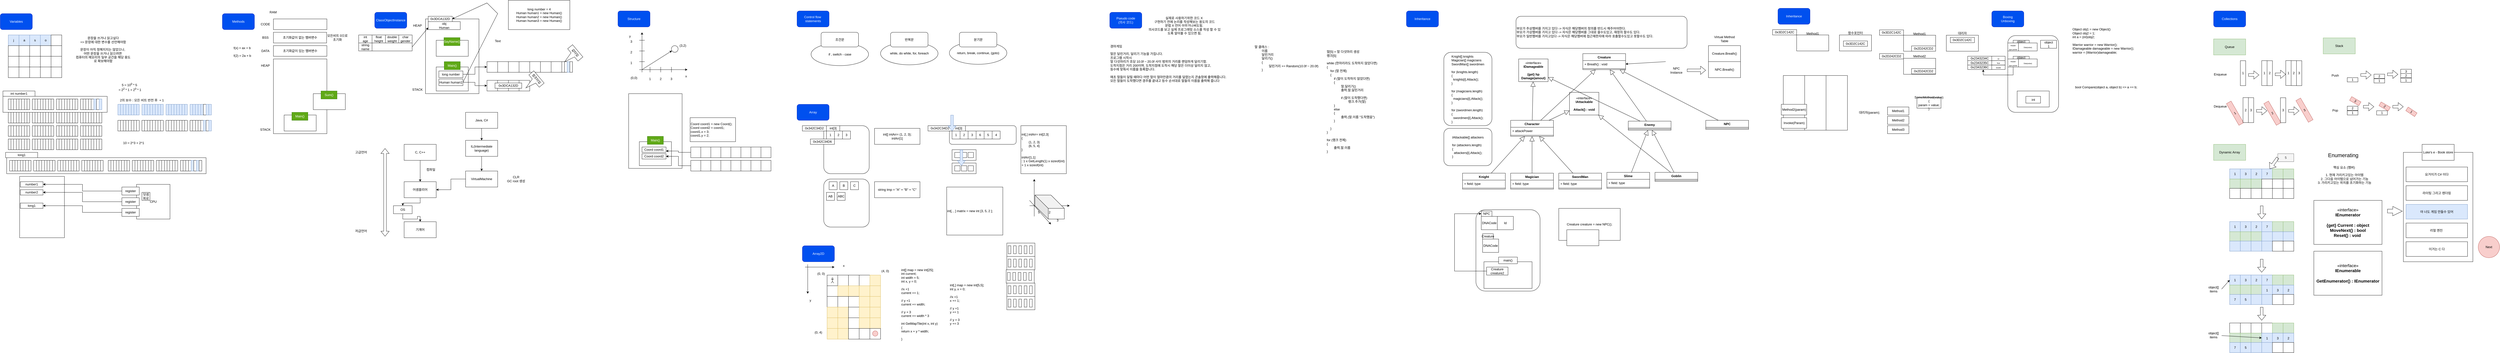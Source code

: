 <mxfile version="21.5.2" type="device">
  <diagram name="페이지-1" id="X873KRTPx-yp5Rnwmtki">
    <mxGraphModel dx="1500" dy="1953" grid="1" gridSize="10" guides="1" tooltips="1" connect="1" arrows="1" fold="1" page="1" pageScale="1" pageWidth="827" pageHeight="1169" math="0" shadow="0">
      <root>
        <mxCell id="0" />
        <mxCell id="1" parent="0" />
        <mxCell id="l8qEv5eL8wyH4BsVnPvC-8" value="return, break, continue, (goto)" style="ellipse;whiteSpace=wrap;html=1;" parent="1" vertex="1">
          <mxGeometry x="3570" y="125" width="215" height="85" as="geometry" />
        </mxCell>
        <mxCell id="l8qEv5eL8wyH4BsVnPvC-7" value="while, do while, for, foreach" style="ellipse;whiteSpace=wrap;html=1;" parent="1" vertex="1">
          <mxGeometry x="3312.5" y="126.97" width="215" height="85" as="geometry" />
        </mxCell>
        <mxCell id="l8qEv5eL8wyH4BsVnPvC-5" value="if , switch - case" style="ellipse;whiteSpace=wrap;html=1;" parent="1" vertex="1">
          <mxGeometry x="3052.5" y="130" width="215" height="85" as="geometry" />
        </mxCell>
        <mxCell id="PyDRByAI_ssvU1MrfMtV-372" value="" style="rounded=0;whiteSpace=wrap;html=1;" parent="1" vertex="1">
          <mxGeometry x="43" y="560" width="746" height="60" as="geometry" />
        </mxCell>
        <mxCell id="PyDRByAI_ssvU1MrfMtV-162" value="" style="rounded=0;whiteSpace=wrap;html=1;" parent="1" vertex="1">
          <mxGeometry x="29" y="330" width="390" height="60" as="geometry" />
        </mxCell>
        <mxCell id="PyDRByAI_ssvU1MrfMtV-2" value="j" style="rounded=0;whiteSpace=wrap;html=1;fillColor=#dae8fc;strokeColor=#6c8ebf;" parent="1" vertex="1">
          <mxGeometry x="49" y="100" width="40" height="40" as="geometry" />
        </mxCell>
        <mxCell id="PyDRByAI_ssvU1MrfMtV-3" value="a" style="rounded=0;whiteSpace=wrap;html=1;fillColor=#dae8fc;strokeColor=#6c8ebf;" parent="1" vertex="1">
          <mxGeometry x="89" y="100" width="40" height="40" as="geometry" />
        </mxCell>
        <mxCell id="PyDRByAI_ssvU1MrfMtV-4" value="s" style="rounded=0;whiteSpace=wrap;html=1;fillColor=#dae8fc;strokeColor=#6c8ebf;" parent="1" vertex="1">
          <mxGeometry x="129" y="100" width="40" height="40" as="geometry" />
        </mxCell>
        <mxCell id="PyDRByAI_ssvU1MrfMtV-6" value="o" style="rounded=0;whiteSpace=wrap;html=1;fillColor=#dae8fc;strokeColor=#6c8ebf;" parent="1" vertex="1">
          <mxGeometry x="169" y="100" width="40" height="40" as="geometry" />
        </mxCell>
        <mxCell id="PyDRByAI_ssvU1MrfMtV-7" value="" style="rounded=0;whiteSpace=wrap;html=1;" parent="1" vertex="1">
          <mxGeometry x="209" y="100" width="40" height="40" as="geometry" />
        </mxCell>
        <mxCell id="PyDRByAI_ssvU1MrfMtV-8" value="" style="rounded=0;whiteSpace=wrap;html=1;" parent="1" vertex="1">
          <mxGeometry x="49" y="140" width="40" height="40" as="geometry" />
        </mxCell>
        <mxCell id="PyDRByAI_ssvU1MrfMtV-9" value="" style="rounded=0;whiteSpace=wrap;html=1;" parent="1" vertex="1">
          <mxGeometry x="89" y="140" width="40" height="40" as="geometry" />
        </mxCell>
        <mxCell id="PyDRByAI_ssvU1MrfMtV-10" value="" style="rounded=0;whiteSpace=wrap;html=1;" parent="1" vertex="1">
          <mxGeometry x="129" y="140" width="40" height="40" as="geometry" />
        </mxCell>
        <mxCell id="PyDRByAI_ssvU1MrfMtV-11" value="" style="rounded=0;whiteSpace=wrap;html=1;" parent="1" vertex="1">
          <mxGeometry x="169" y="140" width="40" height="40" as="geometry" />
        </mxCell>
        <mxCell id="PyDRByAI_ssvU1MrfMtV-12" value="" style="rounded=0;whiteSpace=wrap;html=1;" parent="1" vertex="1">
          <mxGeometry x="209" y="140" width="40" height="40" as="geometry" />
        </mxCell>
        <mxCell id="PyDRByAI_ssvU1MrfMtV-13" value="" style="rounded=0;whiteSpace=wrap;html=1;" parent="1" vertex="1">
          <mxGeometry x="49" y="180" width="40" height="40" as="geometry" />
        </mxCell>
        <mxCell id="PyDRByAI_ssvU1MrfMtV-14" value="" style="rounded=0;whiteSpace=wrap;html=1;" parent="1" vertex="1">
          <mxGeometry x="89" y="180" width="40" height="40" as="geometry" />
        </mxCell>
        <mxCell id="PyDRByAI_ssvU1MrfMtV-15" value="" style="rounded=0;whiteSpace=wrap;html=1;" parent="1" vertex="1">
          <mxGeometry x="129" y="180" width="40" height="40" as="geometry" />
        </mxCell>
        <mxCell id="PyDRByAI_ssvU1MrfMtV-16" value="" style="rounded=0;whiteSpace=wrap;html=1;" parent="1" vertex="1">
          <mxGeometry x="169" y="180" width="40" height="40" as="geometry" />
        </mxCell>
        <mxCell id="PyDRByAI_ssvU1MrfMtV-17" value="" style="rounded=0;whiteSpace=wrap;html=1;" parent="1" vertex="1">
          <mxGeometry x="209" y="180" width="40" height="40" as="geometry" />
        </mxCell>
        <mxCell id="PyDRByAI_ssvU1MrfMtV-18" value="" style="rounded=0;whiteSpace=wrap;html=1;" parent="1" vertex="1">
          <mxGeometry x="49" y="220" width="40" height="40" as="geometry" />
        </mxCell>
        <mxCell id="PyDRByAI_ssvU1MrfMtV-19" value="" style="rounded=0;whiteSpace=wrap;html=1;" parent="1" vertex="1">
          <mxGeometry x="89" y="220" width="40" height="40" as="geometry" />
        </mxCell>
        <mxCell id="PyDRByAI_ssvU1MrfMtV-20" value="" style="rounded=0;whiteSpace=wrap;html=1;" parent="1" vertex="1">
          <mxGeometry x="129" y="220" width="40" height="40" as="geometry" />
        </mxCell>
        <mxCell id="PyDRByAI_ssvU1MrfMtV-21" value="" style="rounded=0;whiteSpace=wrap;html=1;" parent="1" vertex="1">
          <mxGeometry x="169" y="220" width="40" height="40" as="geometry" />
        </mxCell>
        <mxCell id="PyDRByAI_ssvU1MrfMtV-22" value="" style="rounded=0;whiteSpace=wrap;html=1;" parent="1" vertex="1">
          <mxGeometry x="209" y="220" width="40" height="40" as="geometry" />
        </mxCell>
        <mxCell id="PyDRByAI_ssvU1MrfMtV-23" value="문장을 쓰거나 읽고싶다&lt;br&gt;=&amp;gt; 문장에 대한 변수를 선언해야함&lt;br&gt;&lt;br&gt;문장이 아직 정해지지는 않았으나,&amp;nbsp;&lt;br&gt;어떤 문장을 쓰거나 읽으려면&amp;nbsp;&lt;br&gt;컴퓨터의 메모리의 일부 공간을 해당 용도로 확보해야함" style="text;html=1;strokeColor=none;fillColor=none;align=center;verticalAlign=middle;whiteSpace=wrap;rounded=0;" parent="1" vertex="1">
          <mxGeometry x="299" y="90" width="210" height="130" as="geometry" />
        </mxCell>
        <mxCell id="PyDRByAI_ssvU1MrfMtV-25" value="" style="rounded=0;whiteSpace=wrap;html=1;" parent="1" vertex="1">
          <mxGeometry x="49" y="340" width="10" height="40" as="geometry" />
        </mxCell>
        <mxCell id="PyDRByAI_ssvU1MrfMtV-27" value="" style="rounded=0;whiteSpace=wrap;html=1;" parent="1" vertex="1">
          <mxGeometry x="59" y="340" width="10" height="40" as="geometry" />
        </mxCell>
        <mxCell id="PyDRByAI_ssvU1MrfMtV-28" value="" style="rounded=0;whiteSpace=wrap;html=1;" parent="1" vertex="1">
          <mxGeometry x="69" y="340" width="10" height="40" as="geometry" />
        </mxCell>
        <mxCell id="PyDRByAI_ssvU1MrfMtV-29" value="" style="rounded=0;whiteSpace=wrap;html=1;" parent="1" vertex="1">
          <mxGeometry x="79" y="340" width="10" height="40" as="geometry" />
        </mxCell>
        <mxCell id="PyDRByAI_ssvU1MrfMtV-30" value="" style="rounded=0;whiteSpace=wrap;html=1;" parent="1" vertex="1">
          <mxGeometry x="89" y="340" width="10" height="40" as="geometry" />
        </mxCell>
        <mxCell id="PyDRByAI_ssvU1MrfMtV-31" value="" style="rounded=0;whiteSpace=wrap;html=1;" parent="1" vertex="1">
          <mxGeometry x="99" y="340" width="10" height="40" as="geometry" />
        </mxCell>
        <mxCell id="PyDRByAI_ssvU1MrfMtV-32" value="" style="rounded=0;whiteSpace=wrap;html=1;" parent="1" vertex="1">
          <mxGeometry x="109" y="340" width="10" height="40" as="geometry" />
        </mxCell>
        <mxCell id="PyDRByAI_ssvU1MrfMtV-33" value="" style="rounded=0;whiteSpace=wrap;html=1;" parent="1" vertex="1">
          <mxGeometry x="119" y="340" width="10" height="40" as="geometry" />
        </mxCell>
        <mxCell id="PyDRByAI_ssvU1MrfMtV-34" value="" style="rounded=0;whiteSpace=wrap;html=1;" parent="1" vertex="1">
          <mxGeometry x="139" y="340" width="10" height="40" as="geometry" />
        </mxCell>
        <mxCell id="PyDRByAI_ssvU1MrfMtV-35" value="" style="rounded=0;whiteSpace=wrap;html=1;" parent="1" vertex="1">
          <mxGeometry x="149" y="340" width="10" height="40" as="geometry" />
        </mxCell>
        <mxCell id="PyDRByAI_ssvU1MrfMtV-36" value="" style="rounded=0;whiteSpace=wrap;html=1;" parent="1" vertex="1">
          <mxGeometry x="159" y="340" width="10" height="40" as="geometry" />
        </mxCell>
        <mxCell id="PyDRByAI_ssvU1MrfMtV-37" value="" style="rounded=0;whiteSpace=wrap;html=1;" parent="1" vertex="1">
          <mxGeometry x="169" y="340" width="10" height="40" as="geometry" />
        </mxCell>
        <mxCell id="PyDRByAI_ssvU1MrfMtV-38" value="" style="rounded=0;whiteSpace=wrap;html=1;" parent="1" vertex="1">
          <mxGeometry x="179" y="340" width="10" height="40" as="geometry" />
        </mxCell>
        <mxCell id="PyDRByAI_ssvU1MrfMtV-39" value="" style="rounded=0;whiteSpace=wrap;html=1;" parent="1" vertex="1">
          <mxGeometry x="189" y="340" width="10" height="40" as="geometry" />
        </mxCell>
        <mxCell id="PyDRByAI_ssvU1MrfMtV-40" value="" style="rounded=0;whiteSpace=wrap;html=1;" parent="1" vertex="1">
          <mxGeometry x="199" y="340" width="10" height="40" as="geometry" />
        </mxCell>
        <mxCell id="PyDRByAI_ssvU1MrfMtV-41" value="" style="rounded=0;whiteSpace=wrap;html=1;" parent="1" vertex="1">
          <mxGeometry x="209" y="340" width="10" height="40" as="geometry" />
        </mxCell>
        <mxCell id="PyDRByAI_ssvU1MrfMtV-50" value="" style="rounded=0;whiteSpace=wrap;html=1;" parent="1" vertex="1">
          <mxGeometry x="229" y="340" width="10" height="40" as="geometry" />
        </mxCell>
        <mxCell id="PyDRByAI_ssvU1MrfMtV-51" value="" style="rounded=0;whiteSpace=wrap;html=1;" parent="1" vertex="1">
          <mxGeometry x="239" y="340" width="10" height="40" as="geometry" />
        </mxCell>
        <mxCell id="PyDRByAI_ssvU1MrfMtV-52" value="" style="rounded=0;whiteSpace=wrap;html=1;" parent="1" vertex="1">
          <mxGeometry x="249" y="340" width="10" height="40" as="geometry" />
        </mxCell>
        <mxCell id="PyDRByAI_ssvU1MrfMtV-53" value="" style="rounded=0;whiteSpace=wrap;html=1;" parent="1" vertex="1">
          <mxGeometry x="259" y="340" width="10" height="40" as="geometry" />
        </mxCell>
        <mxCell id="PyDRByAI_ssvU1MrfMtV-54" value="" style="rounded=0;whiteSpace=wrap;html=1;" parent="1" vertex="1">
          <mxGeometry x="269" y="340" width="10" height="40" as="geometry" />
        </mxCell>
        <mxCell id="PyDRByAI_ssvU1MrfMtV-55" value="" style="rounded=0;whiteSpace=wrap;html=1;" parent="1" vertex="1">
          <mxGeometry x="279" y="340" width="10" height="40" as="geometry" />
        </mxCell>
        <mxCell id="PyDRByAI_ssvU1MrfMtV-56" value="" style="rounded=0;whiteSpace=wrap;html=1;" parent="1" vertex="1">
          <mxGeometry x="289" y="340" width="10" height="40" as="geometry" />
        </mxCell>
        <mxCell id="PyDRByAI_ssvU1MrfMtV-57" value="" style="rounded=0;whiteSpace=wrap;html=1;" parent="1" vertex="1">
          <mxGeometry x="299" y="340" width="10" height="40" as="geometry" />
        </mxCell>
        <mxCell id="PyDRByAI_ssvU1MrfMtV-58" value="" style="rounded=0;whiteSpace=wrap;html=1;" parent="1" vertex="1">
          <mxGeometry x="319" y="340" width="10" height="40" as="geometry" />
        </mxCell>
        <mxCell id="PyDRByAI_ssvU1MrfMtV-59" value="" style="rounded=0;whiteSpace=wrap;html=1;" parent="1" vertex="1">
          <mxGeometry x="329" y="340" width="10" height="40" as="geometry" />
        </mxCell>
        <mxCell id="PyDRByAI_ssvU1MrfMtV-60" value="" style="rounded=0;whiteSpace=wrap;html=1;" parent="1" vertex="1">
          <mxGeometry x="339" y="340" width="10" height="40" as="geometry" />
        </mxCell>
        <mxCell id="PyDRByAI_ssvU1MrfMtV-61" value="" style="rounded=0;whiteSpace=wrap;html=1;" parent="1" vertex="1">
          <mxGeometry x="349" y="340" width="10" height="40" as="geometry" />
        </mxCell>
        <mxCell id="PyDRByAI_ssvU1MrfMtV-62" value="" style="rounded=0;whiteSpace=wrap;html=1;" parent="1" vertex="1">
          <mxGeometry x="359" y="340" width="10" height="40" as="geometry" />
        </mxCell>
        <mxCell id="PyDRByAI_ssvU1MrfMtV-63" value="" style="rounded=0;whiteSpace=wrap;html=1;fillColor=#dae8fc;strokeColor=#6c8ebf;" parent="1" vertex="1">
          <mxGeometry x="369" y="340" width="10" height="40" as="geometry" />
        </mxCell>
        <mxCell id="PyDRByAI_ssvU1MrfMtV-64" value="" style="rounded=0;whiteSpace=wrap;html=1;" parent="1" vertex="1">
          <mxGeometry x="379" y="340" width="10" height="40" as="geometry" />
        </mxCell>
        <mxCell id="PyDRByAI_ssvU1MrfMtV-65" value="" style="rounded=0;whiteSpace=wrap;html=1;fillColor=#dae8fc;strokeColor=#6c8ebf;" parent="1" vertex="1">
          <mxGeometry x="389" y="340" width="10" height="40" as="geometry" />
        </mxCell>
        <mxCell id="PyDRByAI_ssvU1MrfMtV-66" value="" style="rounded=0;whiteSpace=wrap;html=1;" parent="1" vertex="1">
          <mxGeometry x="49" y="390" width="10" height="40" as="geometry" />
        </mxCell>
        <mxCell id="PyDRByAI_ssvU1MrfMtV-67" value="" style="rounded=0;whiteSpace=wrap;html=1;" parent="1" vertex="1">
          <mxGeometry x="59" y="390" width="10" height="40" as="geometry" />
        </mxCell>
        <mxCell id="PyDRByAI_ssvU1MrfMtV-68" value="" style="rounded=0;whiteSpace=wrap;html=1;" parent="1" vertex="1">
          <mxGeometry x="69" y="390" width="10" height="40" as="geometry" />
        </mxCell>
        <mxCell id="PyDRByAI_ssvU1MrfMtV-69" value="" style="rounded=0;whiteSpace=wrap;html=1;" parent="1" vertex="1">
          <mxGeometry x="79" y="390" width="10" height="40" as="geometry" />
        </mxCell>
        <mxCell id="PyDRByAI_ssvU1MrfMtV-70" value="" style="rounded=0;whiteSpace=wrap;html=1;" parent="1" vertex="1">
          <mxGeometry x="89" y="390" width="10" height="40" as="geometry" />
        </mxCell>
        <mxCell id="PyDRByAI_ssvU1MrfMtV-71" value="" style="rounded=0;whiteSpace=wrap;html=1;" parent="1" vertex="1">
          <mxGeometry x="99" y="390" width="10" height="40" as="geometry" />
        </mxCell>
        <mxCell id="PyDRByAI_ssvU1MrfMtV-72" value="" style="rounded=0;whiteSpace=wrap;html=1;" parent="1" vertex="1">
          <mxGeometry x="109" y="390" width="10" height="40" as="geometry" />
        </mxCell>
        <mxCell id="PyDRByAI_ssvU1MrfMtV-73" value="" style="rounded=0;whiteSpace=wrap;html=1;" parent="1" vertex="1">
          <mxGeometry x="119" y="390" width="10" height="40" as="geometry" />
        </mxCell>
        <mxCell id="PyDRByAI_ssvU1MrfMtV-74" value="" style="rounded=0;whiteSpace=wrap;html=1;" parent="1" vertex="1">
          <mxGeometry x="139" y="390" width="10" height="40" as="geometry" />
        </mxCell>
        <mxCell id="PyDRByAI_ssvU1MrfMtV-75" value="" style="rounded=0;whiteSpace=wrap;html=1;" parent="1" vertex="1">
          <mxGeometry x="149" y="390" width="10" height="40" as="geometry" />
        </mxCell>
        <mxCell id="PyDRByAI_ssvU1MrfMtV-76" value="" style="rounded=0;whiteSpace=wrap;html=1;" parent="1" vertex="1">
          <mxGeometry x="159" y="390" width="10" height="40" as="geometry" />
        </mxCell>
        <mxCell id="PyDRByAI_ssvU1MrfMtV-77" value="" style="rounded=0;whiteSpace=wrap;html=1;" parent="1" vertex="1">
          <mxGeometry x="169" y="390" width="10" height="40" as="geometry" />
        </mxCell>
        <mxCell id="PyDRByAI_ssvU1MrfMtV-78" value="" style="rounded=0;whiteSpace=wrap;html=1;" parent="1" vertex="1">
          <mxGeometry x="179" y="390" width="10" height="40" as="geometry" />
        </mxCell>
        <mxCell id="PyDRByAI_ssvU1MrfMtV-79" value="" style="rounded=0;whiteSpace=wrap;html=1;" parent="1" vertex="1">
          <mxGeometry x="189" y="390" width="10" height="40" as="geometry" />
        </mxCell>
        <mxCell id="PyDRByAI_ssvU1MrfMtV-80" value="" style="rounded=0;whiteSpace=wrap;html=1;" parent="1" vertex="1">
          <mxGeometry x="199" y="390" width="10" height="40" as="geometry" />
        </mxCell>
        <mxCell id="PyDRByAI_ssvU1MrfMtV-81" value="" style="rounded=0;whiteSpace=wrap;html=1;" parent="1" vertex="1">
          <mxGeometry x="209" y="390" width="10" height="40" as="geometry" />
        </mxCell>
        <mxCell id="PyDRByAI_ssvU1MrfMtV-82" value="" style="rounded=0;whiteSpace=wrap;html=1;" parent="1" vertex="1">
          <mxGeometry x="229" y="390" width="10" height="40" as="geometry" />
        </mxCell>
        <mxCell id="PyDRByAI_ssvU1MrfMtV-83" value="" style="rounded=0;whiteSpace=wrap;html=1;" parent="1" vertex="1">
          <mxGeometry x="239" y="390" width="10" height="40" as="geometry" />
        </mxCell>
        <mxCell id="PyDRByAI_ssvU1MrfMtV-84" value="" style="rounded=0;whiteSpace=wrap;html=1;" parent="1" vertex="1">
          <mxGeometry x="249" y="390" width="10" height="40" as="geometry" />
        </mxCell>
        <mxCell id="PyDRByAI_ssvU1MrfMtV-85" value="" style="rounded=0;whiteSpace=wrap;html=1;" parent="1" vertex="1">
          <mxGeometry x="259" y="390" width="10" height="40" as="geometry" />
        </mxCell>
        <mxCell id="PyDRByAI_ssvU1MrfMtV-86" value="" style="rounded=0;whiteSpace=wrap;html=1;" parent="1" vertex="1">
          <mxGeometry x="269" y="390" width="10" height="40" as="geometry" />
        </mxCell>
        <mxCell id="PyDRByAI_ssvU1MrfMtV-87" value="" style="rounded=0;whiteSpace=wrap;html=1;" parent="1" vertex="1">
          <mxGeometry x="279" y="390" width="10" height="40" as="geometry" />
        </mxCell>
        <mxCell id="PyDRByAI_ssvU1MrfMtV-88" value="" style="rounded=0;whiteSpace=wrap;html=1;" parent="1" vertex="1">
          <mxGeometry x="289" y="390" width="10" height="40" as="geometry" />
        </mxCell>
        <mxCell id="PyDRByAI_ssvU1MrfMtV-89" value="" style="rounded=0;whiteSpace=wrap;html=1;" parent="1" vertex="1">
          <mxGeometry x="299" y="390" width="10" height="40" as="geometry" />
        </mxCell>
        <mxCell id="PyDRByAI_ssvU1MrfMtV-90" value="" style="rounded=0;whiteSpace=wrap;html=1;" parent="1" vertex="1">
          <mxGeometry x="319" y="390" width="10" height="40" as="geometry" />
        </mxCell>
        <mxCell id="PyDRByAI_ssvU1MrfMtV-91" value="" style="rounded=0;whiteSpace=wrap;html=1;" parent="1" vertex="1">
          <mxGeometry x="329" y="390" width="10" height="40" as="geometry" />
        </mxCell>
        <mxCell id="PyDRByAI_ssvU1MrfMtV-92" value="" style="rounded=0;whiteSpace=wrap;html=1;" parent="1" vertex="1">
          <mxGeometry x="339" y="390" width="10" height="40" as="geometry" />
        </mxCell>
        <mxCell id="PyDRByAI_ssvU1MrfMtV-93" value="" style="rounded=0;whiteSpace=wrap;html=1;" parent="1" vertex="1">
          <mxGeometry x="349" y="390" width="10" height="40" as="geometry" />
        </mxCell>
        <mxCell id="PyDRByAI_ssvU1MrfMtV-94" value="" style="rounded=0;whiteSpace=wrap;html=1;" parent="1" vertex="1">
          <mxGeometry x="359" y="390" width="10" height="40" as="geometry" />
        </mxCell>
        <mxCell id="PyDRByAI_ssvU1MrfMtV-95" value="" style="rounded=0;whiteSpace=wrap;html=1;" parent="1" vertex="1">
          <mxGeometry x="369" y="390" width="10" height="40" as="geometry" />
        </mxCell>
        <mxCell id="PyDRByAI_ssvU1MrfMtV-96" value="" style="rounded=0;whiteSpace=wrap;html=1;" parent="1" vertex="1">
          <mxGeometry x="379" y="390" width="10" height="40" as="geometry" />
        </mxCell>
        <mxCell id="PyDRByAI_ssvU1MrfMtV-97" value="" style="rounded=0;whiteSpace=wrap;html=1;" parent="1" vertex="1">
          <mxGeometry x="389" y="390" width="10" height="40" as="geometry" />
        </mxCell>
        <mxCell id="PyDRByAI_ssvU1MrfMtV-98" value="" style="rounded=0;whiteSpace=wrap;html=1;" parent="1" vertex="1">
          <mxGeometry x="49" y="440" width="10" height="40" as="geometry" />
        </mxCell>
        <mxCell id="PyDRByAI_ssvU1MrfMtV-99" value="" style="rounded=0;whiteSpace=wrap;html=1;" parent="1" vertex="1">
          <mxGeometry x="59" y="440" width="10" height="40" as="geometry" />
        </mxCell>
        <mxCell id="PyDRByAI_ssvU1MrfMtV-100" value="" style="rounded=0;whiteSpace=wrap;html=1;" parent="1" vertex="1">
          <mxGeometry x="69" y="440" width="10" height="40" as="geometry" />
        </mxCell>
        <mxCell id="PyDRByAI_ssvU1MrfMtV-101" value="" style="rounded=0;whiteSpace=wrap;html=1;" parent="1" vertex="1">
          <mxGeometry x="79" y="440" width="10" height="40" as="geometry" />
        </mxCell>
        <mxCell id="PyDRByAI_ssvU1MrfMtV-102" value="" style="rounded=0;whiteSpace=wrap;html=1;" parent="1" vertex="1">
          <mxGeometry x="89" y="440" width="10" height="40" as="geometry" />
        </mxCell>
        <mxCell id="PyDRByAI_ssvU1MrfMtV-103" value="" style="rounded=0;whiteSpace=wrap;html=1;" parent="1" vertex="1">
          <mxGeometry x="99" y="440" width="10" height="40" as="geometry" />
        </mxCell>
        <mxCell id="PyDRByAI_ssvU1MrfMtV-104" value="" style="rounded=0;whiteSpace=wrap;html=1;" parent="1" vertex="1">
          <mxGeometry x="109" y="440" width="10" height="40" as="geometry" />
        </mxCell>
        <mxCell id="PyDRByAI_ssvU1MrfMtV-105" value="" style="rounded=0;whiteSpace=wrap;html=1;" parent="1" vertex="1">
          <mxGeometry x="119" y="440" width="10" height="40" as="geometry" />
        </mxCell>
        <mxCell id="PyDRByAI_ssvU1MrfMtV-106" value="" style="rounded=0;whiteSpace=wrap;html=1;" parent="1" vertex="1">
          <mxGeometry x="139" y="440" width="10" height="40" as="geometry" />
        </mxCell>
        <mxCell id="PyDRByAI_ssvU1MrfMtV-107" value="" style="rounded=0;whiteSpace=wrap;html=1;" parent="1" vertex="1">
          <mxGeometry x="149" y="440" width="10" height="40" as="geometry" />
        </mxCell>
        <mxCell id="PyDRByAI_ssvU1MrfMtV-108" value="" style="rounded=0;whiteSpace=wrap;html=1;" parent="1" vertex="1">
          <mxGeometry x="159" y="440" width="10" height="40" as="geometry" />
        </mxCell>
        <mxCell id="PyDRByAI_ssvU1MrfMtV-109" value="" style="rounded=0;whiteSpace=wrap;html=1;" parent="1" vertex="1">
          <mxGeometry x="169" y="440" width="10" height="40" as="geometry" />
        </mxCell>
        <mxCell id="PyDRByAI_ssvU1MrfMtV-110" value="" style="rounded=0;whiteSpace=wrap;html=1;" parent="1" vertex="1">
          <mxGeometry x="179" y="440" width="10" height="40" as="geometry" />
        </mxCell>
        <mxCell id="PyDRByAI_ssvU1MrfMtV-111" value="" style="rounded=0;whiteSpace=wrap;html=1;" parent="1" vertex="1">
          <mxGeometry x="189" y="440" width="10" height="40" as="geometry" />
        </mxCell>
        <mxCell id="PyDRByAI_ssvU1MrfMtV-112" value="" style="rounded=0;whiteSpace=wrap;html=1;" parent="1" vertex="1">
          <mxGeometry x="199" y="440" width="10" height="40" as="geometry" />
        </mxCell>
        <mxCell id="PyDRByAI_ssvU1MrfMtV-113" value="" style="rounded=0;whiteSpace=wrap;html=1;" parent="1" vertex="1">
          <mxGeometry x="209" y="440" width="10" height="40" as="geometry" />
        </mxCell>
        <mxCell id="PyDRByAI_ssvU1MrfMtV-114" value="" style="rounded=0;whiteSpace=wrap;html=1;" parent="1" vertex="1">
          <mxGeometry x="229" y="440" width="10" height="40" as="geometry" />
        </mxCell>
        <mxCell id="PyDRByAI_ssvU1MrfMtV-115" value="" style="rounded=0;whiteSpace=wrap;html=1;" parent="1" vertex="1">
          <mxGeometry x="239" y="440" width="10" height="40" as="geometry" />
        </mxCell>
        <mxCell id="PyDRByAI_ssvU1MrfMtV-116" value="" style="rounded=0;whiteSpace=wrap;html=1;" parent="1" vertex="1">
          <mxGeometry x="249" y="440" width="10" height="40" as="geometry" />
        </mxCell>
        <mxCell id="PyDRByAI_ssvU1MrfMtV-117" value="" style="rounded=0;whiteSpace=wrap;html=1;" parent="1" vertex="1">
          <mxGeometry x="259" y="440" width="10" height="40" as="geometry" />
        </mxCell>
        <mxCell id="PyDRByAI_ssvU1MrfMtV-118" value="" style="rounded=0;whiteSpace=wrap;html=1;" parent="1" vertex="1">
          <mxGeometry x="269" y="440" width="10" height="40" as="geometry" />
        </mxCell>
        <mxCell id="PyDRByAI_ssvU1MrfMtV-119" value="" style="rounded=0;whiteSpace=wrap;html=1;" parent="1" vertex="1">
          <mxGeometry x="279" y="440" width="10" height="40" as="geometry" />
        </mxCell>
        <mxCell id="PyDRByAI_ssvU1MrfMtV-120" value="" style="rounded=0;whiteSpace=wrap;html=1;" parent="1" vertex="1">
          <mxGeometry x="289" y="440" width="10" height="40" as="geometry" />
        </mxCell>
        <mxCell id="PyDRByAI_ssvU1MrfMtV-121" value="" style="rounded=0;whiteSpace=wrap;html=1;" parent="1" vertex="1">
          <mxGeometry x="299" y="440" width="10" height="40" as="geometry" />
        </mxCell>
        <mxCell id="PyDRByAI_ssvU1MrfMtV-122" value="" style="rounded=0;whiteSpace=wrap;html=1;" parent="1" vertex="1">
          <mxGeometry x="319" y="440" width="10" height="40" as="geometry" />
        </mxCell>
        <mxCell id="PyDRByAI_ssvU1MrfMtV-123" value="" style="rounded=0;whiteSpace=wrap;html=1;" parent="1" vertex="1">
          <mxGeometry x="329" y="440" width="10" height="40" as="geometry" />
        </mxCell>
        <mxCell id="PyDRByAI_ssvU1MrfMtV-124" value="" style="rounded=0;whiteSpace=wrap;html=1;" parent="1" vertex="1">
          <mxGeometry x="339" y="440" width="10" height="40" as="geometry" />
        </mxCell>
        <mxCell id="PyDRByAI_ssvU1MrfMtV-125" value="" style="rounded=0;whiteSpace=wrap;html=1;" parent="1" vertex="1">
          <mxGeometry x="349" y="440" width="10" height="40" as="geometry" />
        </mxCell>
        <mxCell id="PyDRByAI_ssvU1MrfMtV-126" value="" style="rounded=0;whiteSpace=wrap;html=1;" parent="1" vertex="1">
          <mxGeometry x="359" y="440" width="10" height="40" as="geometry" />
        </mxCell>
        <mxCell id="PyDRByAI_ssvU1MrfMtV-127" value="" style="rounded=0;whiteSpace=wrap;html=1;" parent="1" vertex="1">
          <mxGeometry x="369" y="440" width="10" height="40" as="geometry" />
        </mxCell>
        <mxCell id="PyDRByAI_ssvU1MrfMtV-128" value="" style="rounded=0;whiteSpace=wrap;html=1;" parent="1" vertex="1">
          <mxGeometry x="379" y="440" width="10" height="40" as="geometry" />
        </mxCell>
        <mxCell id="PyDRByAI_ssvU1MrfMtV-129" value="" style="rounded=0;whiteSpace=wrap;html=1;" parent="1" vertex="1">
          <mxGeometry x="389" y="440" width="10" height="40" as="geometry" />
        </mxCell>
        <mxCell id="PyDRByAI_ssvU1MrfMtV-130" value="" style="rounded=0;whiteSpace=wrap;html=1;" parent="1" vertex="1">
          <mxGeometry x="49" y="490" width="10" height="40" as="geometry" />
        </mxCell>
        <mxCell id="PyDRByAI_ssvU1MrfMtV-131" value="" style="rounded=0;whiteSpace=wrap;html=1;" parent="1" vertex="1">
          <mxGeometry x="59" y="490" width="10" height="40" as="geometry" />
        </mxCell>
        <mxCell id="PyDRByAI_ssvU1MrfMtV-132" value="" style="rounded=0;whiteSpace=wrap;html=1;" parent="1" vertex="1">
          <mxGeometry x="69" y="490" width="10" height="40" as="geometry" />
        </mxCell>
        <mxCell id="PyDRByAI_ssvU1MrfMtV-133" value="" style="rounded=0;whiteSpace=wrap;html=1;" parent="1" vertex="1">
          <mxGeometry x="79" y="490" width="10" height="40" as="geometry" />
        </mxCell>
        <mxCell id="PyDRByAI_ssvU1MrfMtV-134" value="" style="rounded=0;whiteSpace=wrap;html=1;" parent="1" vertex="1">
          <mxGeometry x="89" y="490" width="10" height="40" as="geometry" />
        </mxCell>
        <mxCell id="PyDRByAI_ssvU1MrfMtV-135" value="" style="rounded=0;whiteSpace=wrap;html=1;" parent="1" vertex="1">
          <mxGeometry x="99" y="490" width="10" height="40" as="geometry" />
        </mxCell>
        <mxCell id="PyDRByAI_ssvU1MrfMtV-136" value="" style="rounded=0;whiteSpace=wrap;html=1;" parent="1" vertex="1">
          <mxGeometry x="109" y="490" width="10" height="40" as="geometry" />
        </mxCell>
        <mxCell id="PyDRByAI_ssvU1MrfMtV-137" value="" style="rounded=0;whiteSpace=wrap;html=1;" parent="1" vertex="1">
          <mxGeometry x="119" y="490" width="10" height="40" as="geometry" />
        </mxCell>
        <mxCell id="PyDRByAI_ssvU1MrfMtV-138" value="" style="rounded=0;whiteSpace=wrap;html=1;" parent="1" vertex="1">
          <mxGeometry x="139" y="490" width="10" height="40" as="geometry" />
        </mxCell>
        <mxCell id="PyDRByAI_ssvU1MrfMtV-139" value="" style="rounded=0;whiteSpace=wrap;html=1;" parent="1" vertex="1">
          <mxGeometry x="149" y="490" width="10" height="40" as="geometry" />
        </mxCell>
        <mxCell id="PyDRByAI_ssvU1MrfMtV-140" value="" style="rounded=0;whiteSpace=wrap;html=1;" parent="1" vertex="1">
          <mxGeometry x="159" y="490" width="10" height="40" as="geometry" />
        </mxCell>
        <mxCell id="PyDRByAI_ssvU1MrfMtV-141" value="" style="rounded=0;whiteSpace=wrap;html=1;" parent="1" vertex="1">
          <mxGeometry x="169" y="490" width="10" height="40" as="geometry" />
        </mxCell>
        <mxCell id="PyDRByAI_ssvU1MrfMtV-142" value="" style="rounded=0;whiteSpace=wrap;html=1;" parent="1" vertex="1">
          <mxGeometry x="179" y="490" width="10" height="40" as="geometry" />
        </mxCell>
        <mxCell id="PyDRByAI_ssvU1MrfMtV-143" value="" style="rounded=0;whiteSpace=wrap;html=1;" parent="1" vertex="1">
          <mxGeometry x="189" y="490" width="10" height="40" as="geometry" />
        </mxCell>
        <mxCell id="PyDRByAI_ssvU1MrfMtV-144" value="" style="rounded=0;whiteSpace=wrap;html=1;" parent="1" vertex="1">
          <mxGeometry x="199" y="490" width="10" height="40" as="geometry" />
        </mxCell>
        <mxCell id="PyDRByAI_ssvU1MrfMtV-145" value="" style="rounded=0;whiteSpace=wrap;html=1;" parent="1" vertex="1">
          <mxGeometry x="209" y="490" width="10" height="40" as="geometry" />
        </mxCell>
        <mxCell id="PyDRByAI_ssvU1MrfMtV-146" value="" style="rounded=0;whiteSpace=wrap;html=1;" parent="1" vertex="1">
          <mxGeometry x="229" y="490" width="10" height="40" as="geometry" />
        </mxCell>
        <mxCell id="PyDRByAI_ssvU1MrfMtV-147" value="" style="rounded=0;whiteSpace=wrap;html=1;" parent="1" vertex="1">
          <mxGeometry x="239" y="490" width="10" height="40" as="geometry" />
        </mxCell>
        <mxCell id="PyDRByAI_ssvU1MrfMtV-148" value="" style="rounded=0;whiteSpace=wrap;html=1;" parent="1" vertex="1">
          <mxGeometry x="249" y="490" width="10" height="40" as="geometry" />
        </mxCell>
        <mxCell id="PyDRByAI_ssvU1MrfMtV-149" value="" style="rounded=0;whiteSpace=wrap;html=1;" parent="1" vertex="1">
          <mxGeometry x="259" y="490" width="10" height="40" as="geometry" />
        </mxCell>
        <mxCell id="PyDRByAI_ssvU1MrfMtV-150" value="" style="rounded=0;whiteSpace=wrap;html=1;" parent="1" vertex="1">
          <mxGeometry x="269" y="490" width="10" height="40" as="geometry" />
        </mxCell>
        <mxCell id="PyDRByAI_ssvU1MrfMtV-151" value="" style="rounded=0;whiteSpace=wrap;html=1;" parent="1" vertex="1">
          <mxGeometry x="279" y="490" width="10" height="40" as="geometry" />
        </mxCell>
        <mxCell id="PyDRByAI_ssvU1MrfMtV-152" value="" style="rounded=0;whiteSpace=wrap;html=1;" parent="1" vertex="1">
          <mxGeometry x="289" y="490" width="10" height="40" as="geometry" />
        </mxCell>
        <mxCell id="PyDRByAI_ssvU1MrfMtV-153" value="" style="rounded=0;whiteSpace=wrap;html=1;" parent="1" vertex="1">
          <mxGeometry x="299" y="490" width="10" height="40" as="geometry" />
        </mxCell>
        <mxCell id="PyDRByAI_ssvU1MrfMtV-154" value="" style="rounded=0;whiteSpace=wrap;html=1;" parent="1" vertex="1">
          <mxGeometry x="319" y="490" width="10" height="40" as="geometry" />
        </mxCell>
        <mxCell id="PyDRByAI_ssvU1MrfMtV-155" value="" style="rounded=0;whiteSpace=wrap;html=1;" parent="1" vertex="1">
          <mxGeometry x="329" y="490" width="10" height="40" as="geometry" />
        </mxCell>
        <mxCell id="PyDRByAI_ssvU1MrfMtV-156" value="" style="rounded=0;whiteSpace=wrap;html=1;" parent="1" vertex="1">
          <mxGeometry x="339" y="490" width="10" height="40" as="geometry" />
        </mxCell>
        <mxCell id="PyDRByAI_ssvU1MrfMtV-157" value="" style="rounded=0;whiteSpace=wrap;html=1;" parent="1" vertex="1">
          <mxGeometry x="349" y="490" width="10" height="40" as="geometry" />
        </mxCell>
        <mxCell id="PyDRByAI_ssvU1MrfMtV-158" value="" style="rounded=0;whiteSpace=wrap;html=1;" parent="1" vertex="1">
          <mxGeometry x="359" y="490" width="10" height="40" as="geometry" />
        </mxCell>
        <mxCell id="PyDRByAI_ssvU1MrfMtV-159" value="" style="rounded=0;whiteSpace=wrap;html=1;" parent="1" vertex="1">
          <mxGeometry x="369" y="490" width="10" height="40" as="geometry" />
        </mxCell>
        <mxCell id="PyDRByAI_ssvU1MrfMtV-160" value="" style="rounded=0;whiteSpace=wrap;html=1;" parent="1" vertex="1">
          <mxGeometry x="379" y="490" width="10" height="40" as="geometry" />
        </mxCell>
        <mxCell id="PyDRByAI_ssvU1MrfMtV-161" value="" style="rounded=0;whiteSpace=wrap;html=1;" parent="1" vertex="1">
          <mxGeometry x="389" y="490" width="10" height="40" as="geometry" />
        </mxCell>
        <mxCell id="PyDRByAI_ssvU1MrfMtV-163" value="int number1" style="rounded=0;whiteSpace=wrap;html=1;" parent="1" vertex="1">
          <mxGeometry x="29" y="310" width="120" height="20" as="geometry" />
        </mxCell>
        <mxCell id="PyDRByAI_ssvU1MrfMtV-164" value="5 = 10&lt;sup&gt;0&lt;/sup&gt; * 5&amp;nbsp;&lt;br&gt;= 2&lt;sup&gt;2&lt;/sup&gt; * 1 + 2&lt;sup&gt;0&lt;/sup&gt; * 1" style="text;html=1;strokeColor=none;fillColor=none;align=center;verticalAlign=middle;whiteSpace=wrap;rounded=0;" parent="1" vertex="1">
          <mxGeometry x="439" y="280" width="130" height="30" as="geometry" />
        </mxCell>
        <mxCell id="PyDRByAI_ssvU1MrfMtV-166" value="2의 보수 : 모든 비트 반전 후&amp;nbsp; + 1" style="text;html=1;strokeColor=none;fillColor=none;align=center;verticalAlign=middle;whiteSpace=wrap;rounded=0;" parent="1" vertex="1">
          <mxGeometry x="439" y="330" width="220" height="30" as="geometry" />
        </mxCell>
        <mxCell id="PyDRByAI_ssvU1MrfMtV-199" value="" style="rounded=0;whiteSpace=wrap;html=1;fillColor=#dae8fc;strokeColor=#6c8ebf;" parent="1" vertex="1">
          <mxGeometry x="459" y="360" width="10" height="40" as="geometry" />
        </mxCell>
        <mxCell id="PyDRByAI_ssvU1MrfMtV-200" value="" style="rounded=0;whiteSpace=wrap;html=1;fillColor=#dae8fc;strokeColor=#6c8ebf;" parent="1" vertex="1">
          <mxGeometry x="469" y="360" width="10" height="40" as="geometry" />
        </mxCell>
        <mxCell id="PyDRByAI_ssvU1MrfMtV-201" value="" style="rounded=0;whiteSpace=wrap;html=1;fillColor=#dae8fc;strokeColor=#6c8ebf;" parent="1" vertex="1">
          <mxGeometry x="479" y="360" width="10" height="40" as="geometry" />
        </mxCell>
        <mxCell id="PyDRByAI_ssvU1MrfMtV-202" value="" style="rounded=0;whiteSpace=wrap;html=1;fillColor=#dae8fc;strokeColor=#6c8ebf;" parent="1" vertex="1">
          <mxGeometry x="489" y="360" width="10" height="40" as="geometry" />
        </mxCell>
        <mxCell id="PyDRByAI_ssvU1MrfMtV-203" value="" style="rounded=0;whiteSpace=wrap;html=1;fillColor=#dae8fc;strokeColor=#6c8ebf;" parent="1" vertex="1">
          <mxGeometry x="499" y="360" width="10" height="40" as="geometry" />
        </mxCell>
        <mxCell id="PyDRByAI_ssvU1MrfMtV-204" value="" style="rounded=0;whiteSpace=wrap;html=1;fillColor=#dae8fc;strokeColor=#6c8ebf;" parent="1" vertex="1">
          <mxGeometry x="509" y="360" width="10" height="40" as="geometry" />
        </mxCell>
        <mxCell id="PyDRByAI_ssvU1MrfMtV-205" value="" style="rounded=0;whiteSpace=wrap;html=1;fillColor=#dae8fc;strokeColor=#6c8ebf;" parent="1" vertex="1">
          <mxGeometry x="519" y="360" width="10" height="40" as="geometry" />
        </mxCell>
        <mxCell id="PyDRByAI_ssvU1MrfMtV-206" value="" style="rounded=0;whiteSpace=wrap;html=1;fillColor=#dae8fc;strokeColor=#6c8ebf;" parent="1" vertex="1">
          <mxGeometry x="529" y="360" width="10" height="40" as="geometry" />
        </mxCell>
        <mxCell id="PyDRByAI_ssvU1MrfMtV-207" value="" style="rounded=0;whiteSpace=wrap;html=1;fillColor=#dae8fc;strokeColor=#6c8ebf;" parent="1" vertex="1">
          <mxGeometry x="549" y="360" width="10" height="40" as="geometry" />
        </mxCell>
        <mxCell id="PyDRByAI_ssvU1MrfMtV-208" value="" style="rounded=0;whiteSpace=wrap;html=1;fillColor=#dae8fc;strokeColor=#6c8ebf;" parent="1" vertex="1">
          <mxGeometry x="559" y="360" width="10" height="40" as="geometry" />
        </mxCell>
        <mxCell id="PyDRByAI_ssvU1MrfMtV-209" value="" style="rounded=0;whiteSpace=wrap;html=1;fillColor=#dae8fc;strokeColor=#6c8ebf;" parent="1" vertex="1">
          <mxGeometry x="569" y="360" width="10" height="40" as="geometry" />
        </mxCell>
        <mxCell id="PyDRByAI_ssvU1MrfMtV-210" value="" style="rounded=0;whiteSpace=wrap;html=1;fillColor=#dae8fc;strokeColor=#6c8ebf;" parent="1" vertex="1">
          <mxGeometry x="579" y="360" width="10" height="40" as="geometry" />
        </mxCell>
        <mxCell id="PyDRByAI_ssvU1MrfMtV-211" value="" style="rounded=0;whiteSpace=wrap;html=1;fillColor=#dae8fc;strokeColor=#6c8ebf;" parent="1" vertex="1">
          <mxGeometry x="589" y="360" width="10" height="40" as="geometry" />
        </mxCell>
        <mxCell id="PyDRByAI_ssvU1MrfMtV-212" value="" style="rounded=0;whiteSpace=wrap;html=1;fillColor=#dae8fc;strokeColor=#6c8ebf;" parent="1" vertex="1">
          <mxGeometry x="599" y="360" width="10" height="40" as="geometry" />
        </mxCell>
        <mxCell id="PyDRByAI_ssvU1MrfMtV-213" value="" style="rounded=0;whiteSpace=wrap;html=1;fillColor=#dae8fc;strokeColor=#6c8ebf;" parent="1" vertex="1">
          <mxGeometry x="609" y="360" width="10" height="40" as="geometry" />
        </mxCell>
        <mxCell id="PyDRByAI_ssvU1MrfMtV-214" value="" style="rounded=0;whiteSpace=wrap;html=1;fillColor=#dae8fc;strokeColor=#6c8ebf;" parent="1" vertex="1">
          <mxGeometry x="619" y="360" width="10" height="40" as="geometry" />
        </mxCell>
        <mxCell id="PyDRByAI_ssvU1MrfMtV-215" value="" style="rounded=0;whiteSpace=wrap;html=1;fillColor=#dae8fc;strokeColor=#6c8ebf;" parent="1" vertex="1">
          <mxGeometry x="639" y="360" width="10" height="40" as="geometry" />
        </mxCell>
        <mxCell id="PyDRByAI_ssvU1MrfMtV-216" value="" style="rounded=0;whiteSpace=wrap;html=1;fillColor=#dae8fc;strokeColor=#6c8ebf;" parent="1" vertex="1">
          <mxGeometry x="649" y="360" width="10" height="40" as="geometry" />
        </mxCell>
        <mxCell id="PyDRByAI_ssvU1MrfMtV-217" value="" style="rounded=0;whiteSpace=wrap;html=1;fillColor=#dae8fc;strokeColor=#6c8ebf;" parent="1" vertex="1">
          <mxGeometry x="659" y="360" width="10" height="40" as="geometry" />
        </mxCell>
        <mxCell id="PyDRByAI_ssvU1MrfMtV-218" value="" style="rounded=0;whiteSpace=wrap;html=1;fillColor=#dae8fc;strokeColor=#6c8ebf;" parent="1" vertex="1">
          <mxGeometry x="669" y="360" width="10" height="40" as="geometry" />
        </mxCell>
        <mxCell id="PyDRByAI_ssvU1MrfMtV-219" value="" style="rounded=0;whiteSpace=wrap;html=1;fillColor=#dae8fc;strokeColor=#6c8ebf;" parent="1" vertex="1">
          <mxGeometry x="679" y="360" width="10" height="40" as="geometry" />
        </mxCell>
        <mxCell id="PyDRByAI_ssvU1MrfMtV-220" value="" style="rounded=0;whiteSpace=wrap;html=1;fillColor=#dae8fc;strokeColor=#6c8ebf;" parent="1" vertex="1">
          <mxGeometry x="689" y="360" width="10" height="40" as="geometry" />
        </mxCell>
        <mxCell id="PyDRByAI_ssvU1MrfMtV-221" value="" style="rounded=0;whiteSpace=wrap;html=1;fillColor=#dae8fc;strokeColor=#6c8ebf;" parent="1" vertex="1">
          <mxGeometry x="699" y="360" width="10" height="40" as="geometry" />
        </mxCell>
        <mxCell id="PyDRByAI_ssvU1MrfMtV-222" value="" style="rounded=0;whiteSpace=wrap;html=1;fillColor=#dae8fc;strokeColor=#6c8ebf;" parent="1" vertex="1">
          <mxGeometry x="709" y="360" width="10" height="40" as="geometry" />
        </mxCell>
        <mxCell id="PyDRByAI_ssvU1MrfMtV-223" value="" style="rounded=0;whiteSpace=wrap;html=1;fillColor=#dae8fc;strokeColor=#6c8ebf;" parent="1" vertex="1">
          <mxGeometry x="729" y="360" width="10" height="40" as="geometry" />
        </mxCell>
        <mxCell id="PyDRByAI_ssvU1MrfMtV-224" value="" style="rounded=0;whiteSpace=wrap;html=1;fillColor=#dae8fc;strokeColor=#6c8ebf;" parent="1" vertex="1">
          <mxGeometry x="739" y="360" width="10" height="40" as="geometry" />
        </mxCell>
        <mxCell id="PyDRByAI_ssvU1MrfMtV-225" value="" style="rounded=0;whiteSpace=wrap;html=1;fillColor=#dae8fc;strokeColor=#6c8ebf;" parent="1" vertex="1">
          <mxGeometry x="749" y="360" width="10" height="40" as="geometry" />
        </mxCell>
        <mxCell id="PyDRByAI_ssvU1MrfMtV-226" value="" style="rounded=0;whiteSpace=wrap;html=1;fillColor=#dae8fc;strokeColor=#6c8ebf;" parent="1" vertex="1">
          <mxGeometry x="759" y="360" width="10" height="40" as="geometry" />
        </mxCell>
        <mxCell id="PyDRByAI_ssvU1MrfMtV-227" value="" style="rounded=0;whiteSpace=wrap;html=1;fillColor=#dae8fc;strokeColor=#6c8ebf;" parent="1" vertex="1">
          <mxGeometry x="769" y="360" width="10" height="40" as="geometry" />
        </mxCell>
        <mxCell id="PyDRByAI_ssvU1MrfMtV-228" value="" style="rounded=0;whiteSpace=wrap;html=1;" parent="1" vertex="1">
          <mxGeometry x="779" y="360" width="10" height="40" as="geometry" />
        </mxCell>
        <mxCell id="PyDRByAI_ssvU1MrfMtV-229" value="" style="rounded=0;whiteSpace=wrap;html=1;fillColor=#dae8fc;strokeColor=#6c8ebf;" parent="1" vertex="1">
          <mxGeometry x="789" y="360" width="10" height="40" as="geometry" />
        </mxCell>
        <mxCell id="PyDRByAI_ssvU1MrfMtV-230" value="" style="rounded=0;whiteSpace=wrap;html=1;fillColor=#dae8fc;strokeColor=#6c8ebf;" parent="1" vertex="1">
          <mxGeometry x="799" y="360" width="10" height="40" as="geometry" />
        </mxCell>
        <mxCell id="PyDRByAI_ssvU1MrfMtV-231" value="" style="rounded=0;whiteSpace=wrap;html=1;" parent="1" vertex="1">
          <mxGeometry x="459" y="420" width="10" height="40" as="geometry" />
        </mxCell>
        <mxCell id="PyDRByAI_ssvU1MrfMtV-232" value="" style="rounded=0;whiteSpace=wrap;html=1;" parent="1" vertex="1">
          <mxGeometry x="469" y="420" width="10" height="40" as="geometry" />
        </mxCell>
        <mxCell id="PyDRByAI_ssvU1MrfMtV-233" value="" style="rounded=0;whiteSpace=wrap;html=1;" parent="1" vertex="1">
          <mxGeometry x="479" y="420" width="10" height="40" as="geometry" />
        </mxCell>
        <mxCell id="PyDRByAI_ssvU1MrfMtV-234" value="" style="rounded=0;whiteSpace=wrap;html=1;" parent="1" vertex="1">
          <mxGeometry x="489" y="420" width="10" height="40" as="geometry" />
        </mxCell>
        <mxCell id="PyDRByAI_ssvU1MrfMtV-235" value="" style="rounded=0;whiteSpace=wrap;html=1;" parent="1" vertex="1">
          <mxGeometry x="499" y="420" width="10" height="40" as="geometry" />
        </mxCell>
        <mxCell id="PyDRByAI_ssvU1MrfMtV-236" value="" style="rounded=0;whiteSpace=wrap;html=1;" parent="1" vertex="1">
          <mxGeometry x="509" y="420" width="10" height="40" as="geometry" />
        </mxCell>
        <mxCell id="PyDRByAI_ssvU1MrfMtV-237" value="" style="rounded=0;whiteSpace=wrap;html=1;" parent="1" vertex="1">
          <mxGeometry x="519" y="420" width="10" height="40" as="geometry" />
        </mxCell>
        <mxCell id="PyDRByAI_ssvU1MrfMtV-238" value="" style="rounded=0;whiteSpace=wrap;html=1;" parent="1" vertex="1">
          <mxGeometry x="529" y="420" width="10" height="40" as="geometry" />
        </mxCell>
        <mxCell id="PyDRByAI_ssvU1MrfMtV-239" value="" style="rounded=0;whiteSpace=wrap;html=1;" parent="1" vertex="1">
          <mxGeometry x="549" y="420" width="10" height="40" as="geometry" />
        </mxCell>
        <mxCell id="PyDRByAI_ssvU1MrfMtV-240" value="" style="rounded=0;whiteSpace=wrap;html=1;" parent="1" vertex="1">
          <mxGeometry x="559" y="420" width="10" height="40" as="geometry" />
        </mxCell>
        <mxCell id="PyDRByAI_ssvU1MrfMtV-241" value="" style="rounded=0;whiteSpace=wrap;html=1;" parent="1" vertex="1">
          <mxGeometry x="569" y="420" width="10" height="40" as="geometry" />
        </mxCell>
        <mxCell id="PyDRByAI_ssvU1MrfMtV-242" value="" style="rounded=0;whiteSpace=wrap;html=1;" parent="1" vertex="1">
          <mxGeometry x="579" y="420" width="10" height="40" as="geometry" />
        </mxCell>
        <mxCell id="PyDRByAI_ssvU1MrfMtV-243" value="" style="rounded=0;whiteSpace=wrap;html=1;" parent="1" vertex="1">
          <mxGeometry x="589" y="420" width="10" height="40" as="geometry" />
        </mxCell>
        <mxCell id="PyDRByAI_ssvU1MrfMtV-244" value="" style="rounded=0;whiteSpace=wrap;html=1;" parent="1" vertex="1">
          <mxGeometry x="599" y="420" width="10" height="40" as="geometry" />
        </mxCell>
        <mxCell id="PyDRByAI_ssvU1MrfMtV-245" value="" style="rounded=0;whiteSpace=wrap;html=1;" parent="1" vertex="1">
          <mxGeometry x="609" y="420" width="10" height="40" as="geometry" />
        </mxCell>
        <mxCell id="PyDRByAI_ssvU1MrfMtV-246" value="" style="rounded=0;whiteSpace=wrap;html=1;" parent="1" vertex="1">
          <mxGeometry x="619" y="420" width="10" height="40" as="geometry" />
        </mxCell>
        <mxCell id="PyDRByAI_ssvU1MrfMtV-247" value="" style="rounded=0;whiteSpace=wrap;html=1;" parent="1" vertex="1">
          <mxGeometry x="639" y="420" width="10" height="40" as="geometry" />
        </mxCell>
        <mxCell id="PyDRByAI_ssvU1MrfMtV-248" value="" style="rounded=0;whiteSpace=wrap;html=1;" parent="1" vertex="1">
          <mxGeometry x="649" y="420" width="10" height="40" as="geometry" />
        </mxCell>
        <mxCell id="PyDRByAI_ssvU1MrfMtV-249" value="" style="rounded=0;whiteSpace=wrap;html=1;" parent="1" vertex="1">
          <mxGeometry x="659" y="420" width="10" height="40" as="geometry" />
        </mxCell>
        <mxCell id="PyDRByAI_ssvU1MrfMtV-250" value="" style="rounded=0;whiteSpace=wrap;html=1;" parent="1" vertex="1">
          <mxGeometry x="669" y="420" width="10" height="40" as="geometry" />
        </mxCell>
        <mxCell id="PyDRByAI_ssvU1MrfMtV-251" value="" style="rounded=0;whiteSpace=wrap;html=1;" parent="1" vertex="1">
          <mxGeometry x="679" y="420" width="10" height="40" as="geometry" />
        </mxCell>
        <mxCell id="PyDRByAI_ssvU1MrfMtV-252" value="" style="rounded=0;whiteSpace=wrap;html=1;" parent="1" vertex="1">
          <mxGeometry x="689" y="420" width="10" height="40" as="geometry" />
        </mxCell>
        <mxCell id="PyDRByAI_ssvU1MrfMtV-253" value="" style="rounded=0;whiteSpace=wrap;html=1;" parent="1" vertex="1">
          <mxGeometry x="699" y="420" width="10" height="40" as="geometry" />
        </mxCell>
        <mxCell id="PyDRByAI_ssvU1MrfMtV-254" value="" style="rounded=0;whiteSpace=wrap;html=1;" parent="1" vertex="1">
          <mxGeometry x="709" y="420" width="10" height="40" as="geometry" />
        </mxCell>
        <mxCell id="PyDRByAI_ssvU1MrfMtV-255" value="" style="rounded=0;whiteSpace=wrap;html=1;" parent="1" vertex="1">
          <mxGeometry x="729" y="420" width="10" height="40" as="geometry" />
        </mxCell>
        <mxCell id="PyDRByAI_ssvU1MrfMtV-256" value="" style="rounded=0;whiteSpace=wrap;html=1;" parent="1" vertex="1">
          <mxGeometry x="739" y="420" width="10" height="40" as="geometry" />
        </mxCell>
        <mxCell id="PyDRByAI_ssvU1MrfMtV-257" value="" style="rounded=0;whiteSpace=wrap;html=1;" parent="1" vertex="1">
          <mxGeometry x="749" y="420" width="10" height="40" as="geometry" />
        </mxCell>
        <mxCell id="PyDRByAI_ssvU1MrfMtV-258" value="" style="rounded=0;whiteSpace=wrap;html=1;" parent="1" vertex="1">
          <mxGeometry x="759" y="420" width="10" height="40" as="geometry" />
        </mxCell>
        <mxCell id="PyDRByAI_ssvU1MrfMtV-259" value="" style="rounded=0;whiteSpace=wrap;html=1;" parent="1" vertex="1">
          <mxGeometry x="769" y="420" width="10" height="40" as="geometry" />
        </mxCell>
        <mxCell id="PyDRByAI_ssvU1MrfMtV-260" value="" style="rounded=0;whiteSpace=wrap;html=1;fillColor=#dae8fc;strokeColor=#6c8ebf;" parent="1" vertex="1">
          <mxGeometry x="779" y="420" width="10" height="40" as="geometry" />
        </mxCell>
        <mxCell id="PyDRByAI_ssvU1MrfMtV-261" value="" style="rounded=0;whiteSpace=wrap;html=1;" parent="1" vertex="1">
          <mxGeometry x="789" y="420" width="10" height="40" as="geometry" />
        </mxCell>
        <mxCell id="PyDRByAI_ssvU1MrfMtV-262" value="" style="rounded=0;whiteSpace=wrap;html=1;fillColor=#dae8fc;strokeColor=#6c8ebf;" parent="1" vertex="1">
          <mxGeometry x="799" y="420" width="10" height="40" as="geometry" />
        </mxCell>
        <mxCell id="PyDRByAI_ssvU1MrfMtV-263" value="" style="rounded=0;whiteSpace=wrap;html=1;" parent="1" vertex="1">
          <mxGeometry x="91.5" y="630" width="167.5" height="230" as="geometry" />
        </mxCell>
        <mxCell id="PyDRByAI_ssvU1MrfMtV-264" value="CPU" style="rounded=0;whiteSpace=wrap;html=1;" parent="1" vertex="1">
          <mxGeometry x="529" y="660" width="125" height="130" as="geometry" />
        </mxCell>
        <mxCell id="PyDRByAI_ssvU1MrfMtV-272" style="edgeStyle=orthogonalEdgeStyle;rounded=0;orthogonalLoop=1;jettySize=auto;html=1;entryX=1;entryY=0.5;entryDx=0;entryDy=0;" parent="1" source="PyDRByAI_ssvU1MrfMtV-265" target="PyDRByAI_ssvU1MrfMtV-268" edge="1">
          <mxGeometry relative="1" as="geometry" />
        </mxCell>
        <mxCell id="PyDRByAI_ssvU1MrfMtV-265" value="register" style="rounded=0;whiteSpace=wrap;html=1;" parent="1" vertex="1">
          <mxGeometry x="474" y="670" width="65" height="30" as="geometry" />
        </mxCell>
        <mxCell id="PyDRByAI_ssvU1MrfMtV-273" style="edgeStyle=orthogonalEdgeStyle;rounded=0;orthogonalLoop=1;jettySize=auto;html=1;entryX=1;entryY=0.5;entryDx=0;entryDy=0;" parent="1" source="PyDRByAI_ssvU1MrfMtV-266" target="PyDRByAI_ssvU1MrfMtV-270" edge="1">
          <mxGeometry relative="1" as="geometry" />
        </mxCell>
        <mxCell id="PyDRByAI_ssvU1MrfMtV-266" value="register" style="rounded=0;whiteSpace=wrap;html=1;" parent="1" vertex="1">
          <mxGeometry x="474" y="710" width="65" height="30" as="geometry" />
        </mxCell>
        <mxCell id="PyDRByAI_ssvU1MrfMtV-274" style="edgeStyle=orthogonalEdgeStyle;rounded=0;orthogonalLoop=1;jettySize=auto;html=1;entryX=1;entryY=0.5;entryDx=0;entryDy=0;" parent="1" source="PyDRByAI_ssvU1MrfMtV-267" target="PyDRByAI_ssvU1MrfMtV-271" edge="1">
          <mxGeometry relative="1" as="geometry" />
        </mxCell>
        <mxCell id="PyDRByAI_ssvU1MrfMtV-267" value="register" style="rounded=0;whiteSpace=wrap;html=1;" parent="1" vertex="1">
          <mxGeometry x="474" y="750" width="65" height="30" as="geometry" />
        </mxCell>
        <mxCell id="PyDRByAI_ssvU1MrfMtV-268" value="number1" style="rounded=0;whiteSpace=wrap;html=1;" parent="1" vertex="1">
          <mxGeometry x="94" y="650" width="85" height="20" as="geometry" />
        </mxCell>
        <mxCell id="PyDRByAI_ssvU1MrfMtV-270" value="number2" style="rounded=0;whiteSpace=wrap;html=1;" parent="1" vertex="1">
          <mxGeometry x="94" y="680" width="85" height="20" as="geometry" />
        </mxCell>
        <mxCell id="PyDRByAI_ssvU1MrfMtV-271" value="long1" style="rounded=0;whiteSpace=wrap;html=1;" parent="1" vertex="1">
          <mxGeometry x="94" y="730" width="85" height="20" as="geometry" />
        </mxCell>
        <mxCell id="PyDRByAI_ssvU1MrfMtV-275" value="덧셈회로" style="rounded=0;whiteSpace=wrap;html=1;" parent="1" vertex="1">
          <mxGeometry x="549" y="690" width="30" height="30" as="geometry" />
        </mxCell>
        <mxCell id="PyDRByAI_ssvU1MrfMtV-276" value="" style="rounded=0;whiteSpace=wrap;html=1;" parent="1" vertex="1">
          <mxGeometry x="54" y="570" width="10" height="40" as="geometry" />
        </mxCell>
        <mxCell id="PyDRByAI_ssvU1MrfMtV-277" value="" style="rounded=0;whiteSpace=wrap;html=1;" parent="1" vertex="1">
          <mxGeometry x="64" y="570" width="10" height="40" as="geometry" />
        </mxCell>
        <mxCell id="PyDRByAI_ssvU1MrfMtV-278" value="" style="rounded=0;whiteSpace=wrap;html=1;" parent="1" vertex="1">
          <mxGeometry x="74" y="570" width="10" height="40" as="geometry" />
        </mxCell>
        <mxCell id="PyDRByAI_ssvU1MrfMtV-279" value="" style="rounded=0;whiteSpace=wrap;html=1;" parent="1" vertex="1">
          <mxGeometry x="84" y="570" width="10" height="40" as="geometry" />
        </mxCell>
        <mxCell id="PyDRByAI_ssvU1MrfMtV-280" value="" style="rounded=0;whiteSpace=wrap;html=1;" parent="1" vertex="1">
          <mxGeometry x="94" y="570" width="10" height="40" as="geometry" />
        </mxCell>
        <mxCell id="PyDRByAI_ssvU1MrfMtV-281" value="" style="rounded=0;whiteSpace=wrap;html=1;" parent="1" vertex="1">
          <mxGeometry x="104" y="570" width="10" height="40" as="geometry" />
        </mxCell>
        <mxCell id="PyDRByAI_ssvU1MrfMtV-282" value="" style="rounded=0;whiteSpace=wrap;html=1;" parent="1" vertex="1">
          <mxGeometry x="114" y="570" width="10" height="40" as="geometry" />
        </mxCell>
        <mxCell id="PyDRByAI_ssvU1MrfMtV-283" value="" style="rounded=0;whiteSpace=wrap;html=1;" parent="1" vertex="1">
          <mxGeometry x="124" y="570" width="10" height="40" as="geometry" />
        </mxCell>
        <mxCell id="PyDRByAI_ssvU1MrfMtV-284" value="" style="rounded=0;whiteSpace=wrap;html=1;" parent="1" vertex="1">
          <mxGeometry x="144" y="570" width="10" height="40" as="geometry" />
        </mxCell>
        <mxCell id="PyDRByAI_ssvU1MrfMtV-285" value="" style="rounded=0;whiteSpace=wrap;html=1;" parent="1" vertex="1">
          <mxGeometry x="154" y="570" width="10" height="40" as="geometry" />
        </mxCell>
        <mxCell id="PyDRByAI_ssvU1MrfMtV-286" value="" style="rounded=0;whiteSpace=wrap;html=1;" parent="1" vertex="1">
          <mxGeometry x="164" y="570" width="10" height="40" as="geometry" />
        </mxCell>
        <mxCell id="PyDRByAI_ssvU1MrfMtV-287" value="" style="rounded=0;whiteSpace=wrap;html=1;" parent="1" vertex="1">
          <mxGeometry x="174" y="570" width="10" height="40" as="geometry" />
        </mxCell>
        <mxCell id="PyDRByAI_ssvU1MrfMtV-288" value="" style="rounded=0;whiteSpace=wrap;html=1;" parent="1" vertex="1">
          <mxGeometry x="184" y="570" width="10" height="40" as="geometry" />
        </mxCell>
        <mxCell id="PyDRByAI_ssvU1MrfMtV-289" value="" style="rounded=0;whiteSpace=wrap;html=1;" parent="1" vertex="1">
          <mxGeometry x="194" y="570" width="10" height="40" as="geometry" />
        </mxCell>
        <mxCell id="PyDRByAI_ssvU1MrfMtV-290" value="" style="rounded=0;whiteSpace=wrap;html=1;" parent="1" vertex="1">
          <mxGeometry x="204" y="570" width="10" height="40" as="geometry" />
        </mxCell>
        <mxCell id="PyDRByAI_ssvU1MrfMtV-291" value="" style="rounded=0;whiteSpace=wrap;html=1;" parent="1" vertex="1">
          <mxGeometry x="214" y="570" width="10" height="40" as="geometry" />
        </mxCell>
        <mxCell id="PyDRByAI_ssvU1MrfMtV-292" value="" style="rounded=0;whiteSpace=wrap;html=1;" parent="1" vertex="1">
          <mxGeometry x="234" y="570" width="10" height="40" as="geometry" />
        </mxCell>
        <mxCell id="PyDRByAI_ssvU1MrfMtV-293" value="" style="rounded=0;whiteSpace=wrap;html=1;" parent="1" vertex="1">
          <mxGeometry x="244" y="570" width="10" height="40" as="geometry" />
        </mxCell>
        <mxCell id="PyDRByAI_ssvU1MrfMtV-294" value="" style="rounded=0;whiteSpace=wrap;html=1;" parent="1" vertex="1">
          <mxGeometry x="254" y="570" width="10" height="40" as="geometry" />
        </mxCell>
        <mxCell id="PyDRByAI_ssvU1MrfMtV-295" value="" style="rounded=0;whiteSpace=wrap;html=1;" parent="1" vertex="1">
          <mxGeometry x="264" y="570" width="10" height="40" as="geometry" />
        </mxCell>
        <mxCell id="PyDRByAI_ssvU1MrfMtV-296" value="" style="rounded=0;whiteSpace=wrap;html=1;" parent="1" vertex="1">
          <mxGeometry x="274" y="570" width="10" height="40" as="geometry" />
        </mxCell>
        <mxCell id="PyDRByAI_ssvU1MrfMtV-297" value="" style="rounded=0;whiteSpace=wrap;html=1;" parent="1" vertex="1">
          <mxGeometry x="284" y="570" width="10" height="40" as="geometry" />
        </mxCell>
        <mxCell id="PyDRByAI_ssvU1MrfMtV-298" value="" style="rounded=0;whiteSpace=wrap;html=1;" parent="1" vertex="1">
          <mxGeometry x="294" y="570" width="10" height="40" as="geometry" />
        </mxCell>
        <mxCell id="PyDRByAI_ssvU1MrfMtV-299" value="" style="rounded=0;whiteSpace=wrap;html=1;" parent="1" vertex="1">
          <mxGeometry x="304" y="570" width="10" height="40" as="geometry" />
        </mxCell>
        <mxCell id="PyDRByAI_ssvU1MrfMtV-300" value="" style="rounded=0;whiteSpace=wrap;html=1;" parent="1" vertex="1">
          <mxGeometry x="324" y="570" width="10" height="40" as="geometry" />
        </mxCell>
        <mxCell id="PyDRByAI_ssvU1MrfMtV-301" value="" style="rounded=0;whiteSpace=wrap;html=1;" parent="1" vertex="1">
          <mxGeometry x="334" y="570" width="10" height="40" as="geometry" />
        </mxCell>
        <mxCell id="PyDRByAI_ssvU1MrfMtV-302" value="" style="rounded=0;whiteSpace=wrap;html=1;" parent="1" vertex="1">
          <mxGeometry x="344" y="570" width="10" height="40" as="geometry" />
        </mxCell>
        <mxCell id="PyDRByAI_ssvU1MrfMtV-303" value="" style="rounded=0;whiteSpace=wrap;html=1;" parent="1" vertex="1">
          <mxGeometry x="354" y="570" width="10" height="40" as="geometry" />
        </mxCell>
        <mxCell id="PyDRByAI_ssvU1MrfMtV-304" value="" style="rounded=0;whiteSpace=wrap;html=1;" parent="1" vertex="1">
          <mxGeometry x="364" y="570" width="10" height="40" as="geometry" />
        </mxCell>
        <mxCell id="PyDRByAI_ssvU1MrfMtV-305" value="" style="rounded=0;whiteSpace=wrap;html=1;" parent="1" vertex="1">
          <mxGeometry x="374" y="570" width="10" height="40" as="geometry" />
        </mxCell>
        <mxCell id="PyDRByAI_ssvU1MrfMtV-306" value="" style="rounded=0;whiteSpace=wrap;html=1;" parent="1" vertex="1">
          <mxGeometry x="384" y="570" width="10" height="40" as="geometry" />
        </mxCell>
        <mxCell id="PyDRByAI_ssvU1MrfMtV-307" value="" style="rounded=0;whiteSpace=wrap;html=1;" parent="1" vertex="1">
          <mxGeometry x="394" y="570" width="10" height="40" as="geometry" />
        </mxCell>
        <mxCell id="PyDRByAI_ssvU1MrfMtV-340" value="" style="rounded=0;whiteSpace=wrap;html=1;" parent="1" vertex="1">
          <mxGeometry x="423" y="570" width="10" height="40" as="geometry" />
        </mxCell>
        <mxCell id="PyDRByAI_ssvU1MrfMtV-341" value="" style="rounded=0;whiteSpace=wrap;html=1;" parent="1" vertex="1">
          <mxGeometry x="433" y="570" width="10" height="40" as="geometry" />
        </mxCell>
        <mxCell id="PyDRByAI_ssvU1MrfMtV-342" value="" style="rounded=0;whiteSpace=wrap;html=1;" parent="1" vertex="1">
          <mxGeometry x="443" y="570" width="10" height="40" as="geometry" />
        </mxCell>
        <mxCell id="PyDRByAI_ssvU1MrfMtV-343" value="" style="rounded=0;whiteSpace=wrap;html=1;" parent="1" vertex="1">
          <mxGeometry x="453" y="570" width="10" height="40" as="geometry" />
        </mxCell>
        <mxCell id="PyDRByAI_ssvU1MrfMtV-344" value="" style="rounded=0;whiteSpace=wrap;html=1;" parent="1" vertex="1">
          <mxGeometry x="463" y="570" width="10" height="40" as="geometry" />
        </mxCell>
        <mxCell id="PyDRByAI_ssvU1MrfMtV-345" value="" style="rounded=0;whiteSpace=wrap;html=1;" parent="1" vertex="1">
          <mxGeometry x="473" y="570" width="10" height="40" as="geometry" />
        </mxCell>
        <mxCell id="PyDRByAI_ssvU1MrfMtV-346" value="" style="rounded=0;whiteSpace=wrap;html=1;" parent="1" vertex="1">
          <mxGeometry x="483" y="570" width="10" height="40" as="geometry" />
        </mxCell>
        <mxCell id="PyDRByAI_ssvU1MrfMtV-347" value="" style="rounded=0;whiteSpace=wrap;html=1;" parent="1" vertex="1">
          <mxGeometry x="493" y="570" width="10" height="40" as="geometry" />
        </mxCell>
        <mxCell id="PyDRByAI_ssvU1MrfMtV-348" value="" style="rounded=0;whiteSpace=wrap;html=1;" parent="1" vertex="1">
          <mxGeometry x="513" y="570" width="10" height="40" as="geometry" />
        </mxCell>
        <mxCell id="PyDRByAI_ssvU1MrfMtV-349" value="" style="rounded=0;whiteSpace=wrap;html=1;" parent="1" vertex="1">
          <mxGeometry x="523" y="570" width="10" height="40" as="geometry" />
        </mxCell>
        <mxCell id="PyDRByAI_ssvU1MrfMtV-350" value="" style="rounded=0;whiteSpace=wrap;html=1;" parent="1" vertex="1">
          <mxGeometry x="533" y="570" width="10" height="40" as="geometry" />
        </mxCell>
        <mxCell id="PyDRByAI_ssvU1MrfMtV-351" value="" style="rounded=0;whiteSpace=wrap;html=1;" parent="1" vertex="1">
          <mxGeometry x="543" y="570" width="10" height="40" as="geometry" />
        </mxCell>
        <mxCell id="PyDRByAI_ssvU1MrfMtV-352" value="" style="rounded=0;whiteSpace=wrap;html=1;" parent="1" vertex="1">
          <mxGeometry x="553" y="570" width="10" height="40" as="geometry" />
        </mxCell>
        <mxCell id="PyDRByAI_ssvU1MrfMtV-353" value="" style="rounded=0;whiteSpace=wrap;html=1;" parent="1" vertex="1">
          <mxGeometry x="563" y="570" width="10" height="40" as="geometry" />
        </mxCell>
        <mxCell id="PyDRByAI_ssvU1MrfMtV-354" value="" style="rounded=0;whiteSpace=wrap;html=1;" parent="1" vertex="1">
          <mxGeometry x="573" y="570" width="10" height="40" as="geometry" />
        </mxCell>
        <mxCell id="PyDRByAI_ssvU1MrfMtV-355" value="" style="rounded=0;whiteSpace=wrap;html=1;" parent="1" vertex="1">
          <mxGeometry x="583" y="570" width="10" height="40" as="geometry" />
        </mxCell>
        <mxCell id="PyDRByAI_ssvU1MrfMtV-356" value="" style="rounded=0;whiteSpace=wrap;html=1;" parent="1" vertex="1">
          <mxGeometry x="603" y="570" width="10" height="40" as="geometry" />
        </mxCell>
        <mxCell id="PyDRByAI_ssvU1MrfMtV-357" value="" style="rounded=0;whiteSpace=wrap;html=1;" parent="1" vertex="1">
          <mxGeometry x="613" y="570" width="10" height="40" as="geometry" />
        </mxCell>
        <mxCell id="PyDRByAI_ssvU1MrfMtV-358" value="" style="rounded=0;whiteSpace=wrap;html=1;" parent="1" vertex="1">
          <mxGeometry x="623" y="570" width="10" height="40" as="geometry" />
        </mxCell>
        <mxCell id="PyDRByAI_ssvU1MrfMtV-359" value="" style="rounded=0;whiteSpace=wrap;html=1;" parent="1" vertex="1">
          <mxGeometry x="633" y="570" width="10" height="40" as="geometry" />
        </mxCell>
        <mxCell id="PyDRByAI_ssvU1MrfMtV-360" value="" style="rounded=0;whiteSpace=wrap;html=1;" parent="1" vertex="1">
          <mxGeometry x="643" y="570" width="10" height="40" as="geometry" />
        </mxCell>
        <mxCell id="PyDRByAI_ssvU1MrfMtV-361" value="" style="rounded=0;whiteSpace=wrap;html=1;" parent="1" vertex="1">
          <mxGeometry x="653" y="570" width="10" height="40" as="geometry" />
        </mxCell>
        <mxCell id="PyDRByAI_ssvU1MrfMtV-362" value="" style="rounded=0;whiteSpace=wrap;html=1;" parent="1" vertex="1">
          <mxGeometry x="663" y="570" width="10" height="40" as="geometry" />
        </mxCell>
        <mxCell id="PyDRByAI_ssvU1MrfMtV-363" value="" style="rounded=0;whiteSpace=wrap;html=1;" parent="1" vertex="1">
          <mxGeometry x="673" y="570" width="10" height="40" as="geometry" />
        </mxCell>
        <mxCell id="PyDRByAI_ssvU1MrfMtV-364" value="" style="rounded=0;whiteSpace=wrap;html=1;" parent="1" vertex="1">
          <mxGeometry x="693" y="570" width="10" height="40" as="geometry" />
        </mxCell>
        <mxCell id="PyDRByAI_ssvU1MrfMtV-365" value="" style="rounded=0;whiteSpace=wrap;html=1;" parent="1" vertex="1">
          <mxGeometry x="703" y="570" width="10" height="40" as="geometry" />
        </mxCell>
        <mxCell id="PyDRByAI_ssvU1MrfMtV-366" value="" style="rounded=0;whiteSpace=wrap;html=1;" parent="1" vertex="1">
          <mxGeometry x="713" y="570" width="10" height="40" as="geometry" />
        </mxCell>
        <mxCell id="PyDRByAI_ssvU1MrfMtV-367" value="" style="rounded=0;whiteSpace=wrap;html=1;" parent="1" vertex="1">
          <mxGeometry x="723" y="570" width="10" height="40" as="geometry" />
        </mxCell>
        <mxCell id="PyDRByAI_ssvU1MrfMtV-368" value="" style="rounded=0;whiteSpace=wrap;html=1;" parent="1" vertex="1">
          <mxGeometry x="733" y="570" width="10" height="40" as="geometry" />
        </mxCell>
        <mxCell id="PyDRByAI_ssvU1MrfMtV-369" value="" style="rounded=0;whiteSpace=wrap;html=1;" parent="1" vertex="1">
          <mxGeometry x="743" y="570" width="10" height="40" as="geometry" />
        </mxCell>
        <mxCell id="PyDRByAI_ssvU1MrfMtV-370" value="" style="rounded=0;whiteSpace=wrap;html=1;" parent="1" vertex="1">
          <mxGeometry x="753" y="570" width="10" height="40" as="geometry" />
        </mxCell>
        <mxCell id="PyDRByAI_ssvU1MrfMtV-371" value="" style="rounded=0;whiteSpace=wrap;html=1;" parent="1" vertex="1">
          <mxGeometry x="763" y="570" width="10" height="40" as="geometry" />
        </mxCell>
        <mxCell id="PyDRByAI_ssvU1MrfMtV-373" value="long1" style="rounded=0;whiteSpace=wrap;html=1;" parent="1" vertex="1">
          <mxGeometry x="39" y="540" width="120" height="20" as="geometry" />
        </mxCell>
        <mxCell id="PyDRByAI_ssvU1MrfMtV-374" value="10 = 2^3 + 2^1" style="text;html=1;strokeColor=none;fillColor=none;align=center;verticalAlign=middle;whiteSpace=wrap;rounded=0;" parent="1" vertex="1">
          <mxGeometry x="453" y="490" width="130" height="30" as="geometry" />
        </mxCell>
        <mxCell id="PyDRByAI_ssvU1MrfMtV-375" value="" style="rounded=0;whiteSpace=wrap;html=1;" parent="1" vertex="1">
          <mxGeometry x="423" y="570" width="10" height="40" as="geometry" />
        </mxCell>
        <mxCell id="PyDRByAI_ssvU1MrfMtV-376" value="" style="rounded=0;whiteSpace=wrap;html=1;" parent="1" vertex="1">
          <mxGeometry x="433" y="570" width="10" height="40" as="geometry" />
        </mxCell>
        <mxCell id="PyDRByAI_ssvU1MrfMtV-377" value="" style="rounded=0;whiteSpace=wrap;html=1;" parent="1" vertex="1">
          <mxGeometry x="443" y="570" width="10" height="40" as="geometry" />
        </mxCell>
        <mxCell id="PyDRByAI_ssvU1MrfMtV-378" value="" style="rounded=0;whiteSpace=wrap;html=1;" parent="1" vertex="1">
          <mxGeometry x="453" y="570" width="10" height="40" as="geometry" />
        </mxCell>
        <mxCell id="PyDRByAI_ssvU1MrfMtV-379" value="" style="rounded=0;whiteSpace=wrap;html=1;" parent="1" vertex="1">
          <mxGeometry x="463" y="570" width="10" height="40" as="geometry" />
        </mxCell>
        <mxCell id="PyDRByAI_ssvU1MrfMtV-380" value="" style="rounded=0;whiteSpace=wrap;html=1;" parent="1" vertex="1">
          <mxGeometry x="473" y="570" width="10" height="40" as="geometry" />
        </mxCell>
        <mxCell id="PyDRByAI_ssvU1MrfMtV-381" value="" style="rounded=0;whiteSpace=wrap;html=1;" parent="1" vertex="1">
          <mxGeometry x="483" y="570" width="10" height="40" as="geometry" />
        </mxCell>
        <mxCell id="PyDRByAI_ssvU1MrfMtV-382" value="" style="rounded=0;whiteSpace=wrap;html=1;" parent="1" vertex="1">
          <mxGeometry x="493" y="570" width="10" height="40" as="geometry" />
        </mxCell>
        <mxCell id="PyDRByAI_ssvU1MrfMtV-383" value="" style="rounded=0;whiteSpace=wrap;html=1;" parent="1" vertex="1">
          <mxGeometry x="513" y="570" width="10" height="40" as="geometry" />
        </mxCell>
        <mxCell id="PyDRByAI_ssvU1MrfMtV-384" value="" style="rounded=0;whiteSpace=wrap;html=1;" parent="1" vertex="1">
          <mxGeometry x="523" y="570" width="10" height="40" as="geometry" />
        </mxCell>
        <mxCell id="PyDRByAI_ssvU1MrfMtV-385" value="" style="rounded=0;whiteSpace=wrap;html=1;" parent="1" vertex="1">
          <mxGeometry x="533" y="570" width="10" height="40" as="geometry" />
        </mxCell>
        <mxCell id="PyDRByAI_ssvU1MrfMtV-386" value="" style="rounded=0;whiteSpace=wrap;html=1;" parent="1" vertex="1">
          <mxGeometry x="543" y="570" width="10" height="40" as="geometry" />
        </mxCell>
        <mxCell id="PyDRByAI_ssvU1MrfMtV-387" value="" style="rounded=0;whiteSpace=wrap;html=1;" parent="1" vertex="1">
          <mxGeometry x="553" y="570" width="10" height="40" as="geometry" />
        </mxCell>
        <mxCell id="PyDRByAI_ssvU1MrfMtV-388" value="" style="rounded=0;whiteSpace=wrap;html=1;" parent="1" vertex="1">
          <mxGeometry x="563" y="570" width="10" height="40" as="geometry" />
        </mxCell>
        <mxCell id="PyDRByAI_ssvU1MrfMtV-389" value="" style="rounded=0;whiteSpace=wrap;html=1;" parent="1" vertex="1">
          <mxGeometry x="573" y="570" width="10" height="40" as="geometry" />
        </mxCell>
        <mxCell id="PyDRByAI_ssvU1MrfMtV-390" value="" style="rounded=0;whiteSpace=wrap;html=1;" parent="1" vertex="1">
          <mxGeometry x="583" y="570" width="10" height="40" as="geometry" />
        </mxCell>
        <mxCell id="PyDRByAI_ssvU1MrfMtV-391" value="" style="rounded=0;whiteSpace=wrap;html=1;" parent="1" vertex="1">
          <mxGeometry x="603" y="570" width="10" height="40" as="geometry" />
        </mxCell>
        <mxCell id="PyDRByAI_ssvU1MrfMtV-392" value="" style="rounded=0;whiteSpace=wrap;html=1;" parent="1" vertex="1">
          <mxGeometry x="613" y="570" width="10" height="40" as="geometry" />
        </mxCell>
        <mxCell id="PyDRByAI_ssvU1MrfMtV-393" value="" style="rounded=0;whiteSpace=wrap;html=1;" parent="1" vertex="1">
          <mxGeometry x="623" y="570" width="10" height="40" as="geometry" />
        </mxCell>
        <mxCell id="PyDRByAI_ssvU1MrfMtV-394" value="" style="rounded=0;whiteSpace=wrap;html=1;" parent="1" vertex="1">
          <mxGeometry x="633" y="570" width="10" height="40" as="geometry" />
        </mxCell>
        <mxCell id="PyDRByAI_ssvU1MrfMtV-395" value="" style="rounded=0;whiteSpace=wrap;html=1;" parent="1" vertex="1">
          <mxGeometry x="643" y="570" width="10" height="40" as="geometry" />
        </mxCell>
        <mxCell id="PyDRByAI_ssvU1MrfMtV-396" value="" style="rounded=0;whiteSpace=wrap;html=1;" parent="1" vertex="1">
          <mxGeometry x="653" y="570" width="10" height="40" as="geometry" />
        </mxCell>
        <mxCell id="PyDRByAI_ssvU1MrfMtV-397" value="" style="rounded=0;whiteSpace=wrap;html=1;" parent="1" vertex="1">
          <mxGeometry x="663" y="570" width="10" height="40" as="geometry" />
        </mxCell>
        <mxCell id="PyDRByAI_ssvU1MrfMtV-398" value="" style="rounded=0;whiteSpace=wrap;html=1;" parent="1" vertex="1">
          <mxGeometry x="673" y="570" width="10" height="40" as="geometry" />
        </mxCell>
        <mxCell id="PyDRByAI_ssvU1MrfMtV-399" value="" style="rounded=0;whiteSpace=wrap;html=1;" parent="1" vertex="1">
          <mxGeometry x="693" y="570" width="10" height="40" as="geometry" />
        </mxCell>
        <mxCell id="PyDRByAI_ssvU1MrfMtV-400" value="" style="rounded=0;whiteSpace=wrap;html=1;" parent="1" vertex="1">
          <mxGeometry x="703" y="570" width="10" height="40" as="geometry" />
        </mxCell>
        <mxCell id="PyDRByAI_ssvU1MrfMtV-401" value="" style="rounded=0;whiteSpace=wrap;html=1;" parent="1" vertex="1">
          <mxGeometry x="713" y="570" width="10" height="40" as="geometry" />
        </mxCell>
        <mxCell id="PyDRByAI_ssvU1MrfMtV-402" value="" style="rounded=0;whiteSpace=wrap;html=1;" parent="1" vertex="1">
          <mxGeometry x="723" y="570" width="10" height="40" as="geometry" />
        </mxCell>
        <mxCell id="PyDRByAI_ssvU1MrfMtV-403" value="" style="rounded=0;whiteSpace=wrap;html=1;fillColor=#dae8fc;strokeColor=#6c8ebf;" parent="1" vertex="1">
          <mxGeometry x="733" y="570" width="10" height="40" as="geometry" />
        </mxCell>
        <mxCell id="PyDRByAI_ssvU1MrfMtV-404" value="" style="rounded=0;whiteSpace=wrap;html=1;" parent="1" vertex="1">
          <mxGeometry x="743" y="570" width="10" height="40" as="geometry" />
        </mxCell>
        <mxCell id="PyDRByAI_ssvU1MrfMtV-405" value="" style="rounded=0;whiteSpace=wrap;html=1;fillColor=#dae8fc;strokeColor=#6c8ebf;" parent="1" vertex="1">
          <mxGeometry x="753" y="570" width="10" height="40" as="geometry" />
        </mxCell>
        <mxCell id="PyDRByAI_ssvU1MrfMtV-406" value="" style="rounded=0;whiteSpace=wrap;html=1;" parent="1" vertex="1">
          <mxGeometry x="763" y="570" width="10" height="40" as="geometry" />
        </mxCell>
        <mxCell id="PyDRByAI_ssvU1MrfMtV-408" value="Variables" style="rounded=1;whiteSpace=wrap;html=1;fillColor=#0050ef;fontColor=#ffffff;strokeColor=#001DBC;" parent="1" vertex="1">
          <mxGeometry x="19" y="20" width="120" height="60" as="geometry" />
        </mxCell>
        <mxCell id="PyDRByAI_ssvU1MrfMtV-409" value="Methods" style="rounded=1;whiteSpace=wrap;html=1;fillColor=#0050ef;fontColor=#ffffff;strokeColor=#001DBC;" parent="1" vertex="1">
          <mxGeometry x="850" y="20" width="120" height="60" as="geometry" />
        </mxCell>
        <mxCell id="PyDRByAI_ssvU1MrfMtV-410" value="f(x) = ax + b&lt;br&gt;&lt;br&gt;f(2) = 2a + b" style="text;html=1;strokeColor=none;fillColor=none;align=left;verticalAlign=middle;whiteSpace=wrap;rounded=0;" parent="1" vertex="1">
          <mxGeometry x="890" y="105" width="220" height="115" as="geometry" />
        </mxCell>
        <mxCell id="PyDRByAI_ssvU1MrfMtV-412" value="" style="rounded=0;whiteSpace=wrap;html=1;" parent="1" vertex="1">
          <mxGeometry x="1041" y="40" width="200" height="40" as="geometry" />
        </mxCell>
        <mxCell id="PyDRByAI_ssvU1MrfMtV-413" value="초기화값이 없는 멤버변수" style="rounded=0;whiteSpace=wrap;html=1;" parent="1" vertex="1">
          <mxGeometry x="1041" y="90" width="199" height="40" as="geometry" />
        </mxCell>
        <mxCell id="PyDRByAI_ssvU1MrfMtV-414" value="초기화값이 있는 멤버변수" style="rounded=0;whiteSpace=wrap;html=1;" parent="1" vertex="1">
          <mxGeometry x="1041" y="140" width="200" height="40" as="geometry" />
        </mxCell>
        <mxCell id="PyDRByAI_ssvU1MrfMtV-415" value="" style="rounded=0;whiteSpace=wrap;html=1;" parent="1" vertex="1">
          <mxGeometry x="1041" y="190" width="200" height="280" as="geometry" />
        </mxCell>
        <mxCell id="PyDRByAI_ssvU1MrfMtV-416" value="HEAP" style="text;html=1;strokeColor=none;fillColor=none;align=center;verticalAlign=middle;whiteSpace=wrap;rounded=0;" parent="1" vertex="1">
          <mxGeometry x="981" y="200" width="60" height="30" as="geometry" />
        </mxCell>
        <mxCell id="PyDRByAI_ssvU1MrfMtV-417" value="STACK" style="text;html=1;strokeColor=none;fillColor=none;align=center;verticalAlign=middle;whiteSpace=wrap;rounded=0;" parent="1" vertex="1">
          <mxGeometry x="981" y="440" width="60" height="30" as="geometry" />
        </mxCell>
        <mxCell id="PyDRByAI_ssvU1MrfMtV-418" value="DATA" style="text;html=1;strokeColor=none;fillColor=none;align=center;verticalAlign=middle;whiteSpace=wrap;rounded=0;" parent="1" vertex="1">
          <mxGeometry x="981" y="145" width="60" height="30" as="geometry" />
        </mxCell>
        <mxCell id="PyDRByAI_ssvU1MrfMtV-419" value="BSS" style="text;html=1;strokeColor=none;fillColor=none;align=center;verticalAlign=middle;whiteSpace=wrap;rounded=0;" parent="1" vertex="1">
          <mxGeometry x="981" y="95" width="60" height="30" as="geometry" />
        </mxCell>
        <mxCell id="PyDRByAI_ssvU1MrfMtV-420" value="CODE" style="text;html=1;strokeColor=none;fillColor=none;align=center;verticalAlign=middle;whiteSpace=wrap;rounded=0;" parent="1" vertex="1">
          <mxGeometry x="981" y="45" width="60" height="30" as="geometry" />
        </mxCell>
        <mxCell id="PyDRByAI_ssvU1MrfMtV-422" value="" style="rounded=0;whiteSpace=wrap;html=1;" parent="1" vertex="1">
          <mxGeometry x="1081" y="400" width="120" height="60" as="geometry" />
        </mxCell>
        <mxCell id="PyDRByAI_ssvU1MrfMtV-423" value="Main()" style="text;html=1;strokeColor=#2D7600;fillColor=#60a917;align=center;verticalAlign=middle;whiteSpace=wrap;rounded=0;fontColor=#ffffff;" parent="1" vertex="1">
          <mxGeometry x="1110" y="390" width="60" height="30" as="geometry" />
        </mxCell>
        <mxCell id="PyDRByAI_ssvU1MrfMtV-424" value="" style="rounded=0;whiteSpace=wrap;html=1;" parent="1" vertex="1">
          <mxGeometry x="1190" y="320" width="120" height="60" as="geometry" />
        </mxCell>
        <mxCell id="PyDRByAI_ssvU1MrfMtV-425" value="Sum()" style="text;html=1;strokeColor=#2D7600;fillColor=#60a917;align=center;verticalAlign=middle;whiteSpace=wrap;rounded=0;fontColor=#ffffff;" parent="1" vertex="1">
          <mxGeometry x="1219" y="310" width="60" height="30" as="geometry" />
        </mxCell>
        <mxCell id="77MzC0C-C48s_Ey3cFdX-1" value="RAM" style="text;html=1;strokeColor=none;fillColor=none;align=center;verticalAlign=middle;whiteSpace=wrap;rounded=0;" parent="1" vertex="1">
          <mxGeometry x="1010" width="60" height="30" as="geometry" />
        </mxCell>
        <mxCell id="77MzC0C-C48s_Ey3cFdX-2" value="" style="rounded=0;whiteSpace=wrap;html=1;" parent="1" vertex="1">
          <mxGeometry x="1610" y="40" width="200" height="280" as="geometry" />
        </mxCell>
        <mxCell id="77MzC0C-C48s_Ey3cFdX-3" value="HEAP" style="text;html=1;strokeColor=none;fillColor=none;align=center;verticalAlign=middle;whiteSpace=wrap;rounded=0;" parent="1" vertex="1">
          <mxGeometry x="1550" y="50" width="60" height="30" as="geometry" />
        </mxCell>
        <mxCell id="77MzC0C-C48s_Ey3cFdX-4" value="STACK" style="text;html=1;strokeColor=none;fillColor=none;align=center;verticalAlign=middle;whiteSpace=wrap;rounded=0;" parent="1" vertex="1">
          <mxGeometry x="1550" y="290" width="60" height="30" as="geometry" />
        </mxCell>
        <mxCell id="77MzC0C-C48s_Ey3cFdX-5" value="" style="rounded=0;whiteSpace=wrap;html=1;" parent="1" vertex="1">
          <mxGeometry x="1650" y="220" width="120" height="90" as="geometry" />
        </mxCell>
        <mxCell id="77MzC0C-C48s_Ey3cFdX-6" value="Main()" style="text;html=1;strokeColor=#2D7600;fillColor=#60a917;align=center;verticalAlign=middle;whiteSpace=wrap;rounded=0;fontColor=#ffffff;" parent="1" vertex="1">
          <mxGeometry x="1680" y="200" width="60" height="30" as="geometry" />
        </mxCell>
        <mxCell id="77MzC0C-C48s_Ey3cFdX-7" value="ClassObjectInstance" style="rounded=1;whiteSpace=wrap;html=1;fillColor=#0050ef;fontColor=#ffffff;strokeColor=#001DBC;" parent="1" vertex="1">
          <mxGeometry x="1420" y="15" width="120" height="60" as="geometry" />
        </mxCell>
        <mxCell id="77MzC0C-C48s_Ey3cFdX-34" style="edgeStyle=orthogonalEdgeStyle;rounded=0;orthogonalLoop=1;jettySize=auto;html=1;entryX=0;entryY=0.5;entryDx=0;entryDy=0;" parent="1" source="77MzC0C-C48s_Ey3cFdX-8" target="77MzC0C-C48s_Ey3cFdX-24" edge="1">
          <mxGeometry relative="1" as="geometry" />
        </mxCell>
        <mxCell id="77MzC0C-C48s_Ey3cFdX-8" value="long number" style="rounded=0;whiteSpace=wrap;html=1;" parent="1" vertex="1">
          <mxGeometry x="1660" y="235" width="90" height="25" as="geometry" />
        </mxCell>
        <mxCell id="77MzC0C-C48s_Ey3cFdX-35" style="edgeStyle=orthogonalEdgeStyle;rounded=0;orthogonalLoop=1;jettySize=auto;html=1;entryX=0;entryY=0.5;entryDx=0;entryDy=0;" parent="1" source="77MzC0C-C48s_Ey3cFdX-9" target="77MzC0C-C48s_Ey3cFdX-33" edge="1">
          <mxGeometry relative="1" as="geometry" />
        </mxCell>
        <mxCell id="77MzC0C-C48s_Ey3cFdX-9" value="Human human1" style="rounded=0;whiteSpace=wrap;html=1;" parent="1" vertex="1">
          <mxGeometry x="1660" y="265" width="90" height="25" as="geometry" />
        </mxCell>
        <mxCell id="77MzC0C-C48s_Ey3cFdX-10" value="long number = 4&lt;br&gt;Human human1 = new Human()&lt;br&gt;Human human2 = new Human()&lt;br&gt;Human human3 = new Human()" style="rounded=0;whiteSpace=wrap;html=1;" parent="1" vertex="1">
          <mxGeometry x="1920" y="-30" width="230" height="110" as="geometry" />
        </mxCell>
        <mxCell id="77MzC0C-C48s_Ey3cFdX-11" value="obj&lt;br&gt;Human" style="rounded=0;whiteSpace=wrap;html=1;" parent="1" vertex="1">
          <mxGeometry x="1620" y="50" width="120" height="30" as="geometry" />
        </mxCell>
        <mxCell id="77MzC0C-C48s_Ey3cFdX-12" value="" style="rounded=0;whiteSpace=wrap;html=1;" parent="1" vertex="1">
          <mxGeometry x="1360" y="100" width="200" height="60" as="geometry" />
        </mxCell>
        <mxCell id="77MzC0C-C48s_Ey3cFdX-13" value="int &lt;br&gt;age" style="rounded=0;whiteSpace=wrap;html=1;" parent="1" vertex="1">
          <mxGeometry x="1360" y="100" width="50" height="30" as="geometry" />
        </mxCell>
        <mxCell id="77MzC0C-C48s_Ey3cFdX-14" value="float &lt;br&gt;height" style="rounded=0;whiteSpace=wrap;html=1;" parent="1" vertex="1">
          <mxGeometry x="1410" y="100" width="50" height="30" as="geometry" />
        </mxCell>
        <mxCell id="77MzC0C-C48s_Ey3cFdX-15" value="double&lt;br&gt;weight" style="rounded=0;whiteSpace=wrap;html=1;" parent="1" vertex="1">
          <mxGeometry x="1460" y="100" width="50" height="30" as="geometry" />
        </mxCell>
        <mxCell id="77MzC0C-C48s_Ey3cFdX-16" value="char&lt;br&gt;gender" style="rounded=0;whiteSpace=wrap;html=1;" parent="1" vertex="1">
          <mxGeometry x="1510" y="100" width="50" height="30" as="geometry" />
        </mxCell>
        <mxCell id="77MzC0C-C48s_Ey3cFdX-17" value="string&lt;br&gt;name" style="rounded=0;whiteSpace=wrap;html=1;" parent="1" vertex="1">
          <mxGeometry x="1360" y="130" width="50" height="30" as="geometry" />
        </mxCell>
        <mxCell id="77MzC0C-C48s_Ey3cFdX-18" value="" style="endArrow=classic;html=1;rounded=0;exitX=1;exitY=0.75;exitDx=0;exitDy=0;entryX=0;entryY=0.75;entryDx=0;entryDy=0;" parent="1" source="77MzC0C-C48s_Ey3cFdX-12" target="77MzC0C-C48s_Ey3cFdX-11" edge="1">
          <mxGeometry width="50" height="50" relative="1" as="geometry">
            <mxPoint x="1690" y="250" as="sourcePoint" />
            <mxPoint x="1740" y="200" as="targetPoint" />
          </mxGeometry>
        </mxCell>
        <mxCell id="77MzC0C-C48s_Ey3cFdX-19" value="0x3DCA132D" style="rounded=0;whiteSpace=wrap;html=1;" parent="1" vertex="1">
          <mxGeometry x="1620" y="30" width="90" height="20" as="geometry" />
        </mxCell>
        <mxCell id="77MzC0C-C48s_Ey3cFdX-20" value="" style="endArrow=classic;html=1;rounded=0;exitX=1;exitY=0.5;exitDx=0;exitDy=0;entryX=1;entryY=0.5;entryDx=0;entryDy=0;" parent="1" source="77MzC0C-C48s_Ey3cFdX-9" target="77MzC0C-C48s_Ey3cFdX-19" edge="1">
          <mxGeometry width="50" height="50" relative="1" as="geometry">
            <mxPoint x="1750" y="210" as="sourcePoint" />
            <mxPoint x="1800" y="160" as="targetPoint" />
            <Array as="points">
              <mxPoint x="1880" y="20" />
              <mxPoint x="1840" y="-20" />
            </Array>
          </mxGeometry>
        </mxCell>
        <mxCell id="77MzC0C-C48s_Ey3cFdX-21" value="" style="rounded=0;whiteSpace=wrap;html=1;" parent="1" vertex="1">
          <mxGeometry x="1880" y="200" width="40" height="40" as="geometry" />
        </mxCell>
        <mxCell id="77MzC0C-C48s_Ey3cFdX-22" value="" style="rounded=0;whiteSpace=wrap;html=1;" parent="1" vertex="1">
          <mxGeometry x="1920" y="200" width="40" height="40" as="geometry" />
        </mxCell>
        <mxCell id="77MzC0C-C48s_Ey3cFdX-23" value="" style="rounded=0;whiteSpace=wrap;html=1;" parent="1" vertex="1">
          <mxGeometry x="1960" y="200" width="40" height="40" as="geometry" />
        </mxCell>
        <mxCell id="77MzC0C-C48s_Ey3cFdX-24" value="" style="rounded=0;whiteSpace=wrap;html=1;" parent="1" vertex="1">
          <mxGeometry x="1840" y="200" width="40" height="40" as="geometry" />
        </mxCell>
        <mxCell id="77MzC0C-C48s_Ey3cFdX-25" value="" style="rounded=0;whiteSpace=wrap;html=1;" parent="1" vertex="1">
          <mxGeometry x="2040" y="200" width="40" height="40" as="geometry" />
        </mxCell>
        <mxCell id="77MzC0C-C48s_Ey3cFdX-26" value="" style="rounded=0;whiteSpace=wrap;html=1;" parent="1" vertex="1">
          <mxGeometry x="2080" y="200" width="40" height="40" as="geometry" />
        </mxCell>
        <mxCell id="77MzC0C-C48s_Ey3cFdX-27" value="" style="rounded=0;whiteSpace=wrap;html=1;" parent="1" vertex="1">
          <mxGeometry x="2120" y="200" width="40" height="40" as="geometry" />
        </mxCell>
        <mxCell id="77MzC0C-C48s_Ey3cFdX-28" value="" style="rounded=0;whiteSpace=wrap;html=1;" parent="1" vertex="1">
          <mxGeometry x="2000" y="200" width="40" height="40" as="geometry" />
        </mxCell>
        <mxCell id="77MzC0C-C48s_Ey3cFdX-30" value="" style="rounded=0;whiteSpace=wrap;html=1;" parent="1" vertex="1">
          <mxGeometry x="1880" y="270" width="40" height="40" as="geometry" />
        </mxCell>
        <mxCell id="77MzC0C-C48s_Ey3cFdX-31" value="" style="rounded=0;whiteSpace=wrap;html=1;" parent="1" vertex="1">
          <mxGeometry x="1920" y="270" width="40" height="40" as="geometry" />
        </mxCell>
        <mxCell id="77MzC0C-C48s_Ey3cFdX-32" value="" style="rounded=0;whiteSpace=wrap;html=1;" parent="1" vertex="1">
          <mxGeometry x="1960" y="270" width="40" height="40" as="geometry" />
        </mxCell>
        <mxCell id="77MzC0C-C48s_Ey3cFdX-33" value="" style="rounded=0;whiteSpace=wrap;html=1;" parent="1" vertex="1">
          <mxGeometry x="1840" y="270" width="40" height="40" as="geometry" />
        </mxCell>
        <mxCell id="77MzC0C-C48s_Ey3cFdX-36" value="" style="rounded=0;whiteSpace=wrap;html=1;" parent="1" vertex="1">
          <mxGeometry x="2120" y="200" width="10" height="40" as="geometry" />
        </mxCell>
        <mxCell id="77MzC0C-C48s_Ey3cFdX-37" value="" style="rounded=0;whiteSpace=wrap;html=1;" parent="1" vertex="1">
          <mxGeometry x="2130" y="200" width="10" height="40" as="geometry" />
        </mxCell>
        <mxCell id="77MzC0C-C48s_Ey3cFdX-38" value="" style="rounded=0;whiteSpace=wrap;html=1;fillColor=#dae8fc;strokeColor=#6c8ebf;" parent="1" vertex="1">
          <mxGeometry x="2140" y="200" width="10" height="40" as="geometry" />
        </mxCell>
        <mxCell id="77MzC0C-C48s_Ey3cFdX-39" value="" style="rounded=0;whiteSpace=wrap;html=1;" parent="1" vertex="1">
          <mxGeometry x="2150" y="200" width="10" height="40" as="geometry" />
        </mxCell>
        <mxCell id="77MzC0C-C48s_Ey3cFdX-40" value="0x3DCA132D" style="rounded=0;whiteSpace=wrap;html=1;" parent="1" vertex="1">
          <mxGeometry x="1870" y="280" width="100" height="20" as="geometry" />
        </mxCell>
        <mxCell id="77MzC0C-C48s_Ey3cFdX-42" value="참조타입" style="shape=callout;whiteSpace=wrap;html=1;perimeter=calloutPerimeter;size=40;position=0.33;rotation=50;" parent="1" vertex="1">
          <mxGeometry x="1980" y="246.06" width="60" height="63.94" as="geometry" />
        </mxCell>
        <mxCell id="77MzC0C-C48s_Ey3cFdX-43" value="값타입" style="shape=callout;whiteSpace=wrap;html=1;perimeter=calloutPerimeter;size=40;position=0.33;rotation=50;" parent="1" vertex="1">
          <mxGeometry x="2125" y="148.03" width="60" height="63.94" as="geometry" />
        </mxCell>
        <mxCell id="77MzC0C-C48s_Ey3cFdX-44" value="기계어" style="rounded=0;whiteSpace=wrap;html=1;" parent="1" vertex="1">
          <mxGeometry x="1530" y="800" width="120" height="60" as="geometry" />
        </mxCell>
        <mxCell id="77MzC0C-C48s_Ey3cFdX-51" style="edgeStyle=orthogonalEdgeStyle;rounded=0;orthogonalLoop=1;jettySize=auto;html=1;" parent="1" source="77MzC0C-C48s_Ey3cFdX-45" target="77MzC0C-C48s_Ey3cFdX-47" edge="1">
          <mxGeometry relative="1" as="geometry" />
        </mxCell>
        <mxCell id="77MzC0C-C48s_Ey3cFdX-45" value="어셈블리어" style="rounded=0;whiteSpace=wrap;html=1;" parent="1" vertex="1">
          <mxGeometry x="1530" y="650" width="120" height="60" as="geometry" />
        </mxCell>
        <mxCell id="77MzC0C-C48s_Ey3cFdX-52" style="edgeStyle=orthogonalEdgeStyle;rounded=0;orthogonalLoop=1;jettySize=auto;html=1;" parent="1" source="77MzC0C-C48s_Ey3cFdX-47" target="77MzC0C-C48s_Ey3cFdX-44" edge="1">
          <mxGeometry relative="1" as="geometry" />
        </mxCell>
        <mxCell id="77MzC0C-C48s_Ey3cFdX-47" value="OS" style="rounded=0;whiteSpace=wrap;html=1;" parent="1" vertex="1">
          <mxGeometry x="1490" y="740" width="70" height="30" as="geometry" />
        </mxCell>
        <mxCell id="77MzC0C-C48s_Ey3cFdX-49" style="edgeStyle=orthogonalEdgeStyle;rounded=0;orthogonalLoop=1;jettySize=auto;html=1;entryX=0.5;entryY=0;entryDx=0;entryDy=0;" parent="1" source="77MzC0C-C48s_Ey3cFdX-48" target="77MzC0C-C48s_Ey3cFdX-45" edge="1">
          <mxGeometry relative="1" as="geometry" />
        </mxCell>
        <mxCell id="77MzC0C-C48s_Ey3cFdX-48" value="C, C++" style="rounded=0;whiteSpace=wrap;html=1;" parent="1" vertex="1">
          <mxGeometry x="1530" y="510" width="120" height="60" as="geometry" />
        </mxCell>
        <mxCell id="77MzC0C-C48s_Ey3cFdX-50" value="컴파일" style="text;html=1;strokeColor=none;fillColor=none;align=center;verticalAlign=middle;whiteSpace=wrap;rounded=0;" parent="1" vertex="1">
          <mxGeometry x="1600" y="590" width="60" height="30" as="geometry" />
        </mxCell>
        <mxCell id="77MzC0C-C48s_Ey3cFdX-53" value="" style="shape=flexArrow;endArrow=classic;startArrow=classic;html=1;rounded=0;" parent="1" edge="1">
          <mxGeometry width="100" height="100" relative="1" as="geometry">
            <mxPoint x="1458.57" y="855" as="sourcePoint" />
            <mxPoint x="1458.57" y="525" as="targetPoint" />
          </mxGeometry>
        </mxCell>
        <mxCell id="77MzC0C-C48s_Ey3cFdX-54" value="저급언어" style="text;html=1;strokeColor=none;fillColor=none;align=center;verticalAlign=middle;whiteSpace=wrap;rounded=0;" parent="1" vertex="1">
          <mxGeometry x="1338.57" y="820" width="60" height="30" as="geometry" />
        </mxCell>
        <mxCell id="77MzC0C-C48s_Ey3cFdX-55" value="고급언어" style="text;html=1;strokeColor=none;fillColor=none;align=center;verticalAlign=middle;whiteSpace=wrap;rounded=0;" parent="1" vertex="1">
          <mxGeometry x="1338.57" y="525" width="60" height="30" as="geometry" />
        </mxCell>
        <mxCell id="77MzC0C-C48s_Ey3cFdX-59" style="edgeStyle=orthogonalEdgeStyle;rounded=0;orthogonalLoop=1;jettySize=auto;html=1;entryX=0.5;entryY=0;entryDx=0;entryDy=0;" parent="1" source="77MzC0C-C48s_Ey3cFdX-56" target="77MzC0C-C48s_Ey3cFdX-58" edge="1">
          <mxGeometry relative="1" as="geometry" />
        </mxCell>
        <mxCell id="77MzC0C-C48s_Ey3cFdX-56" value="Java, C#" style="rounded=0;whiteSpace=wrap;html=1;" parent="1" vertex="1">
          <mxGeometry x="1760" y="390" width="120" height="60" as="geometry" />
        </mxCell>
        <mxCell id="77MzC0C-C48s_Ey3cFdX-61" style="edgeStyle=orthogonalEdgeStyle;rounded=0;orthogonalLoop=1;jettySize=auto;html=1;entryX=1;entryY=0.5;entryDx=0;entryDy=0;" parent="1" source="77MzC0C-C48s_Ey3cFdX-57" target="77MzC0C-C48s_Ey3cFdX-45" edge="1">
          <mxGeometry relative="1" as="geometry" />
        </mxCell>
        <mxCell id="77MzC0C-C48s_Ey3cFdX-57" value="VirtualMachine" style="rounded=0;whiteSpace=wrap;html=1;" parent="1" vertex="1">
          <mxGeometry x="1760" y="610" width="120" height="60" as="geometry" />
        </mxCell>
        <mxCell id="77MzC0C-C48s_Ey3cFdX-60" style="edgeStyle=orthogonalEdgeStyle;rounded=0;orthogonalLoop=1;jettySize=auto;html=1;" parent="1" source="77MzC0C-C48s_Ey3cFdX-58" target="77MzC0C-C48s_Ey3cFdX-57" edge="1">
          <mxGeometry relative="1" as="geometry" />
        </mxCell>
        <mxCell id="77MzC0C-C48s_Ey3cFdX-58" value="IL(Intermediate language)" style="rounded=0;whiteSpace=wrap;html=1;" parent="1" vertex="1">
          <mxGeometry x="1760" y="495" width="120" height="60" as="geometry" />
        </mxCell>
        <mxCell id="77MzC0C-C48s_Ey3cFdX-62" value="CLR&lt;br&gt;GC root 생성" style="text;html=1;strokeColor=none;fillColor=none;align=center;verticalAlign=middle;whiteSpace=wrap;rounded=0;" parent="1" vertex="1">
          <mxGeometry x="1898" y="620" width="102" height="40" as="geometry" />
        </mxCell>
        <mxCell id="77MzC0C-C48s_Ey3cFdX-63" value="모든비트 0으로 초기화" style="text;html=1;strokeColor=none;fillColor=none;align=center;verticalAlign=middle;whiteSpace=wrap;rounded=0;" parent="1" vertex="1">
          <mxGeometry x="1241" y="95" width="79" height="30" as="geometry" />
        </mxCell>
        <mxCell id="77MzC0C-C48s_Ey3cFdX-65" value="" style="rounded=0;whiteSpace=wrap;html=1;" parent="1" vertex="1">
          <mxGeometry x="1650" y="120" width="120" height="60" as="geometry" />
        </mxCell>
        <mxCell id="77MzC0C-C48s_Ey3cFdX-64" value="SayName()" style="text;html=1;strokeColor=#2D7600;fillColor=#60a917;align=center;verticalAlign=middle;whiteSpace=wrap;rounded=0;fontColor=#ffffff;" parent="1" vertex="1">
          <mxGeometry x="1679" y="110" width="60" height="30" as="geometry" />
        </mxCell>
        <mxCell id="77MzC0C-C48s_Ey3cFdX-66" value="Text" style="text;html=1;align=center;verticalAlign=middle;resizable=0;points=[];autosize=1;strokeColor=none;fillColor=none;" parent="1" vertex="1">
          <mxGeometry x="1855" y="108" width="50" height="30" as="geometry" />
        </mxCell>
        <mxCell id="z-01CArFuk0ij8yfTs9Q-1" value="Structure" style="rounded=1;whiteSpace=wrap;html=1;fillColor=#0050ef;fontColor=#ffffff;strokeColor=#001DBC;" parent="1" vertex="1">
          <mxGeometry x="2330" y="10" width="120" height="60" as="geometry" />
        </mxCell>
        <mxCell id="z-01CArFuk0ij8yfTs9Q-3" value="" style="endArrow=classic;html=1;rounded=0;" parent="1" edge="1">
          <mxGeometry width="50" height="50" relative="1" as="geometry">
            <mxPoint x="2410" y="230" as="sourcePoint" />
            <mxPoint x="2590" y="230" as="targetPoint" />
          </mxGeometry>
        </mxCell>
        <mxCell id="z-01CArFuk0ij8yfTs9Q-4" value="" style="endArrow=classic;html=1;rounded=0;" parent="1" edge="1">
          <mxGeometry width="50" height="50" relative="1" as="geometry">
            <mxPoint x="2420" y="240" as="sourcePoint" />
            <mxPoint x="2420" y="90" as="targetPoint" />
          </mxGeometry>
        </mxCell>
        <mxCell id="z-01CArFuk0ij8yfTs9Q-6" value="x" style="text;html=1;strokeColor=none;fillColor=none;align=center;verticalAlign=middle;whiteSpace=wrap;rounded=0;" parent="1" vertex="1">
          <mxGeometry x="2570" y="240" width="30" height="30" as="geometry" />
        </mxCell>
        <mxCell id="z-01CArFuk0ij8yfTs9Q-7" value="y" style="text;html=1;strokeColor=none;fillColor=none;align=center;verticalAlign=middle;whiteSpace=wrap;rounded=0;" parent="1" vertex="1">
          <mxGeometry x="2360" y="90" width="30" height="30" as="geometry" />
        </mxCell>
        <mxCell id="z-01CArFuk0ij8yfTs9Q-9" value="" style="endArrow=none;html=1;rounded=0;" parent="1" edge="1">
          <mxGeometry width="50" height="50" relative="1" as="geometry">
            <mxPoint x="2450" y="220" as="sourcePoint" />
            <mxPoint x="2450" y="240" as="targetPoint" />
          </mxGeometry>
        </mxCell>
        <mxCell id="z-01CArFuk0ij8yfTs9Q-10" value="" style="endArrow=none;html=1;rounded=0;" parent="1" edge="1">
          <mxGeometry width="50" height="50" relative="1" as="geometry">
            <mxPoint x="2490" y="220" as="sourcePoint" />
            <mxPoint x="2490" y="240" as="targetPoint" />
          </mxGeometry>
        </mxCell>
        <mxCell id="z-01CArFuk0ij8yfTs9Q-11" value="" style="endArrow=none;html=1;rounded=0;" parent="1" edge="1">
          <mxGeometry width="50" height="50" relative="1" as="geometry">
            <mxPoint x="2530" y="220" as="sourcePoint" />
            <mxPoint x="2530" y="240" as="targetPoint" />
          </mxGeometry>
        </mxCell>
        <mxCell id="z-01CArFuk0ij8yfTs9Q-12" value="" style="endArrow=none;html=1;rounded=0;" parent="1" edge="1">
          <mxGeometry width="50" height="50" relative="1" as="geometry">
            <mxPoint x="2410" y="200" as="sourcePoint" />
            <mxPoint x="2430" y="200" as="targetPoint" />
          </mxGeometry>
        </mxCell>
        <mxCell id="z-01CArFuk0ij8yfTs9Q-13" value="" style="endArrow=none;html=1;rounded=0;" parent="1" edge="1">
          <mxGeometry width="50" height="50" relative="1" as="geometry">
            <mxPoint x="2410" y="160" as="sourcePoint" />
            <mxPoint x="2430" y="160" as="targetPoint" />
          </mxGeometry>
        </mxCell>
        <mxCell id="z-01CArFuk0ij8yfTs9Q-14" value="" style="endArrow=none;html=1;rounded=0;" parent="1" edge="1">
          <mxGeometry width="50" height="50" relative="1" as="geometry">
            <mxPoint x="2410" y="120" as="sourcePoint" />
            <mxPoint x="2430" y="120" as="targetPoint" />
          </mxGeometry>
        </mxCell>
        <mxCell id="z-01CArFuk0ij8yfTs9Q-15" value="(0,0)" style="text;html=1;strokeColor=none;fillColor=none;align=center;verticalAlign=middle;whiteSpace=wrap;rounded=0;" parent="1" vertex="1">
          <mxGeometry x="2360" y="246.06" width="60" height="30" as="geometry" />
        </mxCell>
        <mxCell id="z-01CArFuk0ij8yfTs9Q-16" value="1" style="text;html=1;strokeColor=none;fillColor=none;align=center;verticalAlign=middle;whiteSpace=wrap;rounded=0;" parent="1" vertex="1">
          <mxGeometry x="2420" y="250" width="60" height="30" as="geometry" />
        </mxCell>
        <mxCell id="z-01CArFuk0ij8yfTs9Q-17" value="2" style="text;html=1;strokeColor=none;fillColor=none;align=center;verticalAlign=middle;whiteSpace=wrap;rounded=0;" parent="1" vertex="1">
          <mxGeometry x="2460" y="250" width="60" height="30" as="geometry" />
        </mxCell>
        <mxCell id="z-01CArFuk0ij8yfTs9Q-18" value="3" style="text;html=1;strokeColor=none;fillColor=none;align=center;verticalAlign=middle;whiteSpace=wrap;rounded=0;" parent="1" vertex="1">
          <mxGeometry x="2500" y="250" width="60" height="30" as="geometry" />
        </mxCell>
        <mxCell id="z-01CArFuk0ij8yfTs9Q-19" value="3" style="text;html=1;strokeColor=none;fillColor=none;align=center;verticalAlign=middle;whiteSpace=wrap;rounded=0;" parent="1" vertex="1">
          <mxGeometry x="2350" y="110" width="60" height="30" as="geometry" />
        </mxCell>
        <mxCell id="z-01CArFuk0ij8yfTs9Q-20" value="2" style="text;html=1;strokeColor=none;fillColor=none;align=center;verticalAlign=middle;whiteSpace=wrap;rounded=0;" parent="1" vertex="1">
          <mxGeometry x="2350" y="150" width="60" height="30" as="geometry" />
        </mxCell>
        <mxCell id="z-01CArFuk0ij8yfTs9Q-22" value="1" style="text;html=1;strokeColor=none;fillColor=none;align=center;verticalAlign=middle;whiteSpace=wrap;rounded=0;" parent="1" vertex="1">
          <mxGeometry x="2350" y="190" width="60" height="30" as="geometry" />
        </mxCell>
        <mxCell id="z-01CArFuk0ij8yfTs9Q-23" value="" style="ellipse;whiteSpace=wrap;html=1;aspect=fixed;" parent="1" vertex="1">
          <mxGeometry x="2530" y="140" width="25" height="25" as="geometry" />
        </mxCell>
        <mxCell id="z-01CArFuk0ij8yfTs9Q-24" value="(3,2)" style="text;html=1;strokeColor=none;fillColor=none;align=center;verticalAlign=middle;whiteSpace=wrap;rounded=0;" parent="1" vertex="1">
          <mxGeometry x="2542.5" y="125" width="60" height="30" as="geometry" />
        </mxCell>
        <mxCell id="z-01CArFuk0ij8yfTs9Q-25" value="" style="endArrow=classic;html=1;rounded=0;" parent="1" target="z-01CArFuk0ij8yfTs9Q-23" edge="1">
          <mxGeometry width="50" height="50" relative="1" as="geometry">
            <mxPoint x="2420" y="230" as="sourcePoint" />
            <mxPoint x="2600" y="290" as="targetPoint" />
          </mxGeometry>
        </mxCell>
        <mxCell id="z-01CArFuk0ij8yfTs9Q-26" value="" style="rounded=0;whiteSpace=wrap;html=1;" parent="1" vertex="1">
          <mxGeometry x="2370" y="320" width="200" height="280" as="geometry" />
        </mxCell>
        <mxCell id="z-01CArFuk0ij8yfTs9Q-27" value="" style="rounded=0;whiteSpace=wrap;html=1;" parent="1" vertex="1">
          <mxGeometry x="2410" y="500" width="120" height="90" as="geometry" />
        </mxCell>
        <mxCell id="z-01CArFuk0ij8yfTs9Q-28" value="Main()" style="text;html=1;strokeColor=#2D7600;fillColor=#60a917;align=center;verticalAlign=middle;whiteSpace=wrap;rounded=0;fontColor=#ffffff;" parent="1" vertex="1">
          <mxGeometry x="2440" y="480" width="60" height="30" as="geometry" />
        </mxCell>
        <mxCell id="z-01CArFuk0ij8yfTs9Q-29" value="&lt;div&gt;Coord coord1 = new Coord();&amp;nbsp;&lt;/div&gt;&lt;div&gt;Coord coord2 = coord1;&lt;/div&gt;&lt;div&gt;coord1.x = 3;&lt;/div&gt;&lt;div&gt;coord1.y = 2;&lt;/div&gt;" style="rounded=0;whiteSpace=wrap;html=1;align=left;" parent="1" vertex="1">
          <mxGeometry x="2600" y="410" width="170" height="90" as="geometry" />
        </mxCell>
        <mxCell id="z-01CArFuk0ij8yfTs9Q-30" value="Coord coord1" style="rounded=0;whiteSpace=wrap;html=1;" parent="1" vertex="1">
          <mxGeometry x="2420" y="520" width="90" height="20" as="geometry" />
        </mxCell>
        <mxCell id="z-01CArFuk0ij8yfTs9Q-31" value="Coord coord2" style="rounded=0;whiteSpace=wrap;html=1;" parent="1" vertex="1">
          <mxGeometry x="2420" y="545" width="90" height="20" as="geometry" />
        </mxCell>
        <mxCell id="z-01CArFuk0ij8yfTs9Q-40" style="edgeStyle=orthogonalEdgeStyle;rounded=0;orthogonalLoop=1;jettySize=auto;html=1;entryX=1;entryY=0.75;entryDx=0;entryDy=0;" parent="1" source="z-01CArFuk0ij8yfTs9Q-32" target="z-01CArFuk0ij8yfTs9Q-30" edge="1">
          <mxGeometry relative="1" as="geometry" />
        </mxCell>
        <mxCell id="z-01CArFuk0ij8yfTs9Q-32" value="" style="rounded=0;whiteSpace=wrap;html=1;" parent="1" vertex="1">
          <mxGeometry x="2602.5" y="520" width="37.5" height="40" as="geometry" />
        </mxCell>
        <mxCell id="z-01CArFuk0ij8yfTs9Q-33" value="" style="rounded=0;whiteSpace=wrap;html=1;" parent="1" vertex="1">
          <mxGeometry x="2640" y="520" width="37.5" height="40" as="geometry" />
        </mxCell>
        <mxCell id="z-01CArFuk0ij8yfTs9Q-34" value="" style="rounded=0;whiteSpace=wrap;html=1;" parent="1" vertex="1">
          <mxGeometry x="2677.5" y="520" width="37.5" height="40" as="geometry" />
        </mxCell>
        <mxCell id="z-01CArFuk0ij8yfTs9Q-35" value="" style="rounded=0;whiteSpace=wrap;html=1;" parent="1" vertex="1">
          <mxGeometry x="2715" y="520" width="37.5" height="40" as="geometry" />
        </mxCell>
        <mxCell id="z-01CArFuk0ij8yfTs9Q-36" value="" style="rounded=0;whiteSpace=wrap;html=1;" parent="1" vertex="1">
          <mxGeometry x="2752.5" y="520" width="37.5" height="40" as="geometry" />
        </mxCell>
        <mxCell id="z-01CArFuk0ij8yfTs9Q-37" value="" style="rounded=0;whiteSpace=wrap;html=1;" parent="1" vertex="1">
          <mxGeometry x="2790" y="520" width="37.5" height="40" as="geometry" />
        </mxCell>
        <mxCell id="z-01CArFuk0ij8yfTs9Q-38" value="" style="rounded=0;whiteSpace=wrap;html=1;" parent="1" vertex="1">
          <mxGeometry x="2827.5" y="520" width="37.5" height="40" as="geometry" />
        </mxCell>
        <mxCell id="z-01CArFuk0ij8yfTs9Q-39" value="" style="rounded=0;whiteSpace=wrap;html=1;" parent="1" vertex="1">
          <mxGeometry x="2865" y="520" width="37.5" height="40" as="geometry" />
        </mxCell>
        <mxCell id="z-01CArFuk0ij8yfTs9Q-49" style="edgeStyle=orthogonalEdgeStyle;rounded=0;orthogonalLoop=1;jettySize=auto;html=1;entryX=1;entryY=0.5;entryDx=0;entryDy=0;" parent="1" source="z-01CArFuk0ij8yfTs9Q-41" target="z-01CArFuk0ij8yfTs9Q-31" edge="1">
          <mxGeometry relative="1" as="geometry" />
        </mxCell>
        <mxCell id="z-01CArFuk0ij8yfTs9Q-41" value="" style="rounded=0;whiteSpace=wrap;html=1;" parent="1" vertex="1">
          <mxGeometry x="2602.5" y="570" width="37.5" height="40" as="geometry" />
        </mxCell>
        <mxCell id="z-01CArFuk0ij8yfTs9Q-42" value="" style="rounded=0;whiteSpace=wrap;html=1;" parent="1" vertex="1">
          <mxGeometry x="2640" y="570" width="37.5" height="40" as="geometry" />
        </mxCell>
        <mxCell id="z-01CArFuk0ij8yfTs9Q-43" value="" style="rounded=0;whiteSpace=wrap;html=1;" parent="1" vertex="1">
          <mxGeometry x="2677.5" y="570" width="37.5" height="40" as="geometry" />
        </mxCell>
        <mxCell id="z-01CArFuk0ij8yfTs9Q-44" value="" style="rounded=0;whiteSpace=wrap;html=1;" parent="1" vertex="1">
          <mxGeometry x="2715" y="570" width="37.5" height="40" as="geometry" />
        </mxCell>
        <mxCell id="z-01CArFuk0ij8yfTs9Q-45" value="" style="rounded=0;whiteSpace=wrap;html=1;" parent="1" vertex="1">
          <mxGeometry x="2752.5" y="570" width="37.5" height="40" as="geometry" />
        </mxCell>
        <mxCell id="z-01CArFuk0ij8yfTs9Q-46" value="" style="rounded=0;whiteSpace=wrap;html=1;" parent="1" vertex="1">
          <mxGeometry x="2790" y="570" width="37.5" height="40" as="geometry" />
        </mxCell>
        <mxCell id="z-01CArFuk0ij8yfTs9Q-47" value="" style="rounded=0;whiteSpace=wrap;html=1;" parent="1" vertex="1">
          <mxGeometry x="2827.5" y="570" width="37.5" height="40" as="geometry" />
        </mxCell>
        <mxCell id="z-01CArFuk0ij8yfTs9Q-48" value="" style="rounded=0;whiteSpace=wrap;html=1;" parent="1" vertex="1">
          <mxGeometry x="2865" y="570" width="37.5" height="40" as="geometry" />
        </mxCell>
        <mxCell id="l8qEv5eL8wyH4BsVnPvC-1" value="Control flow&amp;nbsp;&lt;br&gt;statements" style="rounded=1;whiteSpace=wrap;html=1;fillColor=#0050ef;fontColor=#ffffff;strokeColor=#001DBC;" parent="1" vertex="1">
          <mxGeometry x="3000" y="10" width="120" height="60" as="geometry" />
        </mxCell>
        <mxCell id="l8qEv5eL8wyH4BsVnPvC-2" value="조건문" style="rounded=1;whiteSpace=wrap;html=1;" parent="1" vertex="1">
          <mxGeometry x="3090" y="90" width="140" height="55" as="geometry" />
        </mxCell>
        <mxCell id="l8qEv5eL8wyH4BsVnPvC-3" value="반복문" style="rounded=1;whiteSpace=wrap;html=1;" parent="1" vertex="1">
          <mxGeometry x="3350" y="90" width="140" height="55" as="geometry" />
        </mxCell>
        <mxCell id="l8qEv5eL8wyH4BsVnPvC-4" value="분기문" style="rounded=1;whiteSpace=wrap;html=1;" parent="1" vertex="1">
          <mxGeometry x="3607.5" y="90" width="140" height="55" as="geometry" />
        </mxCell>
        <mxCell id="bV8Aaf7kg6kg33qwhzfL-1" value="Array" style="rounded=1;whiteSpace=wrap;html=1;fillColor=#0050ef;fontColor=#ffffff;strokeColor=#001DBC;" parent="1" vertex="1">
          <mxGeometry x="3000" y="360" width="120" height="60" as="geometry" />
        </mxCell>
        <mxCell id="bV8Aaf7kg6kg33qwhzfL-2" value="" style="rounded=1;whiteSpace=wrap;html=1;" parent="1" vertex="1">
          <mxGeometry x="3100" y="440" width="170" height="180" as="geometry" />
        </mxCell>
        <mxCell id="bV8Aaf7kg6kg33qwhzfL-3" value="1" style="rounded=0;whiteSpace=wrap;html=1;" parent="1" vertex="1">
          <mxGeometry x="3110" y="460" width="30" height="30" as="geometry" />
        </mxCell>
        <mxCell id="bV8Aaf7kg6kg33qwhzfL-4" value="int[] intArr= {1, 2, 3};&lt;br&gt;intArr[1]" style="rounded=0;whiteSpace=wrap;html=1;" parent="1" vertex="1">
          <mxGeometry x="3290" y="450" width="170" height="60" as="geometry" />
        </mxCell>
        <mxCell id="bV8Aaf7kg6kg33qwhzfL-5" value="int[3]" style="rounded=0;whiteSpace=wrap;html=1;" parent="1" vertex="1">
          <mxGeometry x="3110" y="440" width="50" height="20" as="geometry" />
        </mxCell>
        <mxCell id="bV8Aaf7kg6kg33qwhzfL-6" value="2" style="rounded=0;whiteSpace=wrap;html=1;" parent="1" vertex="1">
          <mxGeometry x="3140" y="460" width="30" height="30" as="geometry" />
        </mxCell>
        <mxCell id="bV8Aaf7kg6kg33qwhzfL-7" value="3" style="rounded=0;whiteSpace=wrap;html=1;" parent="1" vertex="1">
          <mxGeometry x="3170" y="460" width="30" height="30" as="geometry" />
        </mxCell>
        <mxCell id="bV8Aaf7kg6kg33qwhzfL-8" value="" style="rounded=1;whiteSpace=wrap;html=1;" parent="1" vertex="1">
          <mxGeometry x="3100" y="640" width="170" height="180" as="geometry" />
        </mxCell>
        <mxCell id="bV8Aaf7kg6kg33qwhzfL-9" value="string tmp = &quot;A&quot; + &quot;B&quot; + &quot;C&quot;" style="rounded=0;whiteSpace=wrap;html=1;" parent="1" vertex="1">
          <mxGeometry x="3290" y="650" width="170" height="60" as="geometry" />
        </mxCell>
        <mxCell id="bV8Aaf7kg6kg33qwhzfL-10" value="A" style="rounded=0;whiteSpace=wrap;html=1;" parent="1" vertex="1">
          <mxGeometry x="3120" y="650" width="30" height="30" as="geometry" />
        </mxCell>
        <mxCell id="bV8Aaf7kg6kg33qwhzfL-12" value="B" style="rounded=0;whiteSpace=wrap;html=1;" parent="1" vertex="1">
          <mxGeometry x="3160" y="650" width="30" height="30" as="geometry" />
        </mxCell>
        <mxCell id="bV8Aaf7kg6kg33qwhzfL-13" value="C" style="rounded=0;whiteSpace=wrap;html=1;" parent="1" vertex="1">
          <mxGeometry x="3200" y="650" width="30" height="30" as="geometry" />
        </mxCell>
        <mxCell id="bV8Aaf7kg6kg33qwhzfL-14" value="AB" style="rounded=0;whiteSpace=wrap;html=1;" parent="1" vertex="1">
          <mxGeometry x="3110" y="690" width="30" height="30" as="geometry" />
        </mxCell>
        <mxCell id="bV8Aaf7kg6kg33qwhzfL-15" value="ABC" style="rounded=0;whiteSpace=wrap;html=1;" parent="1" vertex="1">
          <mxGeometry x="3150" y="690" width="30" height="30" as="geometry" />
        </mxCell>
        <mxCell id="bV8Aaf7kg6kg33qwhzfL-16" value="Array2D" style="rounded=1;whiteSpace=wrap;html=1;fillColor=#0050ef;fontColor=#ffffff;strokeColor=#001DBC;" parent="1" vertex="1">
          <mxGeometry x="3020" y="890" width="120" height="60" as="geometry" />
        </mxCell>
        <mxCell id="bV8Aaf7kg6kg33qwhzfL-17" value="" style="rounded=0;whiteSpace=wrap;html=1;" parent="1" vertex="1">
          <mxGeometry x="3112.5" y="1000" width="40" height="40" as="geometry" />
        </mxCell>
        <mxCell id="bV8Aaf7kg6kg33qwhzfL-18" value="" style="rounded=0;whiteSpace=wrap;html=1;" parent="1" vertex="1">
          <mxGeometry x="3152.5" y="1000" width="40" height="40" as="geometry" />
        </mxCell>
        <mxCell id="bV8Aaf7kg6kg33qwhzfL-19" value="" style="rounded=0;whiteSpace=wrap;html=1;" parent="1" vertex="1">
          <mxGeometry x="3192.5" y="1000" width="40" height="40" as="geometry" />
        </mxCell>
        <mxCell id="bV8Aaf7kg6kg33qwhzfL-20" value="" style="rounded=0;whiteSpace=wrap;html=1;" parent="1" vertex="1">
          <mxGeometry x="3232.5" y="1000" width="40" height="40" as="geometry" />
        </mxCell>
        <mxCell id="bV8Aaf7kg6kg33qwhzfL-21" value="" style="rounded=0;whiteSpace=wrap;html=1;fillColor=#fff2cc;strokeColor=#d6b656;" parent="1" vertex="1">
          <mxGeometry x="3272.5" y="1000" width="40" height="40" as="geometry" />
        </mxCell>
        <mxCell id="bV8Aaf7kg6kg33qwhzfL-22" value="" style="rounded=0;whiteSpace=wrap;html=1;" parent="1" vertex="1">
          <mxGeometry x="3112.5" y="1040" width="40" height="40" as="geometry" />
        </mxCell>
        <mxCell id="bV8Aaf7kg6kg33qwhzfL-23" value="" style="rounded=0;whiteSpace=wrap;html=1;fillColor=#fff2cc;strokeColor=#d6b656;" parent="1" vertex="1">
          <mxGeometry x="3152.5" y="1040" width="40" height="40" as="geometry" />
        </mxCell>
        <mxCell id="bV8Aaf7kg6kg33qwhzfL-24" value="" style="rounded=0;whiteSpace=wrap;html=1;fillColor=#fff2cc;strokeColor=#d6b656;" parent="1" vertex="1">
          <mxGeometry x="3192.5" y="1040" width="40" height="40" as="geometry" />
        </mxCell>
        <mxCell id="bV8Aaf7kg6kg33qwhzfL-25" value="" style="rounded=0;whiteSpace=wrap;html=1;fillColor=#fff2cc;strokeColor=#d6b656;" parent="1" vertex="1">
          <mxGeometry x="3232.5" y="1040" width="40" height="40" as="geometry" />
        </mxCell>
        <mxCell id="bV8Aaf7kg6kg33qwhzfL-26" value="" style="rounded=0;whiteSpace=wrap;html=1;fillColor=#fff2cc;strokeColor=#d6b656;" parent="1" vertex="1">
          <mxGeometry x="3272.5" y="1040" width="40" height="40" as="geometry" />
        </mxCell>
        <mxCell id="bV8Aaf7kg6kg33qwhzfL-47" value="" style="rounded=0;whiteSpace=wrap;html=1;" parent="1" vertex="1">
          <mxGeometry x="3112.5" y="1080" width="40" height="40" as="geometry" />
        </mxCell>
        <mxCell id="bV8Aaf7kg6kg33qwhzfL-48" value="" style="rounded=0;whiteSpace=wrap;html=1;" parent="1" vertex="1">
          <mxGeometry x="3152.5" y="1080" width="40" height="40" as="geometry" />
        </mxCell>
        <mxCell id="bV8Aaf7kg6kg33qwhzfL-49" value="" style="rounded=0;whiteSpace=wrap;html=1;" parent="1" vertex="1">
          <mxGeometry x="3192.5" y="1080" width="40" height="40" as="geometry" />
        </mxCell>
        <mxCell id="bV8Aaf7kg6kg33qwhzfL-50" value="" style="rounded=0;whiteSpace=wrap;html=1;fillColor=#fff2cc;strokeColor=#d6b656;" parent="1" vertex="1">
          <mxGeometry x="3232.5" y="1080" width="40" height="40" as="geometry" />
        </mxCell>
        <mxCell id="bV8Aaf7kg6kg33qwhzfL-51" value="" style="rounded=0;whiteSpace=wrap;html=1;fillColor=#fff2cc;strokeColor=#d6b656;" parent="1" vertex="1">
          <mxGeometry x="3272.5" y="1080" width="40" height="40" as="geometry" />
        </mxCell>
        <mxCell id="bV8Aaf7kg6kg33qwhzfL-52" value="" style="rounded=0;whiteSpace=wrap;html=1;fillColor=#fff2cc;strokeColor=#d6b656;" parent="1" vertex="1">
          <mxGeometry x="3112.5" y="1120" width="40" height="40" as="geometry" />
        </mxCell>
        <mxCell id="bV8Aaf7kg6kg33qwhzfL-53" value="" style="rounded=0;whiteSpace=wrap;html=1;fillColor=#fff2cc;strokeColor=#d6b656;" parent="1" vertex="1">
          <mxGeometry x="3152.5" y="1120" width="40" height="40" as="geometry" />
        </mxCell>
        <mxCell id="bV8Aaf7kg6kg33qwhzfL-54" value="" style="rounded=0;whiteSpace=wrap;html=1;" parent="1" vertex="1">
          <mxGeometry x="3192.5" y="1120" width="40" height="40" as="geometry" />
        </mxCell>
        <mxCell id="bV8Aaf7kg6kg33qwhzfL-55" value="" style="rounded=0;whiteSpace=wrap;html=1;fillColor=#fff2cc;strokeColor=#d6b656;" parent="1" vertex="1">
          <mxGeometry x="3232.5" y="1120" width="40" height="40" as="geometry" />
        </mxCell>
        <mxCell id="bV8Aaf7kg6kg33qwhzfL-56" value="" style="rounded=0;whiteSpace=wrap;html=1;fillColor=#fff2cc;strokeColor=#d6b656;" parent="1" vertex="1">
          <mxGeometry x="3272.5" y="1120" width="40" height="40" as="geometry" />
        </mxCell>
        <mxCell id="bV8Aaf7kg6kg33qwhzfL-57" value="" style="rounded=0;whiteSpace=wrap;html=1;fillColor=#fff2cc;strokeColor=#d6b656;" parent="1" vertex="1">
          <mxGeometry x="3112.5" y="1160" width="40" height="40" as="geometry" />
        </mxCell>
        <mxCell id="bV8Aaf7kg6kg33qwhzfL-58" value="" style="rounded=0;whiteSpace=wrap;html=1;fillColor=#fff2cc;strokeColor=#d6b656;" parent="1" vertex="1">
          <mxGeometry x="3152.5" y="1160" width="40" height="40" as="geometry" />
        </mxCell>
        <mxCell id="bV8Aaf7kg6kg33qwhzfL-59" value="" style="rounded=0;whiteSpace=wrap;html=1;" parent="1" vertex="1">
          <mxGeometry x="3192.5" y="1160" width="40" height="40" as="geometry" />
        </mxCell>
        <mxCell id="bV8Aaf7kg6kg33qwhzfL-60" value="" style="rounded=0;whiteSpace=wrap;html=1;fillColor=#fff2cc;strokeColor=#d6b656;" parent="1" vertex="1">
          <mxGeometry x="3232.5" y="1160" width="40" height="40" as="geometry" />
        </mxCell>
        <mxCell id="bV8Aaf7kg6kg33qwhzfL-61" value="" style="rounded=0;whiteSpace=wrap;html=1;fillColor=#fff2cc;strokeColor=#d6b656;" parent="1" vertex="1">
          <mxGeometry x="3272.5" y="1160" width="40" height="40" as="geometry" />
        </mxCell>
        <mxCell id="bV8Aaf7kg6kg33qwhzfL-62" value="(0, 0)" style="text;html=1;strokeColor=none;fillColor=none;align=center;verticalAlign=middle;whiteSpace=wrap;rounded=0;" parent="1" vertex="1">
          <mxGeometry x="3060" y="980" width="60" height="30" as="geometry" />
        </mxCell>
        <mxCell id="bV8Aaf7kg6kg33qwhzfL-63" value="(4, 0)" style="text;html=1;strokeColor=none;fillColor=none;align=center;verticalAlign=middle;whiteSpace=wrap;rounded=0;" parent="1" vertex="1">
          <mxGeometry x="3300" y="970" width="60" height="30" as="geometry" />
        </mxCell>
        <mxCell id="bV8Aaf7kg6kg33qwhzfL-64" value="(0, 4)" style="text;html=1;strokeColor=none;fillColor=none;align=center;verticalAlign=middle;whiteSpace=wrap;rounded=0;" parent="1" vertex="1">
          <mxGeometry x="3050" y="1200" width="60" height="30" as="geometry" />
        </mxCell>
        <mxCell id="bV8Aaf7kg6kg33qwhzfL-65" value="" style="endArrow=classic;html=1;rounded=0;" parent="1" edge="1">
          <mxGeometry width="50" height="50" relative="1" as="geometry">
            <mxPoint x="3030" y="970" as="sourcePoint" />
            <mxPoint x="3140" y="970" as="targetPoint" />
          </mxGeometry>
        </mxCell>
        <mxCell id="bV8Aaf7kg6kg33qwhzfL-66" value="" style="endArrow=classic;html=1;rounded=0;" parent="1" edge="1">
          <mxGeometry width="50" height="50" relative="1" as="geometry">
            <mxPoint x="3040" y="960" as="sourcePoint" />
            <mxPoint x="3040" y="1070" as="targetPoint" />
          </mxGeometry>
        </mxCell>
        <mxCell id="bV8Aaf7kg6kg33qwhzfL-67" value="x" style="text;html=1;strokeColor=none;fillColor=none;align=center;verticalAlign=middle;whiteSpace=wrap;rounded=0;" parent="1" vertex="1">
          <mxGeometry x="3145" y="950" width="60" height="30" as="geometry" />
        </mxCell>
        <mxCell id="bV8Aaf7kg6kg33qwhzfL-68" value="y" style="text;html=1;strokeColor=none;fillColor=none;align=center;verticalAlign=middle;whiteSpace=wrap;rounded=0;" parent="1" vertex="1">
          <mxGeometry x="3020" y="1080" width="60" height="30" as="geometry" />
        </mxCell>
        <mxCell id="bV8Aaf7kg6kg33qwhzfL-70" value="" style="shape=umlActor;verticalLabelPosition=bottom;verticalAlign=top;html=1;outlineConnect=0;" parent="1" vertex="1">
          <mxGeometry x="3127.5" y="1010" width="10" height="20" as="geometry" />
        </mxCell>
        <mxCell id="bV8Aaf7kg6kg33qwhzfL-71" value="int[] map = new int[25];&lt;br&gt;int current;&lt;br&gt;int width = 5;&lt;br&gt;int x, y = 0;&lt;br&gt;&lt;br&gt;//x +1&amp;nbsp;&lt;br&gt;current += 1;&lt;br&gt;&lt;br&gt;// y +1&lt;br&gt;current += width;&lt;br&gt;&lt;br&gt;// y + 3&lt;br&gt;current += width * 3&lt;br&gt;&lt;br&gt;int GetMapTile(int x, int y)&lt;br&gt;{&lt;br&gt;return x + y * width;&lt;br&gt;&lt;br&gt;}" style="text;html=1;strokeColor=none;fillColor=none;align=left;verticalAlign=middle;whiteSpace=wrap;rounded=0;" parent="1" vertex="1">
          <mxGeometry x="3387.5" y="940" width="140" height="340" as="geometry" />
        </mxCell>
        <mxCell id="bV8Aaf7kg6kg33qwhzfL-72" value="int[,] map = new int[5,5];&lt;br&gt;int y, x = 0;&lt;br&gt;&lt;br&gt;//x +1&amp;nbsp;&lt;br&gt;x += 1;&lt;br&gt;&lt;br&gt;// y +1&lt;br&gt;y += 1&lt;br&gt;&lt;br&gt;// y + 3&lt;br&gt;y += 3" style="text;html=1;strokeColor=none;fillColor=none;align=left;verticalAlign=middle;whiteSpace=wrap;rounded=0;" parent="1" vertex="1">
          <mxGeometry x="3570" y="940" width="140" height="340" as="geometry" />
        </mxCell>
        <mxCell id="bV8Aaf7kg6kg33qwhzfL-74" value="" style="rounded=0;whiteSpace=wrap;html=1;" parent="1" vertex="1">
          <mxGeometry x="3785" y="880" width="105" height="50" as="geometry" />
        </mxCell>
        <mxCell id="bV8Aaf7kg6kg33qwhzfL-79" value="" style="rounded=0;whiteSpace=wrap;html=1;" parent="1" vertex="1">
          <mxGeometry x="3790" y="890" width="10" height="30" as="geometry" />
        </mxCell>
        <mxCell id="bV8Aaf7kg6kg33qwhzfL-83" value="" style="rounded=0;whiteSpace=wrap;html=1;" parent="1" vertex="1">
          <mxGeometry x="3810" y="890" width="10" height="30" as="geometry" />
        </mxCell>
        <mxCell id="bV8Aaf7kg6kg33qwhzfL-84" value="" style="rounded=0;whiteSpace=wrap;html=1;" parent="1" vertex="1">
          <mxGeometry x="3830" y="890" width="10" height="30" as="geometry" />
        </mxCell>
        <mxCell id="bV8Aaf7kg6kg33qwhzfL-85" value="" style="rounded=0;whiteSpace=wrap;html=1;" parent="1" vertex="1">
          <mxGeometry x="3850" y="890" width="10" height="30" as="geometry" />
        </mxCell>
        <mxCell id="bV8Aaf7kg6kg33qwhzfL-86" value="" style="rounded=0;whiteSpace=wrap;html=1;" parent="1" vertex="1">
          <mxGeometry x="3870" y="890" width="10" height="30" as="geometry" />
        </mxCell>
        <mxCell id="bV8Aaf7kg6kg33qwhzfL-87" value="" style="rounded=0;whiteSpace=wrap;html=1;" parent="1" vertex="1">
          <mxGeometry x="3785" y="930" width="105" height="50" as="geometry" />
        </mxCell>
        <mxCell id="bV8Aaf7kg6kg33qwhzfL-88" value="" style="rounded=0;whiteSpace=wrap;html=1;" parent="1" vertex="1">
          <mxGeometry x="3790" y="940" width="10" height="30" as="geometry" />
        </mxCell>
        <mxCell id="bV8Aaf7kg6kg33qwhzfL-89" value="" style="rounded=0;whiteSpace=wrap;html=1;" parent="1" vertex="1">
          <mxGeometry x="3810" y="940" width="10" height="30" as="geometry" />
        </mxCell>
        <mxCell id="bV8Aaf7kg6kg33qwhzfL-90" value="" style="rounded=0;whiteSpace=wrap;html=1;" parent="1" vertex="1">
          <mxGeometry x="3830" y="940" width="10" height="30" as="geometry" />
        </mxCell>
        <mxCell id="bV8Aaf7kg6kg33qwhzfL-91" value="" style="rounded=0;whiteSpace=wrap;html=1;" parent="1" vertex="1">
          <mxGeometry x="3850" y="940" width="10" height="30" as="geometry" />
        </mxCell>
        <mxCell id="bV8Aaf7kg6kg33qwhzfL-92" value="" style="rounded=0;whiteSpace=wrap;html=1;" parent="1" vertex="1">
          <mxGeometry x="3870" y="940" width="10" height="30" as="geometry" />
        </mxCell>
        <mxCell id="bV8Aaf7kg6kg33qwhzfL-99" value="" style="rounded=0;whiteSpace=wrap;html=1;" parent="1" vertex="1">
          <mxGeometry x="3782.5" y="980" width="105" height="50" as="geometry" />
        </mxCell>
        <mxCell id="bV8Aaf7kg6kg33qwhzfL-100" value="" style="rounded=0;whiteSpace=wrap;html=1;" parent="1" vertex="1">
          <mxGeometry x="3787.5" y="990" width="10" height="30" as="geometry" />
        </mxCell>
        <mxCell id="bV8Aaf7kg6kg33qwhzfL-101" value="" style="rounded=0;whiteSpace=wrap;html=1;" parent="1" vertex="1">
          <mxGeometry x="3807.5" y="990" width="10" height="30" as="geometry" />
        </mxCell>
        <mxCell id="bV8Aaf7kg6kg33qwhzfL-102" value="" style="rounded=0;whiteSpace=wrap;html=1;" parent="1" vertex="1">
          <mxGeometry x="3827.5" y="990" width="10" height="30" as="geometry" />
        </mxCell>
        <mxCell id="bV8Aaf7kg6kg33qwhzfL-103" value="" style="rounded=0;whiteSpace=wrap;html=1;" parent="1" vertex="1">
          <mxGeometry x="3847.5" y="990" width="10" height="30" as="geometry" />
        </mxCell>
        <mxCell id="bV8Aaf7kg6kg33qwhzfL-104" value="" style="rounded=0;whiteSpace=wrap;html=1;" parent="1" vertex="1">
          <mxGeometry x="3867.5" y="990" width="10" height="30" as="geometry" />
        </mxCell>
        <mxCell id="bV8Aaf7kg6kg33qwhzfL-105" value="" style="rounded=0;whiteSpace=wrap;html=1;" parent="1" vertex="1">
          <mxGeometry x="3785" y="1030" width="105" height="50" as="geometry" />
        </mxCell>
        <mxCell id="bV8Aaf7kg6kg33qwhzfL-106" value="" style="rounded=0;whiteSpace=wrap;html=1;" parent="1" vertex="1">
          <mxGeometry x="3790" y="1040" width="10" height="30" as="geometry" />
        </mxCell>
        <mxCell id="bV8Aaf7kg6kg33qwhzfL-107" value="" style="rounded=0;whiteSpace=wrap;html=1;" parent="1" vertex="1">
          <mxGeometry x="3810" y="1040" width="10" height="30" as="geometry" />
        </mxCell>
        <mxCell id="bV8Aaf7kg6kg33qwhzfL-108" value="" style="rounded=0;whiteSpace=wrap;html=1;" parent="1" vertex="1">
          <mxGeometry x="3830" y="1040" width="10" height="30" as="geometry" />
        </mxCell>
        <mxCell id="bV8Aaf7kg6kg33qwhzfL-109" value="" style="rounded=0;whiteSpace=wrap;html=1;" parent="1" vertex="1">
          <mxGeometry x="3850" y="1040" width="10" height="30" as="geometry" />
        </mxCell>
        <mxCell id="bV8Aaf7kg6kg33qwhzfL-110" value="" style="rounded=0;whiteSpace=wrap;html=1;" parent="1" vertex="1">
          <mxGeometry x="3870" y="1040" width="10" height="30" as="geometry" />
        </mxCell>
        <mxCell id="bV8Aaf7kg6kg33qwhzfL-111" value="" style="rounded=0;whiteSpace=wrap;html=1;" parent="1" vertex="1">
          <mxGeometry x="3785" y="1080" width="105" height="50" as="geometry" />
        </mxCell>
        <mxCell id="bV8Aaf7kg6kg33qwhzfL-112" value="" style="rounded=0;whiteSpace=wrap;html=1;" parent="1" vertex="1">
          <mxGeometry x="3790" y="1090" width="10" height="30" as="geometry" />
        </mxCell>
        <mxCell id="bV8Aaf7kg6kg33qwhzfL-113" value="" style="rounded=0;whiteSpace=wrap;html=1;" parent="1" vertex="1">
          <mxGeometry x="3810" y="1090" width="10" height="30" as="geometry" />
        </mxCell>
        <mxCell id="bV8Aaf7kg6kg33qwhzfL-114" value="" style="rounded=0;whiteSpace=wrap;html=1;" parent="1" vertex="1">
          <mxGeometry x="3830" y="1090" width="10" height="30" as="geometry" />
        </mxCell>
        <mxCell id="bV8Aaf7kg6kg33qwhzfL-115" value="" style="rounded=0;whiteSpace=wrap;html=1;" parent="1" vertex="1">
          <mxGeometry x="3850" y="1090" width="10" height="30" as="geometry" />
        </mxCell>
        <mxCell id="bV8Aaf7kg6kg33qwhzfL-116" value="" style="rounded=0;whiteSpace=wrap;html=1;" parent="1" vertex="1">
          <mxGeometry x="3870" y="1090" width="10" height="30" as="geometry" />
        </mxCell>
        <mxCell id="Ehy6VgKuSEEaP5XPtPiz-1" value="" style="rounded=0;whiteSpace=wrap;html=1;fillColor=#fff2cc;strokeColor=#d6b656;" parent="1" vertex="1">
          <mxGeometry x="3112.5" y="1200" width="40" height="40" as="geometry" />
        </mxCell>
        <mxCell id="Ehy6VgKuSEEaP5XPtPiz-2" value="" style="rounded=0;whiteSpace=wrap;html=1;fillColor=#fff2cc;strokeColor=#d6b656;" parent="1" vertex="1">
          <mxGeometry x="3152.5" y="1200" width="40" height="40" as="geometry" />
        </mxCell>
        <mxCell id="Ehy6VgKuSEEaP5XPtPiz-3" value="" style="rounded=0;whiteSpace=wrap;html=1;" parent="1" vertex="1">
          <mxGeometry x="3192.5" y="1200" width="40" height="40" as="geometry" />
        </mxCell>
        <mxCell id="Ehy6VgKuSEEaP5XPtPiz-4" value="" style="rounded=0;whiteSpace=wrap;html=1;" parent="1" vertex="1">
          <mxGeometry x="3232.5" y="1200" width="40" height="40" as="geometry" />
        </mxCell>
        <mxCell id="Ehy6VgKuSEEaP5XPtPiz-5" value="" style="rounded=0;whiteSpace=wrap;html=1;" parent="1" vertex="1">
          <mxGeometry x="3272.5" y="1200" width="40" height="40" as="geometry" />
        </mxCell>
        <mxCell id="Ehy6VgKuSEEaP5XPtPiz-6" value="" style="ellipse;whiteSpace=wrap;html=1;aspect=fixed;fillColor=#f8cecc;strokeColor=#b85450;" parent="1" vertex="1">
          <mxGeometry x="3282.5" y="1209" width="20" height="20" as="geometry" />
        </mxCell>
        <mxCell id="t-8_OpqnkZUgJvZLeTX0-1" value="0x342C34D2" style="rounded=0;whiteSpace=wrap;html=1;" parent="1" vertex="1">
          <mxGeometry x="3020" y="440" width="90" height="20" as="geometry" />
        </mxCell>
        <mxCell id="t-8_OpqnkZUgJvZLeTX0-2" value="0x342C34D6" style="rounded=0;whiteSpace=wrap;html=1;" parent="1" vertex="1">
          <mxGeometry x="3050" y="490" width="90" height="20" as="geometry" />
        </mxCell>
        <mxCell id="t-8_OpqnkZUgJvZLeTX0-12" value="" style="rounded=1;whiteSpace=wrap;html=1;" parent="1" vertex="1">
          <mxGeometry x="3570" y="440" width="250" height="70" as="geometry" />
        </mxCell>
        <mxCell id="t-8_OpqnkZUgJvZLeTX0-13" value="1" style="rounded=0;whiteSpace=wrap;html=1;" parent="1" vertex="1">
          <mxGeometry x="3580" y="460" width="30" height="30" as="geometry" />
        </mxCell>
        <mxCell id="t-8_OpqnkZUgJvZLeTX0-14" value="int[,] intArr= int[2,3]&lt;br&gt;{&lt;br&gt;&lt;span style=&quot;white-space: pre;&quot;&gt;&#x9;&lt;/span&gt;{1, 2, 3}&lt;br&gt;&lt;span style=&quot;white-space: pre;&quot;&gt;&#x9;&lt;/span&gt;{6, 5, 4}&lt;br&gt;}&lt;br&gt;&lt;br&gt;intArr[1,1]&lt;br&gt;: 1 x GetLength(1) x sizeof(int) + 1 x sizeof(int)" style="rounded=0;whiteSpace=wrap;html=1;align=left;" parent="1" vertex="1">
          <mxGeometry x="3837.5" y="440" width="170" height="180" as="geometry" />
        </mxCell>
        <mxCell id="t-8_OpqnkZUgJvZLeTX0-15" value="int[3]" style="rounded=0;whiteSpace=wrap;html=1;" parent="1" vertex="1">
          <mxGeometry x="3580" y="440" width="50" height="20" as="geometry" />
        </mxCell>
        <mxCell id="t-8_OpqnkZUgJvZLeTX0-16" value="2" style="rounded=0;whiteSpace=wrap;html=1;" parent="1" vertex="1">
          <mxGeometry x="3610" y="460" width="30" height="30" as="geometry" />
        </mxCell>
        <mxCell id="t-8_OpqnkZUgJvZLeTX0-17" value="3" style="rounded=0;whiteSpace=wrap;html=1;" parent="1" vertex="1">
          <mxGeometry x="3640" y="460" width="30" height="30" as="geometry" />
        </mxCell>
        <mxCell id="t-8_OpqnkZUgJvZLeTX0-18" value="0x342C34D2" style="rounded=0;whiteSpace=wrap;html=1;" parent="1" vertex="1">
          <mxGeometry x="3490" y="440" width="90" height="20" as="geometry" />
        </mxCell>
        <mxCell id="t-8_OpqnkZUgJvZLeTX0-20" value="6" style="rounded=0;whiteSpace=wrap;html=1;" parent="1" vertex="1">
          <mxGeometry x="3670" y="460" width="30" height="30" as="geometry" />
        </mxCell>
        <mxCell id="t-8_OpqnkZUgJvZLeTX0-21" value="5" style="rounded=0;whiteSpace=wrap;html=1;" parent="1" vertex="1">
          <mxGeometry x="3700" y="460" width="30" height="30" as="geometry" />
        </mxCell>
        <mxCell id="t-8_OpqnkZUgJvZLeTX0-22" value="4" style="rounded=0;whiteSpace=wrap;html=1;" parent="1" vertex="1">
          <mxGeometry x="3730" y="460" width="30" height="30" as="geometry" />
        </mxCell>
        <mxCell id="t-8_OpqnkZUgJvZLeTX0-23" value="" style="shape=flexArrow;endArrow=classic;html=1;rounded=0;entryX=0;entryY=1;entryDx=0;entryDy=0;fillColor=#dae8fc;strokeColor=#6c8ebf;" parent="1" edge="1">
          <mxGeometry width="50" height="50" relative="1" as="geometry">
            <mxPoint x="3580" y="400" as="sourcePoint" />
            <mxPoint x="3580" y="460" as="targetPoint" />
          </mxGeometry>
        </mxCell>
        <mxCell id="t-8_OpqnkZUgJvZLeTX0-31" value="" style="rounded=0;whiteSpace=wrap;html=1;" parent="1" vertex="1">
          <mxGeometry x="3580" y="530" width="90" height="40" as="geometry" />
        </mxCell>
        <mxCell id="t-8_OpqnkZUgJvZLeTX0-33" value="" style="rounded=0;whiteSpace=wrap;html=1;" parent="1" vertex="1">
          <mxGeometry x="3590" y="540" width="20" height="20" as="geometry" />
        </mxCell>
        <mxCell id="t-8_OpqnkZUgJvZLeTX0-34" value="" style="rounded=0;whiteSpace=wrap;html=1;" parent="1" vertex="1">
          <mxGeometry x="3615" y="540" width="20" height="20" as="geometry" />
        </mxCell>
        <mxCell id="t-8_OpqnkZUgJvZLeTX0-35" value="" style="rounded=0;whiteSpace=wrap;html=1;" parent="1" vertex="1">
          <mxGeometry x="3640" y="540" width="20" height="20" as="geometry" />
        </mxCell>
        <mxCell id="t-8_OpqnkZUgJvZLeTX0-36" value="" style="rounded=0;whiteSpace=wrap;html=1;" parent="1" vertex="1">
          <mxGeometry x="3580" y="580" width="90" height="40" as="geometry" />
        </mxCell>
        <mxCell id="t-8_OpqnkZUgJvZLeTX0-37" value="" style="rounded=0;whiteSpace=wrap;html=1;" parent="1" vertex="1">
          <mxGeometry x="3590" y="590" width="20" height="20" as="geometry" />
        </mxCell>
        <mxCell id="t-8_OpqnkZUgJvZLeTX0-38" value="" style="rounded=0;whiteSpace=wrap;html=1;" parent="1" vertex="1">
          <mxGeometry x="3615" y="590" width="20" height="20" as="geometry" />
        </mxCell>
        <mxCell id="t-8_OpqnkZUgJvZLeTX0-39" value="" style="rounded=0;whiteSpace=wrap;html=1;" parent="1" vertex="1">
          <mxGeometry x="3640" y="590" width="20" height="20" as="geometry" />
        </mxCell>
        <mxCell id="t-8_OpqnkZUgJvZLeTX0-30" value="" style="shape=flexArrow;endArrow=classic;html=1;rounded=0;entryX=0;entryY=1;entryDx=0;entryDy=0;fillColor=#dae8fc;strokeColor=#6c8ebf;" parent="1" edge="1">
          <mxGeometry width="50" height="50" relative="1" as="geometry">
            <mxPoint x="3615" y="530" as="sourcePoint" />
            <mxPoint x="3615" y="590" as="targetPoint" />
          </mxGeometry>
        </mxCell>
        <mxCell id="t-8_OpqnkZUgJvZLeTX0-40" value="int[, , ] matrix = new int [3, 5, 2 ];" style="rounded=0;whiteSpace=wrap;html=1;align=left;" parent="1" vertex="1">
          <mxGeometry x="3560" y="670" width="210" height="180" as="geometry" />
        </mxCell>
        <mxCell id="t-8_OpqnkZUgJvZLeTX0-42" value="" style="endArrow=classic;html=1;rounded=0;" parent="1" edge="1">
          <mxGeometry width="50" height="50" relative="1" as="geometry">
            <mxPoint x="3870" y="740" as="sourcePoint" />
            <mxPoint x="4020" y="740" as="targetPoint" />
          </mxGeometry>
        </mxCell>
        <mxCell id="t-8_OpqnkZUgJvZLeTX0-43" value="" style="endArrow=classic;html=1;rounded=0;" parent="1" edge="1">
          <mxGeometry width="50" height="50" relative="1" as="geometry">
            <mxPoint x="3870" y="720" as="sourcePoint" />
            <mxPoint x="3950" y="810" as="targetPoint" />
          </mxGeometry>
        </mxCell>
        <mxCell id="t-8_OpqnkZUgJvZLeTX0-44" value="" style="endArrow=classic;html=1;rounded=0;" parent="1" edge="1">
          <mxGeometry width="50" height="50" relative="1" as="geometry">
            <mxPoint x="3887.5" y="780" as="sourcePoint" />
            <mxPoint x="3887.5" y="640" as="targetPoint" />
          </mxGeometry>
        </mxCell>
        <mxCell id="t-8_OpqnkZUgJvZLeTX0-45" value="" style="shape=cube;whiteSpace=wrap;html=1;boundedLbl=1;backgroundOutline=1;darkOpacity=0.05;darkOpacity2=0.1;size=50;" parent="1" vertex="1">
          <mxGeometry x="3890" y="700" width="110" height="90" as="geometry" />
        </mxCell>
        <mxCell id="t-8_OpqnkZUgJvZLeTX0-46" value="3" style="text;html=1;strokeColor=none;fillColor=none;align=center;verticalAlign=middle;whiteSpace=wrap;rounded=0;" parent="1" vertex="1">
          <mxGeometry x="3960" y="790" width="30" height="10" as="geometry" />
        </mxCell>
        <mxCell id="t-8_OpqnkZUgJvZLeTX0-47" value="5" style="text;html=1;strokeColor=none;fillColor=none;align=center;verticalAlign=middle;whiteSpace=wrap;rounded=0;" parent="1" vertex="1">
          <mxGeometry x="3890" y="760" width="30" height="10" as="geometry" />
        </mxCell>
        <mxCell id="t-8_OpqnkZUgJvZLeTX0-49" value="2" style="text;html=1;strokeColor=none;fillColor=none;align=center;verticalAlign=middle;whiteSpace=wrap;rounded=0;" parent="1" vertex="1">
          <mxGeometry x="3930" y="760" width="30" height="10" as="geometry" />
        </mxCell>
        <mxCell id="t-8_OpqnkZUgJvZLeTX0-50" value="Pseudo code&lt;br&gt;(의사 코드)" style="rounded=1;whiteSpace=wrap;html=1;fillColor=#0050ef;fontColor=#ffffff;strokeColor=#001DBC;" parent="1" vertex="1">
          <mxGeometry x="4170" y="15" width="120" height="60" as="geometry" />
        </mxCell>
        <mxCell id="t-8_OpqnkZUgJvZLeTX0-51" value="실제로 사용하기위한 코드 X&amp;nbsp;&lt;br&gt;구현하기 전에 논리를 작성해보는 용도의 코드&lt;br&gt;문법 X 언어 아무거나써도됨.&amp;nbsp;&lt;br&gt;의사코드를 보고 실제 프로그래밍 소스를 작성 할 수 있도록 알아볼 수 있으면 됨." style="text;html=1;strokeColor=none;fillColor=none;align=center;verticalAlign=middle;whiteSpace=wrap;rounded=0;" parent="1" vertex="1">
          <mxGeometry x="4310" y="20" width="280" height="90" as="geometry" />
        </mxCell>
        <mxCell id="t-8_OpqnkZUgJvZLeTX0-52" value="경마게임&lt;br&gt;&lt;br&gt;말은 달린거리, 달리기 기능을 가집니다.&amp;nbsp;&lt;br&gt;프로그램 시작시&amp;nbsp;&lt;br&gt;말 다섯마리가 초당 10.0f ~ 20.0f 사이 범위의 거리를 랜덤하게 달리기함.&amp;nbsp;&lt;br&gt;도착지점은 거리 200이며, 도착지점에 도착시 해당 말은 더이상 달리지 않고,&amp;nbsp;&lt;br&gt;등수에 맞춰서 이름을 등록합니다.&amp;nbsp;&lt;br&gt;&lt;br&gt;매초 말들이 달릴 때마다 어떤 말이 얼마만큼의 거리를 달렸는지 콘솔창에 출력해줍니다.&lt;br&gt;모든 말들이 도착했다면 경주를 끝내고 등수 순서대로 말들의 이름을 출력해 줍니다" style="text;html=1;strokeColor=none;fillColor=none;align=left;verticalAlign=middle;whiteSpace=wrap;rounded=0;" parent="1" vertex="1">
          <mxGeometry x="4170" y="126.97" width="490" height="160" as="geometry" />
        </mxCell>
        <mxCell id="t-8_OpqnkZUgJvZLeTX0-53" value="말 클래스 :&lt;br&gt;&lt;span style=&quot;white-space: pre;&quot;&gt;&#x9;&lt;/span&gt;이름&lt;br&gt;&lt;span style=&quot;white-space: pre;&quot;&gt;&#x9;&lt;/span&gt;달린거리&lt;br&gt;&lt;span style=&quot;white-space: pre;&quot;&gt;&#x9;&lt;/span&gt;달리기()&lt;br&gt;&lt;span style=&quot;white-space: pre;&quot;&gt;&#x9;&lt;/span&gt;{&lt;br&gt;&lt;span style=&quot;white-space: pre;&quot;&gt;&#x9;&lt;/span&gt;&lt;span style=&quot;white-space: pre;&quot;&gt;&#x9;&lt;/span&gt;달린거리 += Random(10.0f ~ 20.0f)&lt;br&gt;&lt;span style=&quot;white-space: pre;&quot;&gt;&#x9;&lt;/span&gt;}" style="text;html=1;strokeColor=none;fillColor=none;align=left;verticalAlign=middle;whiteSpace=wrap;rounded=0;" parent="1" vertex="1">
          <mxGeometry x="4710" y="138" width="290" height="100" as="geometry" />
        </mxCell>
        <mxCell id="t-8_OpqnkZUgJvZLeTX0-56" value="말[5] = 말 다섯마리 생성&lt;br&gt;랭크[5]&lt;br&gt;&lt;br&gt;while (한마리라도 도착하지 않았다면)&lt;br&gt;{&lt;br&gt;&lt;span style=&quot;&quot;&gt;&lt;span style=&quot;&quot;&gt;&amp;nbsp;&amp;nbsp;&amp;nbsp;&amp;nbsp;&lt;/span&gt;&lt;/span&gt;for (말 전체)&lt;br&gt;&lt;span style=&quot;&quot;&gt;&lt;span style=&quot;&quot;&gt;&amp;nbsp;&amp;nbsp;&amp;nbsp;&amp;nbsp;&lt;/span&gt;&lt;/span&gt;{&lt;br&gt;&lt;span style=&quot;&quot;&gt;&lt;span style=&quot;&quot;&gt;&amp;nbsp;&amp;nbsp;&amp;nbsp;&amp;nbsp;&lt;/span&gt;&lt;/span&gt;&lt;span style=&quot;&quot;&gt;&lt;span style=&quot;&quot;&gt;&amp;nbsp;&amp;nbsp;&amp;nbsp;&amp;nbsp;&lt;/span&gt;&lt;/span&gt;if (말이 도착하지 않았다면)&lt;br&gt;&lt;span style=&quot;&quot;&gt;&lt;span style=&quot;&quot;&gt;&amp;nbsp;&amp;nbsp;&amp;nbsp;&amp;nbsp;&lt;/span&gt;&lt;/span&gt;&lt;span style=&quot;&quot;&gt;&lt;span style=&quot;&quot;&gt;&amp;nbsp;&amp;nbsp;&amp;nbsp;&amp;nbsp;&lt;/span&gt;&lt;/span&gt;{&lt;br&gt;&lt;span style=&quot;&quot;&gt;&lt;span style=&quot;&quot;&gt;&lt;span style=&quot;&quot;&gt;&lt;span style=&quot;white-space: pre;&quot;&gt;&lt;span style=&quot;white-space: pre;&quot;&gt;&#x9;&lt;/span&gt;&amp;nbsp;&amp;nbsp;&amp;nbsp;&amp;nbsp;&lt;/span&gt;&lt;/span&gt;&amp;nbsp;&amp;nbsp;&amp;nbsp;&amp;nbsp;&lt;/span&gt;&lt;/span&gt;말.달리기()&lt;br&gt;&#x9;&#x9;&lt;span style=&quot;border-color: var(--border-color);&quot;&gt;&lt;span style=&quot;white-space: pre;&quot;&gt;&amp;nbsp;&amp;nbsp;&amp;nbsp;&amp;nbsp;&lt;/span&gt;&lt;/span&gt;&lt;span style=&quot;border-color: var(--border-color);&quot;&gt;&lt;span style=&quot;white-space: pre;&quot;&gt;&amp;nbsp;&amp;nbsp;&amp;nbsp;&amp;nbsp;&lt;span style=&quot;white-space: pre;&quot;&gt;&#x9;&lt;/span&gt;&lt;/span&gt;&lt;/span&gt;출력.말.달린거리&lt;br&gt;&lt;br&gt;&lt;span style=&quot;&quot;&gt;&lt;span style=&quot;&quot;&gt;&lt;span style=&quot;white-space: pre;&quot;&gt;&#x9;&lt;/span&gt;&lt;/span&gt;&lt;/span&gt;&lt;span style=&quot;&quot;&gt;&lt;span style=&quot;&quot;&gt;&amp;nbsp; &amp;nbsp;&amp;nbsp;&lt;/span&gt;&lt;/span&gt;&lt;span style=&quot;&quot;&gt;&lt;span style=&quot;&quot;&gt;&amp;nbsp;&amp;nbsp;&amp;nbsp;&amp;nbsp;&lt;/span&gt;&lt;/span&gt;if (말이 도착했다면)&lt;br&gt;&lt;span style=&quot;&quot;&gt;&lt;span style=&quot;&quot;&gt;&lt;span style=&quot;white-space: pre;&quot;&gt;&#x9;&lt;span style=&quot;white-space: pre;&quot;&gt;&#x9;&lt;/span&gt;&lt;/span&gt;&lt;/span&gt;&lt;/span&gt;&lt;span style=&quot;&quot;&gt;&lt;span style=&quot;&quot;&gt;&amp;nbsp; &amp;nbsp;&amp;nbsp;&lt;/span&gt;&lt;/span&gt;&lt;span style=&quot;&quot;&gt;&lt;span style=&quot;&quot;&gt;&amp;nbsp;&amp;nbsp;&amp;nbsp;&amp;nbsp;&lt;/span&gt;&lt;/span&gt;랭크.추가(말)&lt;br&gt;&lt;span style=&quot;&quot;&gt;&lt;span style=&quot;&quot;&gt;&amp;nbsp;&amp;nbsp;&amp;nbsp;&amp;nbsp;&lt;/span&gt;&lt;/span&gt;&lt;span style=&quot;&quot;&gt;&lt;span style=&quot;&quot;&gt;&amp;nbsp;&amp;nbsp;&amp;nbsp;&amp;nbsp;&lt;/span&gt;&lt;/span&gt;}&lt;br&gt;&lt;span style=&quot;&quot;&gt;&lt;span style=&quot;&quot;&gt;&amp;nbsp;&amp;nbsp;&amp;nbsp;&amp;nbsp;&lt;/span&gt;&lt;/span&gt;&lt;span style=&quot;&quot;&gt;&lt;span style=&quot;&quot;&gt;&amp;nbsp;&amp;nbsp;&amp;nbsp;&amp;nbsp;&lt;/span&gt;&lt;/span&gt;else&lt;span style=&quot;&quot;&gt;&lt;span style=&quot;&quot;&gt;&amp;nbsp;&amp;nbsp;&amp;nbsp;&amp;nbsp;&lt;/span&gt;&lt;/span&gt;&lt;span style=&quot;&quot;&gt;&lt;span style=&quot;&quot;&gt;&amp;nbsp;&amp;nbsp;&amp;nbsp;&amp;nbsp;&lt;/span&gt;&lt;/span&gt;&lt;span style=&quot;&quot;&gt;&lt;span style=&quot;&quot;&gt;&amp;nbsp;&amp;nbsp;&amp;nbsp;&amp;nbsp;&lt;/span&gt;&lt;/span&gt;&lt;span style=&quot;&quot;&gt;&lt;span style=&quot;&quot;&gt;&amp;nbsp;&amp;nbsp;&amp;nbsp;&amp;nbsp;&lt;br&gt;&lt;/span&gt;&lt;/span&gt;&lt;span style=&quot;white-space: pre;&quot;&gt;&#x9;&lt;/span&gt;{&lt;br&gt;&lt;span style=&quot;white-space: pre;&quot;&gt;&#x9;&lt;/span&gt;&lt;span style=&quot;white-space: pre;&quot;&gt;&#x9;&lt;/span&gt;출력.(말.이름 &quot;도착했음&quot;)&lt;br&gt;&lt;span style=&quot;white-space: pre;&quot;&gt;&#x9;&lt;/span&gt;}&lt;br&gt;&lt;br&gt;&lt;span style=&quot;&quot;&gt;&lt;span style=&quot;&quot;&gt;&amp;nbsp;&amp;nbsp;&amp;nbsp;&amp;nbsp;&lt;/span&gt;&lt;/span&gt;}&lt;br&gt;}&lt;br&gt;&lt;br&gt;for (랭크 전체)&lt;br&gt;{&lt;br&gt;&lt;span style=&quot;white-space: pre;&quot;&gt;&#x9;&lt;/span&gt;출력.말.이름&lt;br&gt;}" style="text;html=1;strokeColor=none;fillColor=none;align=left;verticalAlign=middle;whiteSpace=wrap;rounded=0;" parent="1" vertex="1">
          <mxGeometry x="4980" y="122.5" width="290" height="455" as="geometry" />
        </mxCell>
        <mxCell id="GaA2R48ZgFT30lfqd7px-1" value="Inheritance" style="rounded=1;whiteSpace=wrap;html=1;fillColor=#0050ef;fontColor=#ffffff;strokeColor=#001DBC;" parent="1" vertex="1">
          <mxGeometry x="5280" y="10" width="120" height="60" as="geometry" />
        </mxCell>
        <mxCell id="GaA2R48ZgFT30lfqd7px-2" value="Goblin" style="swimlane;fontStyle=1;align=center;verticalAlign=top;childLayout=stackLayout;horizontal=1;startSize=26;horizontalStack=0;resizeParent=1;resizeParentMax=0;resizeLast=0;collapsible=1;marginBottom=0;whiteSpace=wrap;html=1;" parent="1" vertex="1">
          <mxGeometry x="6210" y="615" width="160" height="34" as="geometry" />
        </mxCell>
        <mxCell id="GaA2R48ZgFT30lfqd7px-4" value="" style="line;strokeWidth=1;fillColor=none;align=left;verticalAlign=middle;spacingTop=-1;spacingLeft=3;spacingRight=3;rotatable=0;labelPosition=right;points=[];portConstraint=eastwest;strokeColor=inherit;" parent="GaA2R48ZgFT30lfqd7px-2" vertex="1">
          <mxGeometry y="26" width="160" height="8" as="geometry" />
        </mxCell>
        <mxCell id="GaA2R48ZgFT30lfqd7px-6" value="Knight" style="swimlane;fontStyle=1;align=center;verticalAlign=top;childLayout=stackLayout;horizontal=1;startSize=26;horizontalStack=0;resizeParent=1;resizeParentMax=0;resizeLast=0;collapsible=1;marginBottom=0;whiteSpace=wrap;html=1;" parent="1" vertex="1">
          <mxGeometry x="5490" y="618" width="160" height="60" as="geometry" />
        </mxCell>
        <mxCell id="GaA2R48ZgFT30lfqd7px-7" value="+ field: type" style="text;strokeColor=none;fillColor=none;align=left;verticalAlign=top;spacingLeft=4;spacingRight=4;overflow=hidden;rotatable=0;points=[[0,0.5],[1,0.5]];portConstraint=eastwest;whiteSpace=wrap;html=1;" parent="GaA2R48ZgFT30lfqd7px-6" vertex="1">
          <mxGeometry y="26" width="160" height="26" as="geometry" />
        </mxCell>
        <mxCell id="GaA2R48ZgFT30lfqd7px-8" value="" style="line;strokeWidth=1;fillColor=none;align=left;verticalAlign=middle;spacingTop=-1;spacingLeft=3;spacingRight=3;rotatable=0;labelPosition=right;points=[];portConstraint=eastwest;strokeColor=inherit;" parent="GaA2R48ZgFT30lfqd7px-6" vertex="1">
          <mxGeometry y="52" width="160" height="8" as="geometry" />
        </mxCell>
        <mxCell id="GaA2R48ZgFT30lfqd7px-9" value="Magician" style="swimlane;fontStyle=1;align=center;verticalAlign=top;childLayout=stackLayout;horizontal=1;startSize=26;horizontalStack=0;resizeParent=1;resizeParentMax=0;resizeLast=0;collapsible=1;marginBottom=0;whiteSpace=wrap;html=1;" parent="1" vertex="1">
          <mxGeometry x="5670" y="618" width="160" height="60" as="geometry" />
        </mxCell>
        <mxCell id="GaA2R48ZgFT30lfqd7px-10" value="+ field: type" style="text;strokeColor=none;fillColor=none;align=left;verticalAlign=top;spacingLeft=4;spacingRight=4;overflow=hidden;rotatable=0;points=[[0,0.5],[1,0.5]];portConstraint=eastwest;whiteSpace=wrap;html=1;" parent="GaA2R48ZgFT30lfqd7px-9" vertex="1">
          <mxGeometry y="26" width="160" height="26" as="geometry" />
        </mxCell>
        <mxCell id="GaA2R48ZgFT30lfqd7px-11" value="" style="line;strokeWidth=1;fillColor=none;align=left;verticalAlign=middle;spacingTop=-1;spacingLeft=3;spacingRight=3;rotatable=0;labelPosition=right;points=[];portConstraint=eastwest;strokeColor=inherit;" parent="GaA2R48ZgFT30lfqd7px-9" vertex="1">
          <mxGeometry y="52" width="160" height="8" as="geometry" />
        </mxCell>
        <mxCell id="GaA2R48ZgFT30lfqd7px-12" value="SwordMan" style="swimlane;fontStyle=1;align=center;verticalAlign=top;childLayout=stackLayout;horizontal=1;startSize=26;horizontalStack=0;resizeParent=1;resizeParentMax=0;resizeLast=0;collapsible=1;marginBottom=0;whiteSpace=wrap;html=1;" parent="1" vertex="1">
          <mxGeometry x="5850" y="618" width="160" height="60" as="geometry" />
        </mxCell>
        <mxCell id="GaA2R48ZgFT30lfqd7px-13" value="+ field: type" style="text;strokeColor=none;fillColor=none;align=left;verticalAlign=top;spacingLeft=4;spacingRight=4;overflow=hidden;rotatable=0;points=[[0,0.5],[1,0.5]];portConstraint=eastwest;whiteSpace=wrap;html=1;" parent="GaA2R48ZgFT30lfqd7px-12" vertex="1">
          <mxGeometry y="26" width="160" height="26" as="geometry" />
        </mxCell>
        <mxCell id="GaA2R48ZgFT30lfqd7px-14" value="" style="line;strokeWidth=1;fillColor=none;align=left;verticalAlign=middle;spacingTop=-1;spacingLeft=3;spacingRight=3;rotatable=0;labelPosition=right;points=[];portConstraint=eastwest;strokeColor=inherit;" parent="GaA2R48ZgFT30lfqd7px-12" vertex="1">
          <mxGeometry y="52" width="160" height="8" as="geometry" />
        </mxCell>
        <mxCell id="GaA2R48ZgFT30lfqd7px-15" value="Slime" style="swimlane;fontStyle=1;align=center;verticalAlign=top;childLayout=stackLayout;horizontal=1;startSize=26;horizontalStack=0;resizeParent=1;resizeParentMax=0;resizeLast=0;collapsible=1;marginBottom=0;whiteSpace=wrap;html=1;" parent="1" vertex="1">
          <mxGeometry x="6030" y="615" width="160" height="60" as="geometry" />
        </mxCell>
        <mxCell id="GaA2R48ZgFT30lfqd7px-16" value="+ field: type" style="text;strokeColor=none;fillColor=none;align=left;verticalAlign=top;spacingLeft=4;spacingRight=4;overflow=hidden;rotatable=0;points=[[0,0.5],[1,0.5]];portConstraint=eastwest;whiteSpace=wrap;html=1;" parent="GaA2R48ZgFT30lfqd7px-15" vertex="1">
          <mxGeometry y="26" width="160" height="26" as="geometry" />
        </mxCell>
        <mxCell id="GaA2R48ZgFT30lfqd7px-17" value="" style="line;strokeWidth=1;fillColor=none;align=left;verticalAlign=middle;spacingTop=-1;spacingLeft=3;spacingRight=3;rotatable=0;labelPosition=right;points=[];portConstraint=eastwest;strokeColor=inherit;" parent="GaA2R48ZgFT30lfqd7px-15" vertex="1">
          <mxGeometry y="52" width="160" height="8" as="geometry" />
        </mxCell>
        <mxCell id="GaA2R48ZgFT30lfqd7px-18" value="Character" style="swimlane;fontStyle=1;align=center;verticalAlign=top;childLayout=stackLayout;horizontal=1;startSize=26;horizontalStack=0;resizeParent=1;resizeParentMax=0;resizeLast=0;collapsible=1;marginBottom=0;whiteSpace=wrap;html=1;" parent="1" vertex="1">
          <mxGeometry x="5670" y="420" width="160" height="60" as="geometry" />
        </mxCell>
        <mxCell id="GaA2R48ZgFT30lfqd7px-21" value="+ attackPower" style="text;strokeColor=none;fillColor=none;align=left;verticalAlign=top;spacingLeft=4;spacingRight=4;overflow=hidden;rotatable=0;points=[[0,0.5],[1,0.5]];portConstraint=eastwest;whiteSpace=wrap;html=1;" parent="GaA2R48ZgFT30lfqd7px-18" vertex="1">
          <mxGeometry y="26" width="160" height="26" as="geometry" />
        </mxCell>
        <mxCell id="GaA2R48ZgFT30lfqd7px-20" value="" style="line;strokeWidth=1;fillColor=none;align=left;verticalAlign=middle;spacingTop=-1;spacingLeft=3;spacingRight=3;rotatable=0;labelPosition=right;points=[];portConstraint=eastwest;strokeColor=inherit;" parent="GaA2R48ZgFT30lfqd7px-18" vertex="1">
          <mxGeometry y="52" width="160" height="8" as="geometry" />
        </mxCell>
        <mxCell id="GaA2R48ZgFT30lfqd7px-23" value="" style="endArrow=block;endSize=16;endFill=0;html=1;rounded=0;" parent="1" source="GaA2R48ZgFT30lfqd7px-6" target="GaA2R48ZgFT30lfqd7px-18" edge="1">
          <mxGeometry width="160" relative="1" as="geometry">
            <mxPoint x="5610" y="729.5" as="sourcePoint" />
            <mxPoint x="5770" y="729.5" as="targetPoint" />
          </mxGeometry>
        </mxCell>
        <mxCell id="GaA2R48ZgFT30lfqd7px-25" value="" style="endArrow=block;endSize=16;endFill=0;html=1;rounded=0;" parent="1" source="GaA2R48ZgFT30lfqd7px-9" target="GaA2R48ZgFT30lfqd7px-18" edge="1">
          <mxGeometry width="160" relative="1" as="geometry">
            <mxPoint x="5611" y="628" as="sourcePoint" />
            <mxPoint x="5701" y="542" as="targetPoint" />
          </mxGeometry>
        </mxCell>
        <mxCell id="GaA2R48ZgFT30lfqd7px-26" value="" style="endArrow=block;endSize=16;endFill=0;html=1;rounded=0;" parent="1" source="GaA2R48ZgFT30lfqd7px-12" target="GaA2R48ZgFT30lfqd7px-18" edge="1">
          <mxGeometry width="160" relative="1" as="geometry">
            <mxPoint x="5760" y="628" as="sourcePoint" />
            <mxPoint x="5760" y="542" as="targetPoint" />
          </mxGeometry>
        </mxCell>
        <mxCell id="GaA2R48ZgFT30lfqd7px-27" value="Enemy" style="swimlane;fontStyle=1;align=center;verticalAlign=top;childLayout=stackLayout;horizontal=1;startSize=26;horizontalStack=0;resizeParent=1;resizeParentMax=0;resizeLast=0;collapsible=1;marginBottom=0;whiteSpace=wrap;html=1;" parent="1" vertex="1">
          <mxGeometry x="6110" y="423" width="160" height="34" as="geometry" />
        </mxCell>
        <mxCell id="GaA2R48ZgFT30lfqd7px-30" value="" style="line;strokeWidth=1;fillColor=none;align=left;verticalAlign=middle;spacingTop=-1;spacingLeft=3;spacingRight=3;rotatable=0;labelPosition=right;points=[];portConstraint=eastwest;strokeColor=inherit;" parent="GaA2R48ZgFT30lfqd7px-27" vertex="1">
          <mxGeometry y="26" width="160" height="8" as="geometry" />
        </mxCell>
        <mxCell id="GaA2R48ZgFT30lfqd7px-32" value="" style="endArrow=block;endSize=16;endFill=0;html=1;rounded=0;" parent="1" source="GaA2R48ZgFT30lfqd7px-15" target="GaA2R48ZgFT30lfqd7px-27" edge="1">
          <mxGeometry width="160" relative="1" as="geometry">
            <mxPoint x="5909" y="628" as="sourcePoint" />
            <mxPoint x="5819" y="542" as="targetPoint" />
          </mxGeometry>
        </mxCell>
        <mxCell id="GaA2R48ZgFT30lfqd7px-33" value="" style="endArrow=block;endSize=16;endFill=0;html=1;rounded=0;" parent="1" source="GaA2R48ZgFT30lfqd7px-2" target="GaA2R48ZgFT30lfqd7px-27" edge="1">
          <mxGeometry width="160" relative="1" as="geometry">
            <mxPoint x="6133" y="625" as="sourcePoint" />
            <mxPoint x="6188" y="493" as="targetPoint" />
          </mxGeometry>
        </mxCell>
        <mxCell id="GaA2R48ZgFT30lfqd7px-34" value="«interface»&lt;br&gt;&lt;b&gt;IAttackable&lt;br&gt;&lt;br&gt;Attack() : void&lt;br&gt;&lt;/b&gt;" style="html=1;whiteSpace=wrap;" parent="1" vertex="1">
          <mxGeometry x="5890" y="315" width="110" height="85" as="geometry" />
        </mxCell>
        <mxCell id="GaA2R48ZgFT30lfqd7px-39" value="" style="endArrow=block;endSize=16;endFill=0;html=1;rounded=0;" parent="1" source="GaA2R48ZgFT30lfqd7px-2" target="GaA2R48ZgFT30lfqd7px-34" edge="1">
          <mxGeometry width="160" relative="1" as="geometry">
            <mxPoint x="6291" y="625" as="sourcePoint" />
            <mxPoint x="6217" y="493" as="targetPoint" />
          </mxGeometry>
        </mxCell>
        <mxCell id="GaA2R48ZgFT30lfqd7px-40" value="" style="endArrow=block;endSize=16;endFill=0;html=1;rounded=0;" parent="1" source="GaA2R48ZgFT30lfqd7px-18" target="GaA2R48ZgFT30lfqd7px-34" edge="1">
          <mxGeometry width="160" relative="1" as="geometry">
            <mxPoint x="5911" y="628" as="sourcePoint" />
            <mxPoint x="5802" y="516" as="targetPoint" />
          </mxGeometry>
        </mxCell>
        <mxCell id="GaA2R48ZgFT30lfqd7px-41" value="Creature" style="swimlane;fontStyle=1;align=center;verticalAlign=top;childLayout=stackLayout;horizontal=1;startSize=26;horizontalStack=0;resizeParent=1;resizeParentMax=0;resizeLast=0;collapsible=1;marginBottom=0;whiteSpace=wrap;html=1;" parent="1" vertex="1">
          <mxGeometry x="5940" y="170" width="160" height="60" as="geometry" />
        </mxCell>
        <mxCell id="GaA2R48ZgFT30lfqd7px-53" value="+ Breath() : void" style="text;strokeColor=none;fillColor=none;align=left;verticalAlign=top;spacingLeft=4;spacingRight=4;overflow=hidden;rotatable=0;points=[[0,0.5],[1,0.5]];portConstraint=eastwest;whiteSpace=wrap;html=1;" parent="GaA2R48ZgFT30lfqd7px-41" vertex="1">
          <mxGeometry y="26" width="160" height="26" as="geometry" />
        </mxCell>
        <mxCell id="GaA2R48ZgFT30lfqd7px-43" value="" style="line;strokeWidth=1;fillColor=none;align=left;verticalAlign=middle;spacingTop=-1;spacingLeft=3;spacingRight=3;rotatable=0;labelPosition=right;points=[];portConstraint=eastwest;strokeColor=inherit;" parent="GaA2R48ZgFT30lfqd7px-41" vertex="1">
          <mxGeometry y="52" width="160" height="8" as="geometry" />
        </mxCell>
        <mxCell id="GaA2R48ZgFT30lfqd7px-44" value="" style="endArrow=block;endSize=16;endFill=0;html=1;rounded=0;" parent="1" source="GaA2R48ZgFT30lfqd7px-18" target="GaA2R48ZgFT30lfqd7px-41" edge="1">
          <mxGeometry width="160" relative="1" as="geometry">
            <mxPoint x="5839" y="430" as="sourcePoint" />
            <mxPoint x="5900" y="397" as="targetPoint" />
          </mxGeometry>
        </mxCell>
        <mxCell id="GaA2R48ZgFT30lfqd7px-45" value="" style="endArrow=block;endSize=16;endFill=0;html=1;rounded=0;" parent="1" source="GaA2R48ZgFT30lfqd7px-27" target="GaA2R48ZgFT30lfqd7px-41" edge="1">
          <mxGeometry width="160" relative="1" as="geometry">
            <mxPoint x="6291" y="625" as="sourcePoint" />
            <mxPoint x="6217" y="493" as="targetPoint" />
          </mxGeometry>
        </mxCell>
        <mxCell id="GaA2R48ZgFT30lfqd7px-46" value="NPC" style="swimlane;fontStyle=1;align=center;verticalAlign=top;childLayout=stackLayout;horizontal=1;startSize=26;horizontalStack=0;resizeParent=1;resizeParentMax=0;resizeLast=0;collapsible=1;marginBottom=0;whiteSpace=wrap;html=1;" parent="1" vertex="1">
          <mxGeometry x="6400" y="420" width="160" height="34" as="geometry" />
        </mxCell>
        <mxCell id="GaA2R48ZgFT30lfqd7px-48" value="" style="line;strokeWidth=1;fillColor=none;align=left;verticalAlign=middle;spacingTop=-1;spacingLeft=3;spacingRight=3;rotatable=0;labelPosition=right;points=[];portConstraint=eastwest;strokeColor=inherit;" parent="GaA2R48ZgFT30lfqd7px-46" vertex="1">
          <mxGeometry y="26" width="160" height="8" as="geometry" />
        </mxCell>
        <mxCell id="GaA2R48ZgFT30lfqd7px-49" value="" style="endArrow=block;endSize=16;endFill=0;html=1;rounded=0;" parent="1" source="GaA2R48ZgFT30lfqd7px-46" target="GaA2R48ZgFT30lfqd7px-41" edge="1">
          <mxGeometry width="160" relative="1" as="geometry">
            <mxPoint x="6183" y="433" as="sourcePoint" />
            <mxPoint x="6070" y="234" as="targetPoint" />
          </mxGeometry>
        </mxCell>
        <mxCell id="GaA2R48ZgFT30lfqd7px-50" value="«interface»&lt;br&gt;&lt;b&gt;IDamageable&lt;br&gt;&lt;br&gt;{get} hp&lt;br&gt;Damage(amout)&lt;br&gt;&lt;/b&gt;" style="html=1;whiteSpace=wrap;" parent="1" vertex="1">
          <mxGeometry x="5700" y="190" width="110" height="85" as="geometry" />
        </mxCell>
        <mxCell id="GaA2R48ZgFT30lfqd7px-51" value="" style="endArrow=block;endSize=16;endFill=0;html=1;rounded=0;" parent="1" source="GaA2R48ZgFT30lfqd7px-27" target="GaA2R48ZgFT30lfqd7px-50" edge="1">
          <mxGeometry width="160" relative="1" as="geometry">
            <mxPoint x="6179" y="433" as="sourcePoint" />
            <mxPoint x="6042" y="234" as="targetPoint" />
          </mxGeometry>
        </mxCell>
        <mxCell id="GaA2R48ZgFT30lfqd7px-52" value="" style="endArrow=block;endSize=16;endFill=0;html=1;rounded=0;" parent="1" source="GaA2R48ZgFT30lfqd7px-18" target="GaA2R48ZgFT30lfqd7px-50" edge="1">
          <mxGeometry width="160" relative="1" as="geometry">
            <mxPoint x="5760" y="440" as="sourcePoint" />
            <mxPoint x="5860" y="273" as="targetPoint" />
          </mxGeometry>
        </mxCell>
        <mxCell id="GaA2R48ZgFT30lfqd7px-54" value="" style="endArrow=classic;html=1;rounded=0;entryX=1;entryY=0.5;entryDx=0;entryDy=0;" parent="1" target="GaA2R48ZgFT30lfqd7px-53" edge="1">
          <mxGeometry width="50" height="50" relative="1" as="geometry">
            <mxPoint x="6250" y="200" as="sourcePoint" />
            <mxPoint x="6080" y="400" as="targetPoint" />
          </mxGeometry>
        </mxCell>
        <mxCell id="diSreX3gM14Q4t2d2hJ_-1" value="부모가 추상멤버를 가지고 있다 -&amp;gt; 자식은 해당멤버의 정의를 반드시 해주어야한다.&lt;br&gt;&lt;div style=&quot;&quot;&gt;&lt;span style=&quot;background-color: initial;&quot;&gt;부모가 가상멤버를 가지고 있다 -&amp;gt; 자식은 해당멤버를 그대로 쓸수도있고, 재정의 할수도 있다.&lt;/span&gt;&lt;/div&gt;&lt;div style=&quot;&quot;&gt;&lt;span style=&quot;background-color: initial;&quot;&gt;부모가 일반멤버를 가지고있다 -&amp;gt; 자식은 해당멤버에 접근제한자에 따라 호출할수도있고 못할수도 있다.&lt;/span&gt;&lt;/div&gt;" style="rounded=1;whiteSpace=wrap;html=1;align=left;" parent="1" vertex="1">
          <mxGeometry x="5690" y="30" width="640" height="120" as="geometry" />
        </mxCell>
        <mxCell id="diSreX3gM14Q4t2d2hJ_-2" value="" style="rounded=1;whiteSpace=wrap;html=1;" parent="1" vertex="1">
          <mxGeometry x="5540" y="755" width="240" height="305" as="geometry" />
        </mxCell>
        <mxCell id="diSreX3gM14Q4t2d2hJ_-3" value="Creature creature = new NPC();" style="rounded=0;whiteSpace=wrap;html=1;" parent="1" vertex="1">
          <mxGeometry x="5850" y="750" width="230" height="120" as="geometry" />
        </mxCell>
        <mxCell id="diSreX3gM14Q4t2d2hJ_-5" value="" style="rounded=0;whiteSpace=wrap;html=1;" parent="1" vertex="1">
          <mxGeometry x="5880" y="830" width="120" height="60" as="geometry" />
        </mxCell>
        <mxCell id="diSreX3gM14Q4t2d2hJ_-6" value="NPC" style="rounded=0;whiteSpace=wrap;html=1;" parent="1" vertex="1">
          <mxGeometry x="5560" y="760" width="40" height="20" as="geometry" />
        </mxCell>
        <mxCell id="diSreX3gM14Q4t2d2hJ_-7" value="" style="rounded=0;whiteSpace=wrap;html=1;" parent="1" vertex="1">
          <mxGeometry x="5570" y="950" width="180" height="100" as="geometry" />
        </mxCell>
        <mxCell id="diSreX3gM14Q4t2d2hJ_-8" value="main()" style="rounded=0;whiteSpace=wrap;html=1;" parent="1" vertex="1">
          <mxGeometry x="5625" y="932.5" width="70" height="25" as="geometry" />
        </mxCell>
        <mxCell id="diSreX3gM14Q4t2d2hJ_-13" style="edgeStyle=orthogonalEdgeStyle;rounded=0;orthogonalLoop=1;jettySize=auto;html=1;entryX=0;entryY=0.5;entryDx=0;entryDy=0;" parent="1" source="diSreX3gM14Q4t2d2hJ_-9" target="diSreX3gM14Q4t2d2hJ_-6" edge="1">
          <mxGeometry relative="1" as="geometry">
            <Array as="points">
              <mxPoint x="5460" y="985" />
              <mxPoint x="5460" y="770" />
            </Array>
          </mxGeometry>
        </mxCell>
        <mxCell id="diSreX3gM14Q4t2d2hJ_-9" value="Creature creature2" style="rounded=0;whiteSpace=wrap;html=1;" parent="1" vertex="1">
          <mxGeometry x="5580" y="970" width="80" height="30" as="geometry" />
        </mxCell>
        <mxCell id="diSreX3gM14Q4t2d2hJ_-10" value="DNACode" style="rounded=0;whiteSpace=wrap;html=1;" parent="1" vertex="1">
          <mxGeometry x="5560" y="780" width="60" height="50" as="geometry" />
        </mxCell>
        <mxCell id="diSreX3gM14Q4t2d2hJ_-11" value="Id" style="rounded=0;whiteSpace=wrap;html=1;" parent="1" vertex="1">
          <mxGeometry x="5620" y="780" width="60" height="50" as="geometry" />
        </mxCell>
        <mxCell id="diSreX3gM14Q4t2d2hJ_-14" value="Creature" style="rounded=0;whiteSpace=wrap;html=1;" parent="1" vertex="1">
          <mxGeometry x="5565" y="845" width="40" height="20" as="geometry" />
        </mxCell>
        <mxCell id="diSreX3gM14Q4t2d2hJ_-15" value="DNACode" style="rounded=0;whiteSpace=wrap;html=1;" parent="1" vertex="1">
          <mxGeometry x="5565" y="865" width="60" height="50" as="geometry" />
        </mxCell>
        <mxCell id="diSreX3gM14Q4t2d2hJ_-16" value="Creature.Breath()" style="rounded=0;whiteSpace=wrap;html=1;" parent="1" vertex="1">
          <mxGeometry x="6410" y="140" width="120" height="60" as="geometry" />
        </mxCell>
        <mxCell id="diSreX3gM14Q4t2d2hJ_-17" value="NPC.Breath()" style="rounded=0;whiteSpace=wrap;html=1;" parent="1" vertex="1">
          <mxGeometry x="6410" y="200" width="120" height="60" as="geometry" />
        </mxCell>
        <mxCell id="diSreX3gM14Q4t2d2hJ_-18" value="Virtual Method Table" style="text;html=1;strokeColor=none;fillColor=none;align=center;verticalAlign=middle;whiteSpace=wrap;rounded=0;" parent="1" vertex="1">
          <mxGeometry x="6420" y="100" width="100" height="30" as="geometry" />
        </mxCell>
        <mxCell id="diSreX3gM14Q4t2d2hJ_-19" value="" style="shape=flexArrow;endArrow=classic;html=1;rounded=0;" parent="1" edge="1">
          <mxGeometry width="50" height="50" relative="1" as="geometry">
            <mxPoint x="6330" y="232.5" as="sourcePoint" />
            <mxPoint x="6400" y="232.5" as="targetPoint" />
          </mxGeometry>
        </mxCell>
        <mxCell id="diSreX3gM14Q4t2d2hJ_-21" value="NPC&lt;br&gt;Instance" style="text;html=1;strokeColor=none;fillColor=none;align=center;verticalAlign=middle;whiteSpace=wrap;rounded=0;" parent="1" vertex="1">
          <mxGeometry x="6260" y="217.5" width="60" height="30" as="geometry" />
        </mxCell>
        <mxCell id="kWi-9YiCZ8-MsRX9-sCf-26" value="&lt;div style=&quot;text-align: left;&quot;&gt;&lt;span style=&quot;background-color: initial;&quot;&gt;Knight[] knights&amp;nbsp;&lt;/span&gt;&lt;/div&gt;&lt;div style=&quot;text-align: left;&quot;&gt;&lt;span style=&quot;background-color: initial;&quot;&gt;Magician[] magicians&lt;/span&gt;&lt;/div&gt;&lt;div style=&quot;text-align: left;&quot;&gt;&lt;span style=&quot;background-color: initial;&quot;&gt;SwordMan[] swordmen&lt;/span&gt;&lt;/div&gt;&lt;div style=&quot;text-align: left;&quot;&gt;&lt;br&gt;&lt;/div&gt;&lt;div style=&quot;text-align: left;&quot;&gt;&lt;span style=&quot;background-color: initial;&quot;&gt;for (knights.length)&lt;/span&gt;&lt;/div&gt;&lt;div style=&quot;text-align: left;&quot;&gt;&lt;span style=&quot;background-color: initial;&quot;&gt;{&lt;/span&gt;&lt;/div&gt;&lt;div style=&quot;text-align: left;&quot;&gt;&lt;span style=&quot;background-color: initial;&quot;&gt;&amp;nbsp; knights[i].Attack();&lt;/span&gt;&lt;/div&gt;&lt;div style=&quot;text-align: left;&quot;&gt;&lt;span style=&quot;background-color: initial;&quot;&gt;}&lt;/span&gt;&lt;/div&gt;&lt;div style=&quot;text-align: left;&quot;&gt;&lt;span style=&quot;background-color: initial;&quot;&gt;&lt;br&gt;&lt;/span&gt;&lt;/div&gt;&lt;div style=&quot;text-align: left;&quot;&gt;&lt;div style=&quot;border-color: var(--border-color);&quot;&gt;for (magicians.length)&lt;/div&gt;&lt;div style=&quot;border-color: var(--border-color);&quot;&gt;&lt;span style=&quot;border-color: var(--border-color); background-color: initial;&quot;&gt;{&lt;/span&gt;&lt;/div&gt;&lt;div style=&quot;border-color: var(--border-color);&quot;&gt;&lt;span style=&quot;border-color: var(--border-color); background-color: initial;&quot;&gt;&amp;nbsp; magicians[i].Attack();&lt;/span&gt;&lt;/div&gt;&lt;div style=&quot;border-color: var(--border-color);&quot;&gt;&lt;span style=&quot;border-color: var(--border-color); background-color: initial;&quot;&gt;}&lt;/span&gt;&lt;/div&gt;&lt;div style=&quot;border-color: var(--border-color);&quot;&gt;&lt;span style=&quot;border-color: var(--border-color); background-color: initial;&quot;&gt;&lt;br&gt;&lt;/span&gt;&lt;/div&gt;&lt;div style=&quot;border-color: var(--border-color);&quot;&gt;&lt;span style=&quot;border-color: var(--border-color); background-color: initial;&quot;&gt;&lt;div style=&quot;border-color: var(--border-color);&quot;&gt;for (swordmen.length)&lt;/div&gt;&lt;div style=&quot;border-color: var(--border-color);&quot;&gt;&lt;span style=&quot;border-color: var(--border-color); background-color: initial;&quot;&gt;{&lt;/span&gt;&lt;/div&gt;&lt;div style=&quot;border-color: var(--border-color);&quot;&gt;&lt;span style=&quot;border-color: var(--border-color); background-color: initial;&quot;&gt;&amp;nbsp; swordmen[i].Attack();&lt;/span&gt;&lt;/div&gt;&lt;div style=&quot;border-color: var(--border-color);&quot;&gt;&lt;span style=&quot;border-color: var(--border-color); background-color: initial;&quot;&gt;}&lt;/span&gt;&lt;/div&gt;&lt;/span&gt;&lt;/div&gt;&lt;/div&gt;" style="rounded=1;whiteSpace=wrap;html=1;" parent="1" vertex="1">
          <mxGeometry x="5420" y="165" width="180" height="275" as="geometry" />
        </mxCell>
        <mxCell id="kWi-9YiCZ8-MsRX9-sCf-27" value="&lt;div style=&quot;text-align: left;&quot;&gt;IAttackable[] attackers&lt;/div&gt;&lt;div style=&quot;text-align: left;&quot;&gt;&lt;br&gt;&lt;/div&gt;&lt;div style=&quot;text-align: left;&quot;&gt;for (attackers.length)&lt;/div&gt;&lt;div style=&quot;text-align: left;&quot;&gt;{&lt;/div&gt;&lt;div style=&quot;text-align: left;&quot;&gt;&amp;nbsp; attackers[i].Attack();&lt;/div&gt;&lt;div style=&quot;text-align: left;&quot;&gt;}&lt;/div&gt;" style="rounded=1;whiteSpace=wrap;html=1;" parent="1" vertex="1">
          <mxGeometry x="5420" y="450" width="180" height="140" as="geometry" />
        </mxCell>
        <mxCell id="-UgkjC0PqGLK23P7Mq2o-1" value="Inheritance" style="rounded=1;whiteSpace=wrap;html=1;fillColor=#0050ef;fontColor=#ffffff;strokeColor=#001DBC;" parent="1" vertex="1">
          <mxGeometry x="6670" width="120" height="60" as="geometry" />
        </mxCell>
        <mxCell id="-UgkjC0PqGLK23P7Mq2o-2" value="" style="rounded=0;whiteSpace=wrap;html=1;" parent="1" vertex="1">
          <mxGeometry x="6740" y="100" width="120" height="60" as="geometry" />
        </mxCell>
        <mxCell id="-UgkjC0PqGLK23P7Mq2o-4" value="" style="rounded=0;whiteSpace=wrap;html=1;" parent="1" vertex="1">
          <mxGeometry x="6900" y="100" width="120" height="60" as="geometry" />
        </mxCell>
        <mxCell id="-UgkjC0PqGLK23P7Mq2o-5" value="Method1" style="text;html=1;strokeColor=none;fillColor=none;align=center;verticalAlign=middle;whiteSpace=wrap;rounded=0;" parent="1" vertex="1">
          <mxGeometry x="6770" y="80" width="60" height="30" as="geometry" />
        </mxCell>
        <mxCell id="-UgkjC0PqGLK23P7Mq2o-6" value="0x3D2C142C" style="rounded=0;whiteSpace=wrap;html=1;" parent="1" vertex="1">
          <mxGeometry x="6650" y="80" width="90" height="20" as="geometry" />
        </mxCell>
        <mxCell id="-UgkjC0PqGLK23P7Mq2o-7" value="0x3D2C142C" style="rounded=0;whiteSpace=wrap;html=1;" parent="1" vertex="1">
          <mxGeometry x="6915" y="122.5" width="90" height="20" as="geometry" />
        </mxCell>
        <mxCell id="-UgkjC0PqGLK23P7Mq2o-8" value="함수포인터" style="text;html=1;strokeColor=none;fillColor=none;align=center;verticalAlign=middle;whiteSpace=wrap;rounded=0;" parent="1" vertex="1">
          <mxGeometry x="6915" y="78" width="90" height="30" as="geometry" />
        </mxCell>
        <mxCell id="-UgkjC0PqGLK23P7Mq2o-9" value="" style="rounded=0;whiteSpace=wrap;html=1;" parent="1" vertex="1">
          <mxGeometry x="7140" y="101" width="120" height="60" as="geometry" />
        </mxCell>
        <mxCell id="-UgkjC0PqGLK23P7Mq2o-10" value="" style="rounded=0;whiteSpace=wrap;html=1;" parent="1" vertex="1">
          <mxGeometry x="7300" y="101" width="120" height="60" as="geometry" />
        </mxCell>
        <mxCell id="-UgkjC0PqGLK23P7Mq2o-11" value="Method1" style="text;html=1;strokeColor=none;fillColor=none;align=center;verticalAlign=middle;whiteSpace=wrap;rounded=0;" parent="1" vertex="1">
          <mxGeometry x="7170" y="81" width="60" height="30" as="geometry" />
        </mxCell>
        <mxCell id="-UgkjC0PqGLK23P7Mq2o-12" value="0x3D2C142C" style="rounded=0;whiteSpace=wrap;html=1;" parent="1" vertex="1">
          <mxGeometry x="7050" y="81" width="90" height="20" as="geometry" />
        </mxCell>
        <mxCell id="-UgkjC0PqGLK23P7Mq2o-13" value="0x3D2C142C" style="rounded=0;whiteSpace=wrap;html=1;" parent="1" vertex="1">
          <mxGeometry x="7315" y="109" width="90" height="20" as="geometry" />
        </mxCell>
        <mxCell id="-UgkjC0PqGLK23P7Mq2o-14" value="대리자" style="text;html=1;strokeColor=none;fillColor=none;align=center;verticalAlign=middle;whiteSpace=wrap;rounded=0;" parent="1" vertex="1">
          <mxGeometry x="7315" y="79" width="90" height="30" as="geometry" />
        </mxCell>
        <mxCell id="-UgkjC0PqGLK23P7Mq2o-15" value="0x2D242CD2" style="rounded=0;whiteSpace=wrap;html=1;" parent="1" vertex="1">
          <mxGeometry x="7050" y="170" width="90" height="20" as="geometry" />
        </mxCell>
        <mxCell id="-UgkjC0PqGLK23P7Mq2o-16" value="" style="rounded=0;whiteSpace=wrap;html=1;" parent="1" vertex="1">
          <mxGeometry x="7140" y="187.5" width="120" height="60" as="geometry" />
        </mxCell>
        <mxCell id="-UgkjC0PqGLK23P7Mq2o-17" value="Method2" style="text;html=1;strokeColor=none;fillColor=none;align=center;verticalAlign=middle;whiteSpace=wrap;rounded=0;" parent="1" vertex="1">
          <mxGeometry x="7170" y="165" width="60" height="30" as="geometry" />
        </mxCell>
        <mxCell id="-UgkjC0PqGLK23P7Mq2o-18" value="0x2D242CD2" style="rounded=0;whiteSpace=wrap;html=1;" parent="1" vertex="1">
          <mxGeometry x="7170" y="141" width="90" height="20" as="geometry" />
        </mxCell>
        <mxCell id="-UgkjC0PqGLK23P7Mq2o-19" value="0x2D242CD2" style="rounded=0;whiteSpace=wrap;html=1;" parent="1" vertex="1">
          <mxGeometry x="7170" y="226.06" width="90" height="20" as="geometry" />
        </mxCell>
        <mxCell id="-UgkjC0PqGLK23P7Mq2o-22" value="" style="rounded=0;whiteSpace=wrap;html=1;" parent="1" vertex="1">
          <mxGeometry x="6690" y="252" width="80" height="205" as="geometry" />
        </mxCell>
        <mxCell id="-UgkjC0PqGLK23P7Mq2o-23" value="대리자(param);" style="text;html=1;strokeColor=none;fillColor=none;align=center;verticalAlign=middle;whiteSpace=wrap;rounded=0;" parent="1" vertex="1">
          <mxGeometry x="6945" y="342.5" width="135" height="97.5" as="geometry" />
        </mxCell>
        <mxCell id="-UgkjC0PqGLK23P7Mq2o-24" value="Method1" style="rounded=0;whiteSpace=wrap;html=1;" parent="1" vertex="1">
          <mxGeometry x="7080" y="370" width="80" height="30" as="geometry" />
        </mxCell>
        <mxCell id="-UgkjC0PqGLK23P7Mq2o-25" value="Method2" style="rounded=0;whiteSpace=wrap;html=1;" parent="1" vertex="1">
          <mxGeometry x="7080" y="405" width="80" height="30" as="geometry" />
        </mxCell>
        <mxCell id="-UgkjC0PqGLK23P7Mq2o-26" value="Method3" style="rounded=0;whiteSpace=wrap;html=1;" parent="1" vertex="1">
          <mxGeometry x="7080" y="440" width="80" height="30" as="geometry" />
        </mxCell>
        <mxCell id="-UgkjC0PqGLK23P7Mq2o-28" value="" style="rounded=0;whiteSpace=wrap;html=1;" parent="1" vertex="1">
          <mxGeometry x="6770" y="252" width="80" height="205" as="geometry" />
        </mxCell>
        <mxCell id="-UgkjC0PqGLK23P7Mq2o-29" value="" style="rounded=0;whiteSpace=wrap;html=1;" parent="1" vertex="1">
          <mxGeometry x="6850" y="252" width="80" height="205" as="geometry" />
        </mxCell>
        <mxCell id="-UgkjC0PqGLK23P7Mq2o-27" value="Method2(param)" style="rounded=0;whiteSpace=wrap;html=1;" parent="1" vertex="1">
          <mxGeometry x="6682.5" y="360" width="95" height="40" as="geometry" />
        </mxCell>
        <mxCell id="-UgkjC0PqGLK23P7Mq2o-30" value="SomeMethod(value)&lt;br&gt;{&lt;br&gt;param = value;&lt;br&gt;}" style="rounded=0;whiteSpace=wrap;html=1;" parent="1" vertex="1">
          <mxGeometry x="7190" y="334.5" width="90" height="40" as="geometry" />
        </mxCell>
        <mxCell id="-UgkjC0PqGLK23P7Mq2o-31" value="Invoke(Param)" style="rounded=0;whiteSpace=wrap;html=1;" parent="1" vertex="1">
          <mxGeometry x="6682.5" y="410" width="95" height="40" as="geometry" />
        </mxCell>
        <mxCell id="S1GRLsRL1zBkqrpqR45m-1" value="Boxing&lt;br&gt;Unboxing" style="rounded=1;whiteSpace=wrap;html=1;fillColor=#0050ef;fontColor=#ffffff;strokeColor=#001DBC;" parent="1" vertex="1">
          <mxGeometry x="7470" y="10" width="120" height="60" as="geometry" />
        </mxCell>
        <mxCell id="S1GRLsRL1zBkqrpqR45m-2" value="" style="rounded=1;whiteSpace=wrap;html=1;" parent="1" vertex="1">
          <mxGeometry x="7530" y="102.5" width="190" height="287.5" as="geometry" />
        </mxCell>
        <mxCell id="S1GRLsRL1zBkqrpqR45m-3" value="&lt;br&gt;Object obj1 = new Object()&lt;br&gt;Object obj2 = 1;&lt;br&gt;int a = (int)obj2;&lt;br&gt;&lt;br&gt;Warrior warrior = new Warrior();&lt;br&gt;IDamageable damageable = new Warrior();&lt;br&gt;warrior = (Warrior)damageable;" style="text;html=1;strokeColor=none;fillColor=none;align=left;verticalAlign=middle;whiteSpace=wrap;rounded=0;" parent="1" vertex="1">
          <mxGeometry x="7770" y="36.52" width="300" height="156.97" as="geometry" />
        </mxCell>
        <mxCell id="S1GRLsRL1zBkqrpqR45m-4" value="object&lt;br&gt;" style="rounded=0;whiteSpace=wrap;html=1;" parent="1" vertex="1">
          <mxGeometry x="7550" y="120" width="60" height="10" as="geometry" />
        </mxCell>
        <mxCell id="S1GRLsRL1zBkqrpqR45m-6" value="" style="rounded=0;whiteSpace=wrap;html=1;" parent="1" vertex="1">
          <mxGeometry x="7565" y="310" width="120" height="60" as="geometry" />
        </mxCell>
        <mxCell id="S1GRLsRL1zBkqrpqR45m-7" value="int" style="rounded=0;whiteSpace=wrap;html=1;" parent="1" vertex="1">
          <mxGeometry x="7597.5" y="330" width="55" height="25.5" as="geometry" />
        </mxCell>
        <mxCell id="S1GRLsRL1zBkqrpqR45m-8" value="bool Compare(object a, object b) =&amp;gt; a == b;" style="text;html=1;strokeColor=none;fillColor=none;align=left;verticalAlign=middle;whiteSpace=wrap;rounded=0;" parent="1" vertex="1">
          <mxGeometry x="7780" y="217.5" width="300" height="156.97" as="geometry" />
        </mxCell>
        <mxCell id="S1GRLsRL1zBkqrpqR45m-10" value="object&lt;br&gt;1" style="rounded=0;whiteSpace=wrap;html=1;" parent="1" vertex="1">
          <mxGeometry x="7652.5" y="120" width="60" height="30" as="geometry" />
        </mxCell>
        <mxCell id="S1GRLsRL1zBkqrpqR45m-11" value="&lt;font style=&quot;font-size: 6px;&quot;&gt;Header&lt;br&gt;type pointer&lt;br&gt;&lt;/font&gt;" style="rounded=0;whiteSpace=wrap;html=1;" parent="1" vertex="1">
          <mxGeometry x="7530" y="130" width="40" height="30" as="geometry" />
        </mxCell>
        <mxCell id="S1GRLsRL1zBkqrpqR45m-12" value="&lt;font style=&quot;font-size: 6px;&quot;&gt;Data(value)&lt;/font&gt;" style="rounded=0;whiteSpace=wrap;html=1;" parent="1" vertex="1">
          <mxGeometry x="7570" y="130" width="70" height="30" as="geometry" />
        </mxCell>
        <mxCell id="S1GRLsRL1zBkqrpqR45m-13" value="object&lt;br&gt;" style="rounded=0;whiteSpace=wrap;html=1;" parent="1" vertex="1">
          <mxGeometry x="7550" y="180" width="60" height="10" as="geometry" />
        </mxCell>
        <mxCell id="S1GRLsRL1zBkqrpqR45m-22" style="edgeStyle=orthogonalEdgeStyle;rounded=0;orthogonalLoop=1;jettySize=auto;html=1;entryX=0.646;entryY=1.011;entryDx=0;entryDy=0;entryPerimeter=0;" parent="1" source="S1GRLsRL1zBkqrpqR45m-14" target="S1GRLsRL1zBkqrpqR45m-21" edge="1">
          <mxGeometry relative="1" as="geometry">
            <Array as="points">
              <mxPoint x="7550" y="250" />
              <mxPoint x="7438" y="250" />
            </Array>
          </mxGeometry>
        </mxCell>
        <mxCell id="S1GRLsRL1zBkqrpqR45m-14" value="&lt;font style=&quot;font-size: 6px;&quot;&gt;Header&lt;br&gt;type pointer&lt;br&gt;&lt;/font&gt;" style="rounded=0;whiteSpace=wrap;html=1;" parent="1" vertex="1">
          <mxGeometry x="7530" y="190" width="40" height="30" as="geometry" />
        </mxCell>
        <mxCell id="S1GRLsRL1zBkqrpqR45m-15" value="&lt;font style=&quot;font-size: 6px;&quot;&gt;Data(value)&lt;/font&gt;" style="rounded=0;whiteSpace=wrap;html=1;" parent="1" vertex="1">
          <mxGeometry x="7570" y="190" width="70" height="30" as="geometry" />
        </mxCell>
        <mxCell id="S1GRLsRL1zBkqrpqR45m-16" value="&lt;font style=&quot;font-size: 6px;&quot;&gt;int&lt;br&gt;&lt;/font&gt;" style="rounded=0;whiteSpace=wrap;html=1;" parent="1" vertex="1">
          <mxGeometry x="7470" y="179.68" width="50" height="16.51" as="geometry" />
        </mxCell>
        <mxCell id="S1GRLsRL1zBkqrpqR45m-17" value="&lt;font style=&quot;font-size: 6px;&quot;&gt;float&lt;br&gt;&lt;/font&gt;" style="rounded=0;whiteSpace=wrap;html=1;" parent="1" vertex="1">
          <mxGeometry x="7470" y="196.19" width="50" height="16.51" as="geometry" />
        </mxCell>
        <mxCell id="S1GRLsRL1zBkqrpqR45m-18" value="&lt;font style=&quot;font-size: 6px;&quot;&gt;double&lt;br&gt;&lt;/font&gt;" style="rounded=0;whiteSpace=wrap;html=1;" parent="1" vertex="1">
          <mxGeometry x="7470" y="212.93" width="50" height="16.51" as="geometry" />
        </mxCell>
        <mxCell id="S1GRLsRL1zBkqrpqR45m-19" value="0x2343234C" style="rounded=0;whiteSpace=wrap;html=1;" parent="1" vertex="1">
          <mxGeometry x="7380" y="179.68" width="90" height="16.75" as="geometry" />
        </mxCell>
        <mxCell id="S1GRLsRL1zBkqrpqR45m-20" value="0x2343235C" style="rounded=0;whiteSpace=wrap;html=1;" parent="1" vertex="1">
          <mxGeometry x="7380" y="196.18" width="90" height="16.75" as="geometry" />
        </mxCell>
        <mxCell id="S1GRLsRL1zBkqrpqR45m-21" value="0x2343236C" style="rounded=0;whiteSpace=wrap;html=1;" parent="1" vertex="1">
          <mxGeometry x="7380" y="212.81" width="90" height="16.75" as="geometry" />
        </mxCell>
        <mxCell id="LCFRlwiDMG0FxxQ_qSCR-1" value="Collections" style="rounded=1;whiteSpace=wrap;html=1;fillColor=#0050ef;fontColor=#ffffff;strokeColor=#001DBC;" parent="1" vertex="1">
          <mxGeometry x="8300" y="10" width="120" height="60" as="geometry" />
        </mxCell>
        <mxCell id="LCFRlwiDMG0FxxQ_qSCR-2" value="Queue" style="rounded=0;whiteSpace=wrap;html=1;fillColor=#d5e8d4;strokeColor=#82b366;" parent="1" vertex="1">
          <mxGeometry x="8300" y="115" width="120" height="60" as="geometry" />
        </mxCell>
        <mxCell id="LCFRlwiDMG0FxxQ_qSCR-3" value="1" style="rounded=0;whiteSpace=wrap;html=1;" parent="1" vertex="1">
          <mxGeometry x="8400" y="196.43" width="20" height="93.57" as="geometry" />
        </mxCell>
        <mxCell id="LCFRlwiDMG0FxxQ_qSCR-4" value="1" style="rounded=0;whiteSpace=wrap;html=1;" parent="1" vertex="1">
          <mxGeometry x="8480" y="196.18" width="20" height="93.57" as="geometry" />
        </mxCell>
        <mxCell id="LCFRlwiDMG0FxxQ_qSCR-5" value="2" style="rounded=0;whiteSpace=wrap;html=1;" parent="1" vertex="1">
          <mxGeometry x="8500" y="196.43" width="20" height="93.57" as="geometry" />
        </mxCell>
        <mxCell id="LCFRlwiDMG0FxxQ_qSCR-6" value="1" style="rounded=0;whiteSpace=wrap;html=1;" parent="1" vertex="1">
          <mxGeometry x="8570" y="195.93" width="20" height="93.57" as="geometry" />
        </mxCell>
        <mxCell id="LCFRlwiDMG0FxxQ_qSCR-7" value="2" style="rounded=0;whiteSpace=wrap;html=1;" parent="1" vertex="1">
          <mxGeometry x="8590" y="196.18" width="20" height="93.57" as="geometry" />
        </mxCell>
        <mxCell id="LCFRlwiDMG0FxxQ_qSCR-8" value="3" style="rounded=0;whiteSpace=wrap;html=1;" parent="1" vertex="1">
          <mxGeometry x="8610" y="196.43" width="20" height="93.57" as="geometry" />
        </mxCell>
        <mxCell id="LCFRlwiDMG0FxxQ_qSCR-9" value="Enqueue" style="text;html=1;strokeColor=none;fillColor=none;align=center;verticalAlign=middle;whiteSpace=wrap;rounded=0;" parent="1" vertex="1">
          <mxGeometry x="8290" y="225" width="70" height="45" as="geometry" />
        </mxCell>
        <mxCell id="LCFRlwiDMG0FxxQ_qSCR-10" value="" style="shape=flexArrow;endArrow=classic;html=1;rounded=0;" parent="1" edge="1">
          <mxGeometry width="50" height="50" relative="1" as="geometry">
            <mxPoint x="8430" y="250" as="sourcePoint" />
            <mxPoint x="8470" y="250" as="targetPoint" />
          </mxGeometry>
        </mxCell>
        <mxCell id="LCFRlwiDMG0FxxQ_qSCR-11" value="" style="shape=flexArrow;endArrow=classic;html=1;rounded=0;" parent="1" edge="1">
          <mxGeometry width="50" height="50" relative="1" as="geometry">
            <mxPoint x="8530" y="247.5" as="sourcePoint" />
            <mxPoint x="8570" y="247.5" as="targetPoint" />
          </mxGeometry>
        </mxCell>
        <mxCell id="LCFRlwiDMG0FxxQ_qSCR-12" value="Dequeue" style="text;html=1;strokeColor=none;fillColor=none;align=center;verticalAlign=middle;whiteSpace=wrap;rounded=0;" parent="1" vertex="1">
          <mxGeometry x="8290" y="345" width="70" height="45" as="geometry" />
        </mxCell>
        <mxCell id="LCFRlwiDMG0FxxQ_qSCR-13" value="1" style="rounded=0;whiteSpace=wrap;html=1;rotation=-30;fillColor=#f8cecc;strokeColor=#b85450;" parent="1" vertex="1">
          <mxGeometry x="8370" y="346.43" width="20" height="93.57" as="geometry" />
        </mxCell>
        <mxCell id="LCFRlwiDMG0FxxQ_qSCR-14" value="2" style="rounded=0;whiteSpace=wrap;html=1;" parent="1" vertex="1">
          <mxGeometry x="8410" y="334.75" width="20" height="93.57" as="geometry" />
        </mxCell>
        <mxCell id="LCFRlwiDMG0FxxQ_qSCR-15" value="3" style="rounded=0;whiteSpace=wrap;html=1;" parent="1" vertex="1">
          <mxGeometry x="8430" y="335" width="20" height="93.57" as="geometry" />
        </mxCell>
        <mxCell id="LCFRlwiDMG0FxxQ_qSCR-16" value="" style="shape=flexArrow;endArrow=classic;html=1;rounded=0;" parent="1" edge="1">
          <mxGeometry width="50" height="50" relative="1" as="geometry">
            <mxPoint x="8460" y="384.41" as="sourcePoint" />
            <mxPoint x="8500" y="384.41" as="targetPoint" />
          </mxGeometry>
        </mxCell>
        <mxCell id="LCFRlwiDMG0FxxQ_qSCR-17" value="2" style="rounded=0;whiteSpace=wrap;html=1;rotation=-30;fillColor=#f8cecc;strokeColor=#b85450;" parent="1" vertex="1">
          <mxGeometry x="8510" y="346.43" width="20" height="93.57" as="geometry" />
        </mxCell>
        <mxCell id="LCFRlwiDMG0FxxQ_qSCR-18" value="3" style="rounded=0;whiteSpace=wrap;html=1;" parent="1" vertex="1">
          <mxGeometry x="8550" y="335.25" width="20" height="93.57" as="geometry" />
        </mxCell>
        <mxCell id="LCFRlwiDMG0FxxQ_qSCR-19" value="3" style="rounded=0;whiteSpace=wrap;html=1;rotation=-30;fillColor=#f8cecc;strokeColor=#b85450;" parent="1" vertex="1">
          <mxGeometry x="8630" y="335" width="20" height="93.57" as="geometry" />
        </mxCell>
        <mxCell id="LCFRlwiDMG0FxxQ_qSCR-20" value="" style="shape=flexArrow;endArrow=classic;html=1;rounded=0;" parent="1" edge="1">
          <mxGeometry width="50" height="50" relative="1" as="geometry">
            <mxPoint x="8580" y="384.58" as="sourcePoint" />
            <mxPoint x="8620" y="384.58" as="targetPoint" />
          </mxGeometry>
        </mxCell>
        <mxCell id="LCFRlwiDMG0FxxQ_qSCR-21" value="Stack" style="rounded=0;whiteSpace=wrap;html=1;fillColor=#d5e8d4;strokeColor=#82b366;" parent="1" vertex="1">
          <mxGeometry x="8710" y="111" width="120" height="60" as="geometry" />
        </mxCell>
        <mxCell id="LCFRlwiDMG0FxxQ_qSCR-22" value="Push" style="text;html=1;strokeColor=none;fillColor=none;align=center;verticalAlign=middle;whiteSpace=wrap;rounded=0;" parent="1" vertex="1">
          <mxGeometry x="8720" y="229.44" width="70" height="45" as="geometry" />
        </mxCell>
        <mxCell id="LCFRlwiDMG0FxxQ_qSCR-23" value="1" style="rounded=0;whiteSpace=wrap;html=1;" parent="1" vertex="1">
          <mxGeometry x="8800" y="260" width="40" height="16.06" as="geometry" />
        </mxCell>
        <mxCell id="LCFRlwiDMG0FxxQ_qSCR-24" value="" style="shape=flexArrow;endArrow=classic;html=1;rounded=0;" parent="1" edge="1">
          <mxGeometry width="50" height="50" relative="1" as="geometry">
            <mxPoint x="8850" y="250" as="sourcePoint" />
            <mxPoint x="8890" y="250" as="targetPoint" />
          </mxGeometry>
        </mxCell>
        <mxCell id="LCFRlwiDMG0FxxQ_qSCR-25" value="1" style="rounded=0;whiteSpace=wrap;html=1;" parent="1" vertex="1">
          <mxGeometry x="8900" y="263.94" width="40" height="16.06" as="geometry" />
        </mxCell>
        <mxCell id="LCFRlwiDMG0FxxQ_qSCR-26" value="2" style="rounded=0;whiteSpace=wrap;html=1;" parent="1" vertex="1">
          <mxGeometry x="8900" y="246.97" width="40" height="16.06" as="geometry" />
        </mxCell>
        <mxCell id="LCFRlwiDMG0FxxQ_qSCR-27" value="" style="shape=flexArrow;endArrow=classic;html=1;rounded=0;" parent="1" edge="1">
          <mxGeometry width="50" height="50" relative="1" as="geometry">
            <mxPoint x="8950" y="247.57" as="sourcePoint" />
            <mxPoint x="8990" y="247.57" as="targetPoint" />
          </mxGeometry>
        </mxCell>
        <mxCell id="LCFRlwiDMG0FxxQ_qSCR-28" value="1" style="rounded=0;whiteSpace=wrap;html=1;" parent="1" vertex="1">
          <mxGeometry x="9000" y="261.51" width="40" height="16.06" as="geometry" />
        </mxCell>
        <mxCell id="LCFRlwiDMG0FxxQ_qSCR-29" value="2" style="rounded=0;whiteSpace=wrap;html=1;" parent="1" vertex="1">
          <mxGeometry x="9000" y="244.54" width="40" height="16.06" as="geometry" />
        </mxCell>
        <mxCell id="LCFRlwiDMG0FxxQ_qSCR-30" value="3" style="rounded=0;whiteSpace=wrap;html=1;" parent="1" vertex="1">
          <mxGeometry x="9000" y="228.48" width="40" height="16.06" as="geometry" />
        </mxCell>
        <mxCell id="LCFRlwiDMG0FxxQ_qSCR-31" value="Pop" style="text;html=1;strokeColor=none;fillColor=none;align=center;verticalAlign=middle;whiteSpace=wrap;rounded=0;" parent="1" vertex="1">
          <mxGeometry x="8720" y="360" width="70" height="45" as="geometry" />
        </mxCell>
        <mxCell id="LCFRlwiDMG0FxxQ_qSCR-32" value="1" style="rounded=0;whiteSpace=wrap;html=1;" parent="1" vertex="1">
          <mxGeometry x="8800" y="383.94" width="40" height="16.06" as="geometry" />
        </mxCell>
        <mxCell id="LCFRlwiDMG0FxxQ_qSCR-33" value="2" style="rounded=0;whiteSpace=wrap;html=1;" parent="1" vertex="1">
          <mxGeometry x="8800" y="366.97" width="40" height="16.06" as="geometry" />
        </mxCell>
        <mxCell id="LCFRlwiDMG0FxxQ_qSCR-34" value="3" style="rounded=0;whiteSpace=wrap;html=1;rotation=30;fillColor=#f8cecc;strokeColor=#b85450;" parent="1" vertex="1">
          <mxGeometry x="8810" y="340" width="40" height="16.06" as="geometry" />
        </mxCell>
        <mxCell id="LCFRlwiDMG0FxxQ_qSCR-35" value="" style="shape=flexArrow;endArrow=classic;html=1;rounded=0;" parent="1" edge="1">
          <mxGeometry width="50" height="50" relative="1" as="geometry">
            <mxPoint x="8860" y="369" as="sourcePoint" />
            <mxPoint x="8900" y="369" as="targetPoint" />
          </mxGeometry>
        </mxCell>
        <mxCell id="LCFRlwiDMG0FxxQ_qSCR-36" value="1" style="rounded=0;whiteSpace=wrap;html=1;" parent="1" vertex="1">
          <mxGeometry x="8910" y="383.94" width="40" height="16.06" as="geometry" />
        </mxCell>
        <mxCell id="LCFRlwiDMG0FxxQ_qSCR-37" value="2" style="rounded=0;whiteSpace=wrap;html=1;rotation=30;fillColor=#f8cecc;strokeColor=#b85450;" parent="1" vertex="1">
          <mxGeometry x="8920" y="360" width="40" height="16.06" as="geometry" />
        </mxCell>
        <mxCell id="LCFRlwiDMG0FxxQ_qSCR-38" value="" style="shape=flexArrow;endArrow=classic;html=1;rounded=0;" parent="1" edge="1">
          <mxGeometry width="50" height="50" relative="1" as="geometry">
            <mxPoint x="8970" y="369" as="sourcePoint" />
            <mxPoint x="9010" y="369" as="targetPoint" />
          </mxGeometry>
        </mxCell>
        <mxCell id="LCFRlwiDMG0FxxQ_qSCR-39" value="1" style="rounded=0;whiteSpace=wrap;html=1;fillColor=#f8cecc;strokeColor=#b85450;rotation=34;" parent="1" vertex="1">
          <mxGeometry x="9020" y="380" width="40" height="16.06" as="geometry" />
        </mxCell>
        <mxCell id="LCFRlwiDMG0FxxQ_qSCR-40" value="Dynamic Array" style="rounded=0;whiteSpace=wrap;html=1;fillColor=#d5e8d4;strokeColor=#82b366;" parent="1" vertex="1">
          <mxGeometry x="8300" y="510" width="120" height="60" as="geometry" />
        </mxCell>
        <mxCell id="LCFRlwiDMG0FxxQ_qSCR-41" value="1" style="rounded=0;whiteSpace=wrap;html=1;fillColor=#dae8fc;strokeColor=#6c8ebf;" parent="1" vertex="1">
          <mxGeometry x="8360" y="602" width="40" height="38" as="geometry" />
        </mxCell>
        <mxCell id="LCFRlwiDMG0FxxQ_qSCR-42" value="3" style="rounded=0;whiteSpace=wrap;html=1;fillColor=#dae8fc;strokeColor=#6c8ebf;" parent="1" vertex="1">
          <mxGeometry x="8400" y="602" width="40" height="38" as="geometry" />
        </mxCell>
        <mxCell id="LCFRlwiDMG0FxxQ_qSCR-43" value="2" style="rounded=0;whiteSpace=wrap;html=1;fillColor=#dae8fc;strokeColor=#6c8ebf;" parent="1" vertex="1">
          <mxGeometry x="8440" y="602" width="40" height="38" as="geometry" />
        </mxCell>
        <mxCell id="LCFRlwiDMG0FxxQ_qSCR-44" value="7" style="rounded=0;whiteSpace=wrap;html=1;fillColor=#dae8fc;strokeColor=#6c8ebf;" parent="1" vertex="1">
          <mxGeometry x="8480" y="602" width="40" height="38" as="geometry" />
        </mxCell>
        <mxCell id="LCFRlwiDMG0FxxQ_qSCR-45" value="" style="rounded=0;whiteSpace=wrap;html=1;fillColor=#d5e8d4;strokeColor=#82b366;" parent="1" vertex="1">
          <mxGeometry x="8520" y="602" width="40" height="38" as="geometry" />
        </mxCell>
        <mxCell id="LCFRlwiDMG0FxxQ_qSCR-46" value="" style="rounded=0;whiteSpace=wrap;html=1;fillColor=#d5e8d4;strokeColor=#82b366;" parent="1" vertex="1">
          <mxGeometry x="8560" y="602" width="40" height="38" as="geometry" />
        </mxCell>
        <mxCell id="LCFRlwiDMG0FxxQ_qSCR-47" value="" style="rounded=0;whiteSpace=wrap;html=1;fillColor=#d5e8d4;strokeColor=#82b366;" parent="1" vertex="1">
          <mxGeometry x="8360" y="640" width="40" height="38" as="geometry" />
        </mxCell>
        <mxCell id="LCFRlwiDMG0FxxQ_qSCR-48" value="" style="rounded=0;whiteSpace=wrap;html=1;fillColor=#d5e8d4;strokeColor=#82b366;" parent="1" vertex="1">
          <mxGeometry x="8400" y="640" width="40" height="38" as="geometry" />
        </mxCell>
        <mxCell id="LCFRlwiDMG0FxxQ_qSCR-49" value="" style="rounded=0;whiteSpace=wrap;html=1;fillColor=#d5e8d4;strokeColor=#82b366;" parent="1" vertex="1">
          <mxGeometry x="8440" y="640" width="40" height="38" as="geometry" />
        </mxCell>
        <mxCell id="LCFRlwiDMG0FxxQ_qSCR-50" value="" style="rounded=0;whiteSpace=wrap;html=1;" parent="1" vertex="1">
          <mxGeometry x="8480" y="640" width="40" height="38" as="geometry" />
        </mxCell>
        <mxCell id="LCFRlwiDMG0FxxQ_qSCR-51" value="" style="rounded=0;whiteSpace=wrap;html=1;" parent="1" vertex="1">
          <mxGeometry x="8520" y="640" width="40" height="38" as="geometry" />
        </mxCell>
        <mxCell id="LCFRlwiDMG0FxxQ_qSCR-52" value="" style="rounded=0;whiteSpace=wrap;html=1;" parent="1" vertex="1">
          <mxGeometry x="8560" y="640" width="40" height="38" as="geometry" />
        </mxCell>
        <mxCell id="LCFRlwiDMG0FxxQ_qSCR-53" value="" style="rounded=0;whiteSpace=wrap;html=1;" parent="1" vertex="1">
          <mxGeometry x="8360" y="675" width="40" height="38" as="geometry" />
        </mxCell>
        <mxCell id="LCFRlwiDMG0FxxQ_qSCR-54" value="" style="rounded=0;whiteSpace=wrap;html=1;" parent="1" vertex="1">
          <mxGeometry x="8400" y="675" width="40" height="38" as="geometry" />
        </mxCell>
        <mxCell id="LCFRlwiDMG0FxxQ_qSCR-55" value="" style="rounded=0;whiteSpace=wrap;html=1;" parent="1" vertex="1">
          <mxGeometry x="8440" y="675" width="40" height="38" as="geometry" />
        </mxCell>
        <mxCell id="LCFRlwiDMG0FxxQ_qSCR-56" value="" style="rounded=0;whiteSpace=wrap;html=1;" parent="1" vertex="1">
          <mxGeometry x="8480" y="675" width="40" height="38" as="geometry" />
        </mxCell>
        <mxCell id="LCFRlwiDMG0FxxQ_qSCR-57" value="" style="rounded=0;whiteSpace=wrap;html=1;" parent="1" vertex="1">
          <mxGeometry x="8520" y="675" width="40" height="38" as="geometry" />
        </mxCell>
        <mxCell id="LCFRlwiDMG0FxxQ_qSCR-58" value="" style="rounded=0;whiteSpace=wrap;html=1;" parent="1" vertex="1">
          <mxGeometry x="8560" y="675" width="40" height="38" as="geometry" />
        </mxCell>
        <mxCell id="LCFRlwiDMG0FxxQ_qSCR-59" value="" style="shape=flexArrow;endArrow=classic;html=1;rounded=0;" parent="1" edge="1">
          <mxGeometry width="50" height="50" relative="1" as="geometry">
            <mxPoint x="8480" y="740" as="sourcePoint" />
            <mxPoint x="8480" y="790" as="targetPoint" />
          </mxGeometry>
        </mxCell>
        <mxCell id="LCFRlwiDMG0FxxQ_qSCR-61" value="5" style="text;html=1;strokeColor=#666666;fillColor=#f5f5f5;align=center;verticalAlign=middle;whiteSpace=wrap;rounded=0;fontColor=#333333;" parent="1" vertex="1">
          <mxGeometry x="8540" y="545" width="60" height="30" as="geometry" />
        </mxCell>
        <mxCell id="LCFRlwiDMG0FxxQ_qSCR-62" value="" style="shape=flexArrow;endArrow=classic;html=1;rounded=0;entryX=0.75;entryY=0;entryDx=0;entryDy=0;exitX=0;exitY=0.5;exitDx=0;exitDy=0;" parent="1" source="LCFRlwiDMG0FxxQ_qSCR-61" target="LCFRlwiDMG0FxxQ_qSCR-44" edge="1">
          <mxGeometry width="50" height="50" relative="1" as="geometry">
            <mxPoint x="8630" y="720" as="sourcePoint" />
            <mxPoint x="8680" y="670" as="targetPoint" />
          </mxGeometry>
        </mxCell>
        <mxCell id="LCFRlwiDMG0FxxQ_qSCR-63" value="1" style="rounded=0;whiteSpace=wrap;html=1;fillColor=#dae8fc;strokeColor=#6c8ebf;" parent="1" vertex="1">
          <mxGeometry x="8360" y="799.5" width="40" height="38" as="geometry" />
        </mxCell>
        <mxCell id="LCFRlwiDMG0FxxQ_qSCR-64" value="3" style="rounded=0;whiteSpace=wrap;html=1;fillColor=#dae8fc;strokeColor=#6c8ebf;" parent="1" vertex="1">
          <mxGeometry x="8400" y="799.5" width="40" height="38" as="geometry" />
        </mxCell>
        <mxCell id="LCFRlwiDMG0FxxQ_qSCR-65" value="2" style="rounded=0;whiteSpace=wrap;html=1;fillColor=#dae8fc;strokeColor=#6c8ebf;" parent="1" vertex="1">
          <mxGeometry x="8440" y="799.5" width="40" height="38" as="geometry" />
        </mxCell>
        <mxCell id="LCFRlwiDMG0FxxQ_qSCR-66" value="7" style="rounded=0;whiteSpace=wrap;html=1;fillColor=#dae8fc;strokeColor=#6c8ebf;" parent="1" vertex="1">
          <mxGeometry x="8480" y="799.5" width="40" height="38" as="geometry" />
        </mxCell>
        <mxCell id="LCFRlwiDMG0FxxQ_qSCR-67" value="" style="rounded=0;whiteSpace=wrap;html=1;fillColor=#d5e8d4;strokeColor=#82b366;" parent="1" vertex="1">
          <mxGeometry x="8520" y="799.5" width="40" height="38" as="geometry" />
        </mxCell>
        <mxCell id="LCFRlwiDMG0FxxQ_qSCR-68" value="" style="rounded=0;whiteSpace=wrap;html=1;fillColor=#d5e8d4;strokeColor=#82b366;" parent="1" vertex="1">
          <mxGeometry x="8560" y="799.5" width="40" height="38" as="geometry" />
        </mxCell>
        <mxCell id="LCFRlwiDMG0FxxQ_qSCR-69" value="" style="rounded=0;whiteSpace=wrap;html=1;fillColor=#d5e8d4;strokeColor=#82b366;" parent="1" vertex="1">
          <mxGeometry x="8360" y="837.5" width="40" height="38" as="geometry" />
        </mxCell>
        <mxCell id="LCFRlwiDMG0FxxQ_qSCR-70" value="" style="rounded=0;whiteSpace=wrap;html=1;fillColor=#d5e8d4;strokeColor=#82b366;" parent="1" vertex="1">
          <mxGeometry x="8400" y="837.5" width="40" height="38" as="geometry" />
        </mxCell>
        <mxCell id="LCFRlwiDMG0FxxQ_qSCR-71" value="" style="rounded=0;whiteSpace=wrap;html=1;fillColor=#d5e8d4;strokeColor=#82b366;" parent="1" vertex="1">
          <mxGeometry x="8440" y="837.5" width="40" height="38" as="geometry" />
        </mxCell>
        <mxCell id="LCFRlwiDMG0FxxQ_qSCR-72" value="" style="rounded=0;whiteSpace=wrap;html=1;fillColor=#dae8fc;strokeColor=#6c8ebf;" parent="1" vertex="1">
          <mxGeometry x="8480" y="837.5" width="40" height="38" as="geometry" />
        </mxCell>
        <mxCell id="LCFRlwiDMG0FxxQ_qSCR-73" value="" style="rounded=0;whiteSpace=wrap;html=1;fillColor=#dae8fc;strokeColor=#6c8ebf;" parent="1" vertex="1">
          <mxGeometry x="8520" y="837.5" width="40" height="38" as="geometry" />
        </mxCell>
        <mxCell id="LCFRlwiDMG0FxxQ_qSCR-74" value="" style="rounded=0;whiteSpace=wrap;html=1;fillColor=#dae8fc;strokeColor=#6c8ebf;" parent="1" vertex="1">
          <mxGeometry x="8560" y="837.5" width="40" height="38" as="geometry" />
        </mxCell>
        <mxCell id="LCFRlwiDMG0FxxQ_qSCR-75" value="" style="rounded=0;whiteSpace=wrap;html=1;fillColor=#dae8fc;strokeColor=#6c8ebf;" parent="1" vertex="1">
          <mxGeometry x="8360" y="872.5" width="40" height="38" as="geometry" />
        </mxCell>
        <mxCell id="LCFRlwiDMG0FxxQ_qSCR-76" value="" style="rounded=0;whiteSpace=wrap;html=1;fillColor=#dae8fc;strokeColor=#6c8ebf;" parent="1" vertex="1">
          <mxGeometry x="8400" y="872.5" width="40" height="38" as="geometry" />
        </mxCell>
        <mxCell id="LCFRlwiDMG0FxxQ_qSCR-77" value="" style="rounded=0;whiteSpace=wrap;html=1;fillColor=#dae8fc;strokeColor=#6c8ebf;" parent="1" vertex="1">
          <mxGeometry x="8440" y="872.5" width="40" height="38" as="geometry" />
        </mxCell>
        <mxCell id="LCFRlwiDMG0FxxQ_qSCR-78" value="" style="rounded=0;whiteSpace=wrap;html=1;fillColor=#dae8fc;strokeColor=#6c8ebf;" parent="1" vertex="1">
          <mxGeometry x="8480" y="872.5" width="40" height="38" as="geometry" />
        </mxCell>
        <mxCell id="LCFRlwiDMG0FxxQ_qSCR-79" value="" style="rounded=0;whiteSpace=wrap;html=1;" parent="1" vertex="1">
          <mxGeometry x="8520" y="872.5" width="40" height="38" as="geometry" />
        </mxCell>
        <mxCell id="LCFRlwiDMG0FxxQ_qSCR-80" value="" style="rounded=0;whiteSpace=wrap;html=1;" parent="1" vertex="1">
          <mxGeometry x="8560" y="872.5" width="40" height="38" as="geometry" />
        </mxCell>
        <mxCell id="LCFRlwiDMG0FxxQ_qSCR-81" value="" style="shape=flexArrow;endArrow=classic;html=1;rounded=0;" parent="1" edge="1">
          <mxGeometry width="50" height="50" relative="1" as="geometry">
            <mxPoint x="8480" y="940" as="sourcePoint" />
            <mxPoint x="8480" y="990" as="targetPoint" />
          </mxGeometry>
        </mxCell>
        <mxCell id="LCFRlwiDMG0FxxQ_qSCR-82" value="1" style="rounded=0;whiteSpace=wrap;html=1;fillColor=#dae8fc;strokeColor=#6c8ebf;" parent="1" vertex="1">
          <mxGeometry x="8360" y="999.5" width="40" height="38" as="geometry" />
        </mxCell>
        <mxCell id="LCFRlwiDMG0FxxQ_qSCR-83" value="3" style="rounded=0;whiteSpace=wrap;html=1;fillColor=#dae8fc;strokeColor=#6c8ebf;" parent="1" vertex="1">
          <mxGeometry x="8400" y="999.5" width="40" height="38" as="geometry" />
        </mxCell>
        <mxCell id="LCFRlwiDMG0FxxQ_qSCR-84" value="2" style="rounded=0;whiteSpace=wrap;html=1;fillColor=#dae8fc;strokeColor=#6c8ebf;" parent="1" vertex="1">
          <mxGeometry x="8440" y="999.5" width="40" height="38" as="geometry" />
        </mxCell>
        <mxCell id="LCFRlwiDMG0FxxQ_qSCR-85" value="7" style="rounded=0;whiteSpace=wrap;html=1;fillColor=#dae8fc;strokeColor=#6c8ebf;" parent="1" vertex="1">
          <mxGeometry x="8480" y="999.5" width="40" height="38" as="geometry" />
        </mxCell>
        <mxCell id="LCFRlwiDMG0FxxQ_qSCR-86" value="" style="rounded=0;whiteSpace=wrap;html=1;fillColor=#d5e8d4;strokeColor=#82b366;" parent="1" vertex="1">
          <mxGeometry x="8520" y="999.5" width="40" height="38" as="geometry" />
        </mxCell>
        <mxCell id="LCFRlwiDMG0FxxQ_qSCR-87" value="" style="rounded=0;whiteSpace=wrap;html=1;fillColor=#d5e8d4;strokeColor=#82b366;" parent="1" vertex="1">
          <mxGeometry x="8560" y="999.5" width="40" height="38" as="geometry" />
        </mxCell>
        <mxCell id="LCFRlwiDMG0FxxQ_qSCR-88" value="" style="rounded=0;whiteSpace=wrap;html=1;fillColor=#d5e8d4;strokeColor=#82b366;" parent="1" vertex="1">
          <mxGeometry x="8360" y="1037.5" width="40" height="38" as="geometry" />
        </mxCell>
        <mxCell id="LCFRlwiDMG0FxxQ_qSCR-89" value="" style="rounded=0;whiteSpace=wrap;html=1;fillColor=#d5e8d4;strokeColor=#82b366;" parent="1" vertex="1">
          <mxGeometry x="8400" y="1037.5" width="40" height="38" as="geometry" />
        </mxCell>
        <mxCell id="LCFRlwiDMG0FxxQ_qSCR-90" value="" style="rounded=0;whiteSpace=wrap;html=1;fillColor=#d5e8d4;strokeColor=#82b366;" parent="1" vertex="1">
          <mxGeometry x="8440" y="1037.5" width="40" height="38" as="geometry" />
        </mxCell>
        <mxCell id="LCFRlwiDMG0FxxQ_qSCR-91" value="1" style="rounded=0;whiteSpace=wrap;html=1;fillColor=#dae8fc;strokeColor=#6c8ebf;" parent="1" vertex="1">
          <mxGeometry x="8480" y="1037.5" width="40" height="38" as="geometry" />
        </mxCell>
        <mxCell id="LCFRlwiDMG0FxxQ_qSCR-92" value="3" style="rounded=0;whiteSpace=wrap;html=1;fillColor=#dae8fc;strokeColor=#6c8ebf;" parent="1" vertex="1">
          <mxGeometry x="8520" y="1037.5" width="40" height="38" as="geometry" />
        </mxCell>
        <mxCell id="LCFRlwiDMG0FxxQ_qSCR-93" value="2" style="rounded=0;whiteSpace=wrap;html=1;fillColor=#dae8fc;strokeColor=#6c8ebf;" parent="1" vertex="1">
          <mxGeometry x="8560" y="1037.5" width="40" height="38" as="geometry" />
        </mxCell>
        <mxCell id="LCFRlwiDMG0FxxQ_qSCR-94" value="7" style="rounded=0;whiteSpace=wrap;html=1;fillColor=#dae8fc;strokeColor=#6c8ebf;" parent="1" vertex="1">
          <mxGeometry x="8360" y="1072.5" width="40" height="38" as="geometry" />
        </mxCell>
        <mxCell id="LCFRlwiDMG0FxxQ_qSCR-95" value="5" style="rounded=0;whiteSpace=wrap;html=1;fillColor=#dae8fc;strokeColor=#6c8ebf;" parent="1" vertex="1">
          <mxGeometry x="8400" y="1072.5" width="40" height="38" as="geometry" />
        </mxCell>
        <mxCell id="LCFRlwiDMG0FxxQ_qSCR-96" value="" style="rounded=0;whiteSpace=wrap;html=1;fillColor=#dae8fc;strokeColor=#6c8ebf;" parent="1" vertex="1">
          <mxGeometry x="8440" y="1072.5" width="40" height="38" as="geometry" />
        </mxCell>
        <mxCell id="LCFRlwiDMG0FxxQ_qSCR-97" value="" style="rounded=0;whiteSpace=wrap;html=1;fillColor=#dae8fc;strokeColor=#6c8ebf;" parent="1" vertex="1">
          <mxGeometry x="8480" y="1072.5" width="40" height="38" as="geometry" />
        </mxCell>
        <mxCell id="LCFRlwiDMG0FxxQ_qSCR-98" value="" style="rounded=0;whiteSpace=wrap;html=1;" parent="1" vertex="1">
          <mxGeometry x="8520" y="1072.5" width="40" height="38" as="geometry" />
        </mxCell>
        <mxCell id="LCFRlwiDMG0FxxQ_qSCR-99" value="" style="rounded=0;whiteSpace=wrap;html=1;" parent="1" vertex="1">
          <mxGeometry x="8560" y="1072.5" width="40" height="38" as="geometry" />
        </mxCell>
        <mxCell id="LCFRlwiDMG0FxxQ_qSCR-100" value="" style="shape=flexArrow;endArrow=classic;html=1;rounded=0;" parent="1" edge="1">
          <mxGeometry width="50" height="50" relative="1" as="geometry">
            <mxPoint x="8480" y="1120" as="sourcePoint" />
            <mxPoint x="8480" y="1170" as="targetPoint" />
          </mxGeometry>
        </mxCell>
        <mxCell id="LCFRlwiDMG0FxxQ_qSCR-101" value="" style="rounded=0;whiteSpace=wrap;html=1;" parent="1" vertex="1">
          <mxGeometry x="8360" y="1179.5" width="40" height="38" as="geometry" />
        </mxCell>
        <mxCell id="LCFRlwiDMG0FxxQ_qSCR-102" value="" style="rounded=0;whiteSpace=wrap;html=1;" parent="1" vertex="1">
          <mxGeometry x="8400" y="1179.5" width="40" height="38" as="geometry" />
        </mxCell>
        <mxCell id="LCFRlwiDMG0FxxQ_qSCR-103" value="" style="rounded=0;whiteSpace=wrap;html=1;" parent="1" vertex="1">
          <mxGeometry x="8440" y="1179.5" width="40" height="38" as="geometry" />
        </mxCell>
        <mxCell id="LCFRlwiDMG0FxxQ_qSCR-104" value="" style="rounded=0;whiteSpace=wrap;html=1;" parent="1" vertex="1">
          <mxGeometry x="8480" y="1179.5" width="40" height="38" as="geometry" />
        </mxCell>
        <mxCell id="LCFRlwiDMG0FxxQ_qSCR-105" value="" style="rounded=0;whiteSpace=wrap;html=1;fillColor=#d5e8d4;strokeColor=#82b366;" parent="1" vertex="1">
          <mxGeometry x="8520" y="1179.5" width="40" height="38" as="geometry" />
        </mxCell>
        <mxCell id="LCFRlwiDMG0FxxQ_qSCR-106" value="" style="rounded=0;whiteSpace=wrap;html=1;fillColor=#d5e8d4;strokeColor=#82b366;" parent="1" vertex="1">
          <mxGeometry x="8560" y="1179.5" width="40" height="38" as="geometry" />
        </mxCell>
        <mxCell id="LCFRlwiDMG0FxxQ_qSCR-107" value="" style="rounded=0;whiteSpace=wrap;html=1;fillColor=#d5e8d4;strokeColor=#82b366;" parent="1" vertex="1">
          <mxGeometry x="8360" y="1217.5" width="40" height="38" as="geometry" />
        </mxCell>
        <mxCell id="LCFRlwiDMG0FxxQ_qSCR-108" value="" style="rounded=0;whiteSpace=wrap;html=1;fillColor=#d5e8d4;strokeColor=#82b366;" parent="1" vertex="1">
          <mxGeometry x="8400" y="1217.5" width="40" height="38" as="geometry" />
        </mxCell>
        <mxCell id="LCFRlwiDMG0FxxQ_qSCR-109" value="" style="rounded=0;whiteSpace=wrap;html=1;fillColor=#d5e8d4;strokeColor=#82b366;" parent="1" vertex="1">
          <mxGeometry x="8440" y="1217.5" width="40" height="38" as="geometry" />
        </mxCell>
        <mxCell id="LCFRlwiDMG0FxxQ_qSCR-110" value="1" style="rounded=0;whiteSpace=wrap;html=1;fillColor=#dae8fc;strokeColor=#6c8ebf;" parent="1" vertex="1">
          <mxGeometry x="8480" y="1217.5" width="40" height="38" as="geometry" />
        </mxCell>
        <mxCell id="LCFRlwiDMG0FxxQ_qSCR-111" value="3" style="rounded=0;whiteSpace=wrap;html=1;fillColor=#dae8fc;strokeColor=#6c8ebf;" parent="1" vertex="1">
          <mxGeometry x="8520" y="1217.5" width="40" height="38" as="geometry" />
        </mxCell>
        <mxCell id="LCFRlwiDMG0FxxQ_qSCR-112" value="2" style="rounded=0;whiteSpace=wrap;html=1;fillColor=#dae8fc;strokeColor=#6c8ebf;" parent="1" vertex="1">
          <mxGeometry x="8560" y="1217.5" width="40" height="38" as="geometry" />
        </mxCell>
        <mxCell id="LCFRlwiDMG0FxxQ_qSCR-113" value="7" style="rounded=0;whiteSpace=wrap;html=1;fillColor=#dae8fc;strokeColor=#6c8ebf;" parent="1" vertex="1">
          <mxGeometry x="8360" y="1252.5" width="40" height="38" as="geometry" />
        </mxCell>
        <mxCell id="LCFRlwiDMG0FxxQ_qSCR-114" value="5" style="rounded=0;whiteSpace=wrap;html=1;fillColor=#dae8fc;strokeColor=#6c8ebf;" parent="1" vertex="1">
          <mxGeometry x="8400" y="1252.5" width="40" height="38" as="geometry" />
        </mxCell>
        <mxCell id="LCFRlwiDMG0FxxQ_qSCR-115" value="" style="rounded=0;whiteSpace=wrap;html=1;fillColor=#dae8fc;strokeColor=#6c8ebf;" parent="1" vertex="1">
          <mxGeometry x="8440" y="1252.5" width="40" height="38" as="geometry" />
        </mxCell>
        <mxCell id="LCFRlwiDMG0FxxQ_qSCR-116" value="" style="rounded=0;whiteSpace=wrap;html=1;fillColor=#dae8fc;strokeColor=#6c8ebf;" parent="1" vertex="1">
          <mxGeometry x="8480" y="1252.5" width="40" height="38" as="geometry" />
        </mxCell>
        <mxCell id="LCFRlwiDMG0FxxQ_qSCR-117" value="" style="rounded=0;whiteSpace=wrap;html=1;" parent="1" vertex="1">
          <mxGeometry x="8520" y="1252.5" width="40" height="38" as="geometry" />
        </mxCell>
        <mxCell id="LCFRlwiDMG0FxxQ_qSCR-118" value="" style="rounded=0;whiteSpace=wrap;html=1;" parent="1" vertex="1">
          <mxGeometry x="8560" y="1252.5" width="40" height="38" as="geometry" />
        </mxCell>
        <mxCell id="LCFRlwiDMG0FxxQ_qSCR-119" value="object[] items" style="text;html=1;strokeColor=none;fillColor=none;align=center;verticalAlign=middle;whiteSpace=wrap;rounded=0;" parent="1" vertex="1">
          <mxGeometry x="8270" y="1037.5" width="60" height="30" as="geometry" />
        </mxCell>
        <mxCell id="LCFRlwiDMG0FxxQ_qSCR-120" value="" style="endArrow=classic;html=1;rounded=0;exitX=1;exitY=0.5;exitDx=0;exitDy=0;entryX=0;entryY=0.5;entryDx=0;entryDy=0;" parent="1" source="LCFRlwiDMG0FxxQ_qSCR-119" target="LCFRlwiDMG0FxxQ_qSCR-82" edge="1">
          <mxGeometry width="50" height="50" relative="1" as="geometry">
            <mxPoint x="8620" y="1070" as="sourcePoint" />
            <mxPoint x="8670" y="1020" as="targetPoint" />
          </mxGeometry>
        </mxCell>
        <mxCell id="LCFRlwiDMG0FxxQ_qSCR-121" value="object[] items" style="text;html=1;strokeColor=none;fillColor=none;align=center;verticalAlign=middle;whiteSpace=wrap;rounded=0;" parent="1" vertex="1">
          <mxGeometry x="8270" y="1210" width="60" height="30" as="geometry" />
        </mxCell>
        <mxCell id="LCFRlwiDMG0FxxQ_qSCR-122" value="" style="endArrow=classic;html=1;rounded=0;" parent="1" source="LCFRlwiDMG0FxxQ_qSCR-121" target="LCFRlwiDMG0FxxQ_qSCR-110" edge="1">
          <mxGeometry width="50" height="50" relative="1" as="geometry">
            <mxPoint x="8340" y="1063" as="sourcePoint" />
            <mxPoint x="8370" y="1029" as="targetPoint" />
          </mxGeometry>
        </mxCell>
        <mxCell id="L8lwYQQzeqpAxF9qhbdw-1" value="" style="rounded=0;whiteSpace=wrap;html=1;" vertex="1" parent="1">
          <mxGeometry x="9010" y="540" width="260" height="410" as="geometry" />
        </mxCell>
        <mxCell id="L8lwYQQzeqpAxF9qhbdw-2" value="Luke&#39;s e - Book store" style="rounded=0;whiteSpace=wrap;html=1;" vertex="1" parent="1">
          <mxGeometry x="9080" y="510" width="120" height="60" as="geometry" />
        </mxCell>
        <mxCell id="L8lwYQQzeqpAxF9qhbdw-3" value="요거이가 C# 이다" style="rounded=0;whiteSpace=wrap;html=1;" vertex="1" parent="1">
          <mxGeometry x="9020" y="595" width="230" height="55" as="geometry" />
        </mxCell>
        <mxCell id="L8lwYQQzeqpAxF9qhbdw-4" value="라이팅 그리고 렌더링" style="rounded=0;whiteSpace=wrap;html=1;" vertex="1" parent="1">
          <mxGeometry x="9020" y="665" width="230" height="55" as="geometry" />
        </mxCell>
        <mxCell id="L8lwYQQzeqpAxF9qhbdw-5" value="야 너도 게임 만들수 있어" style="rounded=0;whiteSpace=wrap;html=1;fillColor=#dae8fc;strokeColor=#6c8ebf;" vertex="1" parent="1">
          <mxGeometry x="9020" y="735" width="230" height="55" as="geometry" />
        </mxCell>
        <mxCell id="L8lwYQQzeqpAxF9qhbdw-6" value="리얼 엔진&amp;nbsp;" style="rounded=0;whiteSpace=wrap;html=1;" vertex="1" parent="1">
          <mxGeometry x="9020" y="805" width="230" height="55" as="geometry" />
        </mxCell>
        <mxCell id="L8lwYQQzeqpAxF9qhbdw-7" value="이거는 C 다" style="rounded=0;whiteSpace=wrap;html=1;" vertex="1" parent="1">
          <mxGeometry x="9020" y="875" width="230" height="55" as="geometry" />
        </mxCell>
        <mxCell id="L8lwYQQzeqpAxF9qhbdw-10" value="Next" style="ellipse;whiteSpace=wrap;html=1;aspect=fixed;fillColor=#f8cecc;strokeColor=#b85450;" vertex="1" parent="1">
          <mxGeometry x="9290" y="855" width="80" height="80" as="geometry" />
        </mxCell>
        <mxCell id="L8lwYQQzeqpAxF9qhbdw-12" value="" style="shape=flexArrow;endArrow=classic;html=1;rounded=0;width=14.286;endSize=11.529;entryX=-0.014;entryY=0.538;entryDx=0;entryDy=0;entryPerimeter=0;" edge="1" parent="1" target="L8lwYQQzeqpAxF9qhbdw-1">
          <mxGeometry width="50" height="50" relative="1" as="geometry">
            <mxPoint x="8950" y="760" as="sourcePoint" />
            <mxPoint x="8990" y="760" as="targetPoint" />
          </mxGeometry>
        </mxCell>
        <mxCell id="L8lwYQQzeqpAxF9qhbdw-13" value="Enumerating" style="text;html=1;strokeColor=none;fillColor=none;align=center;verticalAlign=middle;whiteSpace=wrap;rounded=0;fontSize=20;" vertex="1" parent="1">
          <mxGeometry x="8720" y="522.5" width="130" height="55" as="geometry" />
        </mxCell>
        <mxCell id="L8lwYQQzeqpAxF9qhbdw-14" value="핵심 요소 (멤버)&amp;nbsp;&lt;br&gt;&lt;br&gt;1. 현재 가리키고있는 아이템&lt;br&gt;2. 그다음 아이템으로 넘어가는 기능&lt;br&gt;3. 가리키고있는 위치를 초기화하는 기능" style="text;html=1;strokeColor=none;fillColor=none;align=center;verticalAlign=middle;whiteSpace=wrap;rounded=0;" vertex="1" parent="1">
          <mxGeometry x="8680" y="580" width="220" height="90" as="geometry" />
        </mxCell>
        <mxCell id="L8lwYQQzeqpAxF9qhbdw-16" value="«interface»&lt;br style=&quot;font-size: 16px;&quot;&gt;&lt;b style=&quot;font-size: 16px;&quot;&gt;IEnumerator&lt;br style=&quot;font-size: 16px;&quot;&gt;&lt;br style=&quot;font-size: 16px;&quot;&gt;{get} Current : object&lt;br&gt;MoveNext() : bool&lt;br&gt;Reset() : void&amp;nbsp;&lt;br style=&quot;font-size: 16px;&quot;&gt;&lt;/b&gt;" style="html=1;whiteSpace=wrap;fontSize=16;" vertex="1" parent="1">
          <mxGeometry x="8675" y="720" width="255" height="165" as="geometry" />
        </mxCell>
        <mxCell id="L8lwYQQzeqpAxF9qhbdw-17" value="«interface»&lt;br style=&quot;font-size: 16px;&quot;&gt;&lt;b style=&quot;font-size: 16px;&quot;&gt;IEnumerable&lt;br&gt;&lt;br&gt;GetEnumerator() : IEnumerator&lt;br style=&quot;font-size: 16px;&quot;&gt;&lt;/b&gt;" style="html=1;whiteSpace=wrap;fontSize=16;" vertex="1" parent="1">
          <mxGeometry x="8675" y="910.5" width="255" height="165" as="geometry" />
        </mxCell>
      </root>
    </mxGraphModel>
  </diagram>
</mxfile>
